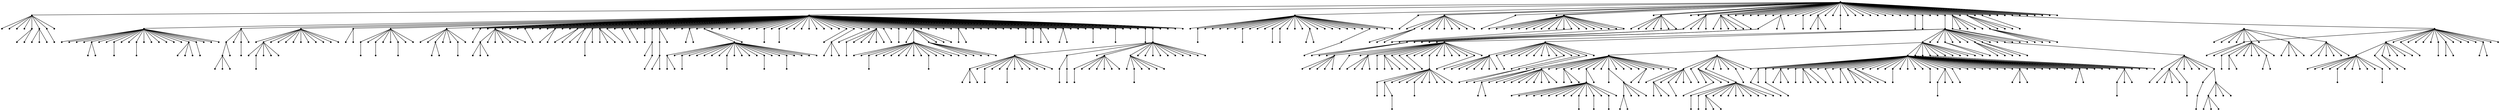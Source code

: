 strict graph "" {
	graph [bb="0,0,582.7,573.41",
		"edge"="{'pos': ''}",
		file="/Users/felicedeluca/Developer/UofA/mlgd/datasets/eucore/set2/output/sfdp/dot/EUcore_Layer_8_sfdp_drawing.dot",
		"graph"="{'bb': '0,0,582.7,573.41', 'file': '/Users/felicedeluca/Developer/UofA/mlgd/datasets/eucore/set2/output/sfdp/dot/EUcore_Layer_8_\
sfdp_drawing.dot', 'overlap': 'prism'}",
		"node"="{'height': '', 'label': '\\N', 'level': '', 'penwidth': '1', 'pos': '', 'shape': 'point', 'width': ''}",
		overlap=prism
	];
	node [label="\N",
		penwidth=1,
		shape=point
	];
	1	 [height=0.05,
		label=318,
		level=1,
		pos="221.503,-197.07999999999998",
		width=0.05];
	2	 [height=0.05,
		label=547,
		level=1,
		pos="248.18300000000005,-256.75",
		width=0.05];
	1 -- 2	 [pos="305.78,215.58 309.61,207.02 326.58,169.07 330.76,159.72"];
	3	 [height=0.05,
		label=64,
		level=1,
		pos="98.56299999999999,-132.29000000000002",
		width=0.05];
	1 -- 3	 [pos="303.27,218.22 289.5,225.48 198.12,273.64 183.92,281.12"];
	4	 [height=0.05,
		label=282,
		level=1,
		pos="243.13100000000003,-197.27599999999995",
		width=0.05];
	1 -- 4	 [pos="306.89,217.28 320.01,217.16 397.93,216.46 411.22,216.33"];
	5	 [height=0.05,
		label=361,
		level=2,
		pos="231.53500000000003,-197.764",
		width=0.05];
	1 -- 5	 [pos="307.17,217.15 315.42,216.59 344.94,214.58 353.08,214.02"];
	6	 [height=0.05,
		label=409,
		level=1,
		pos="168.113,-236.60000000000002",
		width=0.05];
	1 -- 6	 [pos="303.23,215.99 295.13,209.99 261.69,185.24 253.46,179.14"];
	7	 [height=0.05,
		label=485,
		level=3,
		pos="217.003,-134.95",
		width=0.05];
	1 -- 7	 [pos="304.86,219.37 304.18,228.8 301.36,267.71 300.66,277.29"];
	8	 [height=0.05,
		label=444,
		level=4,
		pos="223.98300000000006,-237.19",
		width=0.05];
	1 -- 8	 [pos="305.14,215.14 305.58,208.11 306.95,185.92 307.37,179.16"];
	9	 [height=0.05,
		label=82,
		level=1,
		pos="220.123,-69.98000000000002",
		width=0.05];
	1 -- 9	 [pos="304.99,219.51 304.82,235.07 303.81,328.08 303.65,342.52"];
	10	 [height=0.05,
		label=981,
		level=5,
		pos="193.353,-222.01999999999998",
		width=0.05];
	1 -- 10	 [pos="303.5,215.96 298.56,211.59 282.99,197.8 278.25,193.59"];
	11	 [height=0.05,
		label=84,
		level=1,
		pos="242.59300000000002,-121.95999999999998",
		width=0.05];
	1 -- 11	 [pos="305.53,219.16 308.45,229.55 322.73,280.41 325.6,290.63"];
	12	 [height=0.05,
		label=127,
		level=5,
		pos="184.233,-234.01",
		width=0.05];
	1 -- 12	 [pos="303.41,215.71 297.28,209.64 275.34,187.91 269.29,181.91"];
	13	 [height=0.05,
		label=442,
		level=5,
		pos="195.83299999999997,-245.41999999999996",
		width=0.05];
	1 -- 13	 [pos="304.16,215.69 300.26,208.35 284.18,178.07 280.22,170.62"];
	14	 [height=0.05,
		label=5,
		level=1,
		pos="190.493,-261.94",
		width=0.05];
	1 -- 14	 [pos="304.12,215.43 299.59,205.96 279.23,163.4 274.84,154.2"];
	15	 [height=0.05,
		label=115,
		level=1,
		pos="193.933,-146.51",
		width=0.05];
	1 -- 15	 [pos="304.09,218.98 299.91,226.66 282.64,258.33 278.39,266.13"];
	16	 [height=0.05,
		label=338,
		level=2,
		pos="270.1530000000001,-188.56",
		width=0.05];
	1 -- 16	 [pos="307.1,217.67 315.1,219.07 343.73,224.08 351.63,225.46"];
	17	 [height=0.05,
		label=494,
		level=1,
		pos="230.65300000000008,-249.21000000000004",
		width=0.05];
	1 -- 17	 [pos="305.4,215.06 306.91,206.49 312.29,175.8 313.78,167.34"];
	18	 [height=0.05,
		label=925,
		level=5,
		pos="256.31300000000005,-216.31",
		width=0.05];
	1 -- 18	 [pos="306.88,216.27 312.98,212.9 332.24,202.26 338.11,199.01"];
	19	 [height=0.05,
		label=48,
		level=2,
		pos="247.20300000000003,-227.91999999999996",
		width=0.05];
	1 -- 19	 [pos="306.39,215.64 310.9,210.24 325.11,193.18 329.44,187.98"];
	20	 [height=0.05,
		label=86,
		level=1,
		pos="246.17300000000006,-188.85000000000002",
		width=0.05];
	1 -- 20	 [pos="306.95,217.95 311.58,219.49 323.27,223.39 327.82,224.91"];
	21	 [height=0.05,
		label=40,
		level=2,
		pos="208.90300000000002,-206.79999999999995",
		width=0.05];
	1 -- 21	 [pos="303.47,216.11 301.05,214.24 296.39,210.65 293.97,208.78"];
	22	 [height=0.05,
		label=176,
		level=4,
		pos="244.71300000000002,-216.12",
		width=0.05];
	1 -- 22	 [pos="306.53,216.05 310.73,212.61 322.43,203.02 326.67,199.54"];
	23	 [height=0.05,
		label=333,
		level=1,
		pos="202.13299999999998,-261.5",
		width=0.05];
	1 -- 23	 [pos="304.45,215.44 301.62,206.04 288.91,163.76 286.16,154.62"];
	24	 [height=0.05,
		label=486,
		level=2,
		pos="207.433,-248.69",
		width=0.05];
	1 -- 24	 [pos="304.41,215.08 302.09,206.59 293.81,176.22 291.53,167.84"];
	25	 [height=0.05,
		label=482,
		level=2,
		pos="224.09300000000007,-174.26",
		width=0.05];
	1 -- 25	 [pos="305.21,219.09 305.69,223.29 306.88,233.77 307.37,238.15"];
	26	 [height=0.05,
		label=263,
		level=2,
		pos="258.883,-232.90999999999997",
		width=0.05];
	1 -- 26	 [pos="306.62,215.76 312.76,209.87 334.76,188.78 340.83,182.96"];
	27	 [height=0.05,
		label=245,
		level=2,
		pos="257.52299999999997,-177.25",
		width=0.05];
	1 -- 27	 [pos="306.95,218.37 313.26,221.84 333.18,232.81 339.26,236.16"];
	28	 [height=0.05,
		label=121,
		level=1,
		pos="219.043,-249.76",
		width=0.05];
	1 -- 28	 [pos="304.9,215.04 304.5,206.37 303.05,175.36 302.65,166.82"];
	29	 [height=0.05,
		label=615,
		level=2,
		pos="235.59300000000002,-228.01999999999998",
		width=0.05];
	1 -- 29	 [pos="305.77,215.64 308.19,210.32 315.74,193.73 318.27,188.18"];
	30	 [height=0.05,
		label=420,
		level=1,
		pos="242.253,-241.65999999999997",
		width=0.05];
	1 -- 30	 [pos="305.9,215.39 309.32,208.05 321.53,181.81 324.9,174.57"];
	31	 [height=0.05,
		label=417,
		level=2,
		pos="267.92300000000006,-212.11",
		width=0.05];
	1 -- 31	 [pos="307,216.66 314.64,214.18 341.96,205.34 349.5,202.9"];
	32	 [height=0.05,
		label=113,
		level=1,
		pos="249.78300000000007,-202.90999999999997",
		width=0.05];
	1 -- 32	 [pos="306.87,216.92 311.98,215.86 326.23,212.93 331.39,211.86"];
	33	 [height=0.05,
		label=976,
		level=5,
		pos="201.043,-158.32",
		width=0.05];
	1 -- 33	 [pos="304.13,218.97 300.77,225.34 288.72,248.15 285.4,254.44"];
	34	 [height=0.05,
		label=725,
		level=5,
		pos="212.64299999999997,-162.37",
		width=0.05];
	1 -- 34	 [pos="304.53,219.17 303.01,225.14 298.26,243.74 296.68,249.96"];
	35	 [height=0.05,
		label=367,
		level=1,
		pos="234.56300000000005,-186.32999999999998",
		width=0.05];
	1 -- 35	 [pos="306.61,218.62 309.12,220.68 313.94,224.65 316.46,226.72"];
	36	 [height=0.05,
		label=183,
		level=1,
		pos="178.253,-180.19",
		width=0.05];
	1 -- 36	 [pos="303.15,218.03 296.04,220.8 270.58,230.74 263.56,233.49"];
	37	 [height=0.05,
		label=114,
		level=1,
		pos="197.28300000000002,-204.40999999999997",
		width=0.05];
	1 -- 37	 [pos="303.11,216.73 298.56,215.35 287.09,211.88 282.62,210.53"];
	38	 [height=0.05,
		label=527,
		level=5,
		pos="211.913,-176.41999999999996",
		width=0.05];
	1 -- 38	 [pos="304.13,219.21 302.27,223.2 298,232.4 296.22,236.23"];
	39	 [height=0.05,
		label=76,
		level=5,
		pos="188.69299999999998,-167.26",
		width=0.05];
	1 -- 39	 [pos="303.6,218.58 298.2,223.49 278.9,241.04 273.57,245.88"];
	40	 [height=0.05,
		label=36,
		level=3,
		pos="224.25300000000004,-162.2",
		width=0.05];
	1 -- 40	 [pos="305.16,219.18 305.63,225.18 307.1,243.87 307.6,250.12"];
	41	 [height=0.05,
		label=96,
		level=1,
		pos="228.863,-138.01999999999998",
		width=0.05];
	1 -- 41	 [pos="305.26,219.27 306.37,228.23 310.98,265.22 312.12,274.33"];
	42	 [height=0.05,
		label=170,
		level=1,
		pos="253.103,-157.13",
		width=0.05];
	1 -- 42	 [pos="306.37,219.02 311.57,225.59 330.16,249.1 335.29,255.59"];
	43	 [height=0.05,
		label=13,
		level=1,
		pos="191.19299999999998,-190.66999999999996",
		width=0.05];
	1 -- 43	 [pos="303.02,217.72 297.54,218.88 282.27,222.11 276.74,223.28"];
	44	 [height=0.05,
		label=83,
		level=1,
		pos="173.38299999999998,-192.49",
		width=0.05];
	1 -- 44	 [pos="302.94,217.5 295.03,218.25 266.7,220.96 258.89,221.7"];
	45	 [height=0.05,
		label=375,
		level=1,
		pos="277.64300000000003,-147.89999999999998",
		width=0.05];
	1 -- 45	 [pos="306.4,218.52 314.1,225.26 351.51,258.04 359.6,265.13"];
	46	 [height=0.05,
		label=411,
		level=1,
		pos="265.29300000000006,-160.4",
		width=0.05];
	1 -- 46	 [pos="306.47,218.52 313.12,224.09 340.54,247.06 347.29,252.72"];
	47	 [height=0.05,
		label=426,
		level=2,
		pos="200.303,-176.90999999999997",
		width=0.05];
	1 -- 47	 [pos="303.62,218.62 299.79,222.27 289.1,232.43 285.23,236.11"];
	48	 [height=0.05,
		label=107,
		level=1,
		pos="178.753,-255.7",
		width=0.05];
	1 -- 48	 [pos="303.78,215.61 297.53,207.05 269.48,168.58 263.42,160.27"];
	49	 [height=0.05,
		label=423,
		level=3,
		pos="220.51299999999998,-216.22000000000003",
		width=0.05];
	1 -- 49	 [pos="304.9,215.25 304.71,211.55 304.31,203.79 304.12,200.14"];
	50	 [height=0.05,
		label=160,
		level=1,
		pos="170.14299999999997,-221.07999999999998",
		width=0.05];
	1 -- 50	 [pos="303.3,216.5 295.5,212.86 263.34,197.83 255.42,194.13"];
	51	 [height=0.05,
		label=283,
		level=1,
		pos="209.90300000000002,-188.51999999999998",
		width=0.05];
	1 -- 51	 [pos="303.2,218.64 300.95,220.29 297.17,223.08 295.02,224.67"];
	52	 [height=0.05,
		label=256,
		level=1,
		pos="241.13299999999998,-148.01",
		width=0.05];
	1 -- 52	 [pos="305.85,219.41 309.08,227.48 320.64,256.36 323.82,264.33"];
	53	 [height=0.05,
		label=370,
		level=4,
		pos="213.553,-149.54000000000002",
		width=0.05];
	1 -- 53	 [pos="304.67,219.34 303.36,227.16 298.69,255.15 297.4,262.86"];
	54	 [height=0.05,
		label=47,
		level=1,
		pos="299.7130000000001,-248.21000000000004",
		width=0.05];
	1 -- 54	 [pos="306.64,216.23 316.82,209.58 371.44,173.87 381.59,167.23"];
	55	 [height=0.05,
		label=169,
		level=1,
		pos="235.863,-159.60999999999999",
		width=0.05];
	1 -- 55	 [pos="305.78,219.32 308.3,225.88 316.24,246.61 318.66,252.92"];
	56	 [height=0.05,
		label=455,
		level=2,
		pos="245.733,-171.22000000000003",
		width=0.05];
	1 -- 56	 [pos="306.31,218.69 310.48,223.14 323.47,237 327.81,241.63"];
	57	 [height=0.05,
		label=443,
		level=2,
		pos="212.38299999999998,-231.35000000000002",
		width=0.05];
	1 -- 57	 [pos="304.52,215.46 302.95,209.56 298.06,191.2 296.42,185.06"];
	58	 [height=0.05,
		label=326,
		level=3,
		pos="200.77299999999997,-233.81",
		width=0.05];
	1 -- 58	 [pos="304.12,215.72 300.77,209.79 288.95,188.85 285.34,182.44"];
	59	 [height=0.05,
		label=424,
		level=1,
		pos="233.113,-205.79999999999995",
		width=0.05];
	1 -- 59	 [pos="306.82,215.94 309.07,214.25 312.85,211.41 315,209.79"];
	60	 [height=0.05,
		label=171,
		level=3,
		pos="181.753,-210.52999999999997",
		width=0.05];
	1 -- 60	 [pos="303.3,216.72 296.88,214.55 274.21,206.88 267.28,204.53"];
	61	 [height=0.05,
		label=339,
		level=2,
		pos="246.473,-280.81",
		width=0.05];
	2 -- 61	 [pos="331.56,155.74 331.24,151.22 330.43,139.83 330.11,135.39"];
	62	 [height=0.05,
		label=847,
		level=5,
		pos="259.82300000000004,-256.16999999999996",
		width=0.05];
	2 -- 62	 [pos="333.51,157.72 335.66,157.83 339.22,158 341.41,158.11"];
	63	 [height=0.05,
		label=165,
		level=1,
		pos="258.503,-268.36",
		width=0.05];
	2 -- 63	 [pos="332.96,156.21 334.94,153.98 338.75,149.69 340.73,147.46"];
	64	 [height=0.05,
		label=437,
		level=3,
		pos="271.43300000000005,-251.23000000000002",
		width=0.05];
	2 -- 64	 [pos="333.52,158.06 337.88,159.1 348.9,161.71 353.19,162.73"];
	65	 [height=0.05,
		label=38,
		level=2,
		pos="271.52299999999997,-262.84000000000003",
		width=0.05];
	2 -- 65	 [pos="333.52,157.15 337.91,156.01 348.96,153.12 353.27,152"];
	66	 [height=0.05,
		label=133,
		level=1,
		pos="244.26299999999998,-292.46000000000004",
		width=0.05];
	2 -- 66	 [pos="331.48,155.71 330.81,149.57 328.7,130.43 328,124.03"];
	67	 [height=0.05,
		label=87,
		level=1,
		pos="225.84300000000002,-303.06",
		width=0.05];
	2 -- 67	 [pos="330.73,155.64 327.06,148.02 313.91,120.77 310.28,113.25"];
	68	 [height=0.05,
		label=340,
		level=1,
		pos="232.65300000000008,-290.43",
		width=0.05];
	2 -- 68	 [pos="330.86,155.82 328.14,149.91 319.55,131.28 316.93,125.6"];
	122	 [height=0.05,
		label=21,
		level=1,
		pos="-16.847000000000037,-168.87",
		width=0.05];
	3 -- 122	 [pos="180.07,281.46 166.06,277.02 82.907,250.66 68.718,246.16"];
	152	 [height=0.05,
		label=489,
		level=1,
		pos="27.182999999999993,-74.30000000000001",
		width=0.05];
	3 -- 152	 [pos="180.58,283.3 171.29,290.85 121.44,331.35 112.17,338.87"];
	153	 [height=0.05,
		label=244,
		level=1,
		pos="40.72300000000001,-230.45",
		width=0.05];
	3 -- 153	 [pos="181.07,280.39 174.05,268.47 132.38,197.75 125.27,185.68"];
	154	 [height=0.05,
		label=980,
		level=5,
		pos="27.502999999999986,-134.81",
		width=0.05];
	3 -- 154	 [pos="180.02,282.02 169.64,281.65 123.01,280 112.94,279.64"];
	155	 [height=0.05,
		label=89,
		level=2,
		pos="154.053,-45.93000000000001",
		width=0.05];
	3 -- 155	 [pos="183.23,283.9 190.51,295.23 229.87,356.49 236.58,366.93"];
	156	 [height=0.05,
		label=389,
		level=2,
		pos="86.35300000000001,-37.20999999999998",
		width=0.05];
	3 -- 156	 [pos="181.82,284.08 180.23,296.45 171.7,362.85 170.11,375.2"];
	157	 [height=0.05,
		label=224,
		level=5,
		pos="129.243,-106.89999999999998",
		width=0.05];
	3 -- 157	 [pos="183.72,283.46 189.1,287.91 206.06,301.95 211.24,306.23"];
	158	 [height=0.05,
		label=918,
		level=5,
		pos="98.673,-72.01999999999998",
		width=0.05];
	3 -- 158	 [pos="182.07,284.1 182.09,293.25 182.16,330.99 182.17,340.28"];
	159	 [height=0.05,
		label=302,
		level=5,
		pos="71.493,-108.39999999999998",
		width=0.05];
	3 -- 159	 [pos="180.62,283.38 175.96,287.48 161.45,300.29 156.6,304.57"];
	160	 [height=0.05,
		label=209,
		level=1,
		pos="12.05699999999996,-187.11",
		width=0.05];
	3 -- 160	 [pos="180.26,280.95 169.01,273.81 108.59,235.52 97.361,228.41"];
	161	 [height=0.05,
		label=456,
		level=7,
		pos="96.63299999999998,-83.62",
		width=0.05];
	3 -- 161	 [pos="181.99,284.18 181.67,292.19 180.54,320.83 180.22,328.73"];
	162	 [height=0.05,
		label=90,
		level=5,
		pos="75.90299999999996,-143.21999999999997",
		width=0.05];
	3 -- 162	 [pos="180.29,281.23 176.12,279.22 165.72,274.2 161.37,272.1"];
	163	 [height=0.05,
		label=0,
		level=3,
		pos="82.12299999999999,-154.85000000000002",
		width=0.05];
	3 -- 163	 [pos="180.99,280.61 178.02,276.53 169.74,265.17 166.74,261.05"];
	164	 [height=0.05,
		label=164,
		level=2,
		pos="41.742999999999995,-120.87",
		width=0.05];
	3 -- 164	 [pos="180.18,282.47 171.55,284.2 135.97,291.35 127.21,293.11"];
	165	 [height=0.05,
		label=66,
		level=4,
		pos="134.51299999999998,-150.60000000000002",
		width=0.05];
	3 -- 165	 [pos="184,281.11 190.3,277.9 210.19,267.77 216.25,264.69"];
	166	 [height=0.05,
		label=771,
		level=6,
		pos="107.82299999999998,-156.56",
		width=0.05];
	3 -- 166	 [pos="182.8,280.19 184.54,275.63 188.92,264.13 190.63,259.65"];
	167	 [height=0.05,
		label=397,
		level=4,
		pos="143.863,-103.50999999999999",
		width=0.05];
	3 -- 167	 [pos="184.02,283.33 191.47,288.06 218.13,305 225.48,309.67"];
	168	 [height=0.05,
		label=232,
		level=1,
		pos="121.02299999999997,-205.27999999999997",
		width=0.05];
	3 -- 168	 [pos="182.63,280.29 185.73,270.19 200.94,220.78 203.99,210.85"];
	169	 [height=0.05,
		label=103,
		level=2,
		pos="106.02299999999997,-97.75999999999999",
		width=0.05];
	3 -- 169	 [pos="182.47,283.95 183.75,289.89 187.75,308.4 189.09,314.58"];
	170	 [height=0.05,
		label=786,
		level=5,
		pos="90.673,-178.11",
		width=0.05];
	3 -- 170	 [pos="181.73,280.12 180.43,272.59 175.79,245.62 174.51,238.18"];
	171	 [height=0.05,
		label=306,
		level=2,
		pos="30.13299999999998,-119.19999999999999",
		width=0.05];
	3 -- 171	 [pos="180.1,282.47 170.1,284.38 125.2,292.97 115.5,294.83"];
	172	 [height=0.05,
		label=199,
		level=2,
		pos="156.64299999999997,-97.38",
		width=0.05];
	3 -- 172	 [pos="184,283.25 192.98,288.65 230.51,311.2 238.61,316.07"];
	173	 [height=0.05,
		label=131,
		level=2,
		pos="91.613,-222.60000000000002",
		width=0.05];
	3 -- 173	 [pos="181.93,280.21 181.02,268.45 176.17,205.38 175.26,193.66"];
	174	 [height=0.05,
		label=405,
		level=1,
		pos="144.853,-68.69",
		width=0.05];
	3 -- 174	 [pos="183.22,283.66 189.56,292.39 220.41,334.77 227.09,343.94"];
	175	 [height=0.05,
		label=57,
		level=2,
		pos="53.32299999999998,-88.13",
		width=0.05];
	3 -- 175	 [pos="180.57,283.56 173.7,290.27 145.36,317.92 138.38,324.73"];
	176	 [height=0.05,
		label=149,
		level=4,
		pos="94.41299999999995,-95.23000000000002",
		width=0.05];
	3 -- 176	 [pos="181.85,284.08 181.12,290.58 178.82,311.08 178.12,317.32"];
	177	 [height=0.05,
		label=733,
		level=5,
		pos="41.08299999999997,-132.49",
		width=0.05];
	3 -- 177	 [pos="180.16,282.08 171.43,282.05 135.43,281.93 126.57,281.9"];
	178	 [height=0.05,
		label=91,
		level=4,
		pos="170.44299999999998,-144.57999999999998",
		width=0.05];
	3 -- 178	 [pos="183.85,281.79 193.71,280.1 241.61,271.91 251.97,270.14"];
	179	 [height=0.05,
		label=223,
		level=2,
		pos="96.673,-114.92000000000002",
		width=0.05];
	3 -- 179	 [pos="181.87,283.95 181.5,287.31 180.73,294.35 180.37,297.67"];
	180	 [height=0.05,
		label=611,
		level=5,
		pos="59.89299999999997,-99.73000000000002",
		width=0.05];
	3 -- 180	 [pos="180.41,283.49 174.05,288.85 151.29,308.01 145.02,313.29"];
	181	 [height=0.05,
		label=16,
		level=1,
		pos="108.053,-222.21000000000004",
		width=0.05];
	3 -- 181	 [pos="182.27,280.21 183.5,268.51 190.13,205.71 191.37,194.04"];
	182	 [height=0.05,
		label=106,
		level=1,
		pos="74.60300000000001,-220.60000000000002",
		width=0.05];
	3 -- 182	 [pos="181.57,280.25 178.45,268.76 161.72,207.08 158.61,195.62"];
	183	 [height=0.05,
		label=395,
		level=3,
		pos="110.07299999999998,-83.77999999999997",
		width=0.05];
	3 -- 183	 [pos="182.57,284.18 184.46,292.15 191.23,320.7 193.1,328.58"];
	184	 [height=0.05,
		label=281,
		level=2,
		pos="145.813,-138.99",
		width=0.05];
	3 -- 184	 [pos="184.1,281.8 191.87,280.7 219.68,276.76 227.35,275.67"];
	185	 [height=0.05,
		label=177,
		level=2,
		pos="135.623,-118.64999999999998",
		width=0.05];
	3 -- 185	 [pos="184.06,282.83 190.56,285.22 211.06,292.76 217.3,295.06"];
	186	 [height=0.05,
		label=379,
		level=2,
		pos="86.21299999999997,-209.75",
		width=0.05];
	3 -- 186	 [pos="181.77,280.18 180.06,269.46 171.69,217.02 170.01,206.48"];
	187	 [height=0.05,
		label=173,
		level=1,
		pos="82.743,-92.64999999999998",
		width=0.05];
	3 -- 187	 [pos="181.39,283.8 178.84,290.2 169.81,312.8 167.05,319.71"];
	188	 [height=0.05,
		label=269,
		level=1,
		pos="88.69299999999998,-25.610000000000014",
		width=0.05];
	3 -- 188	 [pos="181.9,283.94 180.7,296.89 173.59,373.76 172.38,386.87"];
	189	 [height=0.05,
		label=859,
		level=2,
		pos="142.69299999999998,-179.11",
		width=0.05];
	3 -- 189	 [pos="183.54,280.53 190.24,273.42 217.87,244.1 224.68,236.88"];
	190	 [height=0.05,
		label=325,
		level=5,
		pos="154.63299999999998,-167.86",
		width=0.05];
	3 -- 190	 [pos="183.94,280.91 192.45,275.51 227.56,253.23 236.21,247.74"];
	191	 [height=0.05,
		label=10,
		level=2,
		pos="99.423,-191.82",
		width=0.05];
	3 -- 191	 [pos="182.1,280.11 182.23,271.07 182.77,233.79 182.9,224.61"];
	192	 [height=0.05,
		label=685,
		level=2,
		pos="136.51299999999998,-190.72000000000003",
		width=0.05];
	3 -- 192	 [pos="183.33,280.15 189.2,271.12 213.72,233.37 219.01,225.22"];
	193	 [height=0.05,
		label=243,
		level=2,
		pos="109.423,-205.39",
		width=0.05];
	3 -- 193	 [pos="182.34,280.28 183.83,270.26 191.06,221.54 192.63,211"];
	194	 [height=0.05,
		label=11,
		level=2,
		pos="84.44299999999998,-166.47000000000003",
		width=0.05];
	3 -- 194	 [pos="181.31,280.25 178.84,274.26 171.03,255.36 168.65,249.59"];
	195	 [height=0.05,
		label=640,
		level=5,
		pos="72.69299999999998,-166.97000000000003",
		width=0.05];
	3 -- 195	 [pos="180.96,280.6 176.7,274.9 161.48,254.49 157.28,248.86"];
	196	 [height=0.05,
		label=506,
		level=2,
		pos="110.28299999999996,-69.30000000000001",
		width=0.05];
	3 -- 196	 [pos="182.41,283.91 184.09,292.95 191.55,333 193.38,342.88"];
	197	 [height=0.05,
		label=730,
		level=5,
		pos="137.59300000000002,-167.5",
		width=0.05];
	3 -- 197	 [pos="183.75,280.58 190.17,274.79 213.14,254.06 219.48,248.35"];
	198	 [height=0.05,
		label=300,
		level=2,
		pos="46.88299999999998,-187.64999999999998",
		width=0.05];
	3 -- 198	 [pos="180.79,280.72 173.71,273.13 139.26,236.23 131.81,228.25"];
	199	 [height=0.05,
		label=430,
		level=2,
		pos="124.91299999999995,-179.76999999999998",
		width=0.05];
	3 -- 199	 [pos="182.95,280.51 186.95,273.3 203.45,243.57 207.51,236.24"];
	200	 [height=0.05,
		label=511,
		level=5,
		pos="64.293,-144.36",
		width=0.05];
	3 -- 200	 [pos="180.23,281.44 174.33,279.37 155.97,272.89 149.83,270.73"];
	201	 [height=0.05,
		label=601,
		level=4,
		pos="97.81299999999999,-206.38",
		width=0.05];
	3 -- 201	 [pos="182.05,280.26 181.95,270.1 181.45,220.72 181.34,210.04"];
	202	 [height=0.05,
		label=354,
		level=5,
		pos="102.27299999999997,-168.61",
		width=0.05];
	3 -- 202	 [pos="182.27,280.14 182.91,273.89 184.9,254.42 185.56,247.91"];
	203	 [height=0.05,
		label=42,
		level=2,
		pos="110.493,-126.29000000000002",
		width=0.05];
	3 -- 203	 [pos="183.93,283.03 186.24,284.19 190.13,286.14 192.34,287.25"];
	204	 [height=0.05,
		label=140,
		level=3,
		pos="125.613,-162.89",
		width=0.05];
	3 -- 204	 [pos="183.53,280.45 188.27,275.08 203.23,258.16 207.79,253"];
	205	 [height=0.05,
		label=498,
		level=1,
		pos="122.91299999999995,-150.01999999999998",
		width=0.05];
	3 -- 205	 [pos="183.67,280.93 188.07,277.72 200.34,268.79 204.78,265.55"];
	206	 [height=0.05,
		label=201,
		level=2,
		pos="81.70299999999997,-194.2",
		width=0.05];
	3 -- 206	 [pos="181.58,280.31 179.17,271.42 168.44,232.06 165.8,222.35"];
	207	 [height=0.05,
		label=229,
		level=4,
		pos="123.00299999999999,-60.77999999999997",
		width=0.05];
	3 -- 207	 [pos="182.68,283.86 186.06,293.75 202.6,342.16 205.92,351.89"];
	208	 [height=0.05,
		label=926,
		level=5,
		pos="59.483000000000004,-71.99000000000001",
		width=0.05];
	3 -- 208	 [pos="180.94,283.83 175.24,292.64 149.59,332.21 144.04,340.76"];
	209	 [height=0.05,
		label=950,
		level=3,
		pos="65.09299999999996,-131.60000000000002",
		width=0.05];
	3 -- 209	 [pos="180.27,282.13 174.51,282.25 156.57,282.62 150.57,282.74"];
	210	 [height=0.05,
		label=2,
		level=1,
		pos="139.103,-80.29000000000002",
		width=0.05];
	3 -- 210	 [pos="183.42,283.82 189.57,291.72 214.96,324.28 221.21,332.3"];
	211	 [height=0.05,
		label=102,
		level=5,
		pos="169.483,-106.86000000000001",
		width=0.05];
	3 -- 211	 [pos="183.82,282.72 193.55,286.21 240.81,303.16 251.03,306.82"];
	212	 [height=0.05,
		label=719,
		level=5,
		pos="36.63299999999998,-169.71000000000004",
		width=0.05];
	3 -- 212	 [pos="180.28,281.01 171.24,275.55 130.6,250.99 121.81,245.68"];
	213	 [height=0.05,
		label=222,
		level=2,
		pos="134.03299999999996,-132.81",
		width=0.05];
	3 -- 213	 [pos="183.98,282.06 190.08,281.97 209.09,281.7 215.45,281.6"];
	214	 [height=0.05,
		label=98,
		level=5,
		pos="94.91299999999995,-60.420000000000016",
		width=0.05];
	3 -- 214	 [pos="181.97,284.17 181.43,294.66 179.04,341.83 178.52,352.02"];
	215	 [height=0.05,
		label=216,
		level=5,
		pos="77.483,-120.00999999999999",
		width=0.05];
	3 -- 215	 [pos="180.42,283.05 176.54,285.32 166.86,290.95 162.82,293.3"];
	216	 [height=0.05,
		label=412,
		level=1,
		pos="133.473,-11.860000000000014",
		width=0.05];
	3 -- 216	 [pos="182.68,284.18 186.95,298.92 212.49,387.05 216.46,400.73"];
	217	 [height=0.05,
		label=644,
		level=5,
		pos="73.83299999999997,-179.90999999999997",
		width=0.05];
	3 -- 217	 [pos="181.01,280.05 176.94,272.21 162.38,244.18 158.37,236.45"];
	218	 [height=0.05,
		label=105,
		level=1,
		pos="117.63299999999998,-97.80000000000001",
		width=0.05];
	3 -- 218	 [pos="183.1,283.95 186.44,289.99 196.98,309.07 200.2,314.88"];
	219	 [height=0.05,
		label=466,
		level=2,
		pos="147.233,-125.75999999999999",
		width=0.05];
	3 -- 219	 [pos="184.16,282.37 192.17,283.45 220.81,287.29 228.71,288.35"];
	220	 [height=0.05,
		label=665,
		level=5,
		pos="123.673,-121.08999999999997",
		width=0.05];
	3 -- 220	 [pos="183.72,282.83 188.26,284.85 200.91,290.49 205.49,292.54"];
	221	 [height=0.05,
		label=937,
		level=6,
		pos="147.08300000000003,-155.89999999999998",
		width=0.05];
	3 -- 221	 [pos="184.16,281.08 192.14,277.19 220.69,263.3 228.57,259.47"];
	222	 [height=0.05,
		label=445,
		level=5,
		pos="67.793,-204.12",
		width=0.05];
	3 -- 222	 [pos="181.31,280.32 177.05,270.38 156.22,221.75 152.04,211.98"];
	223	 [height=0.05,
		label=496,
		level=5,
		pos="112.28299999999996,-180.27999999999997",
		width=0.05];
	3 -- 223	 [pos="182.66,280.03 184.92,272.14 192.99,243.89 195.22,236.1"];
	224	 [height=0.05,
		label=329,
		level=1,
		pos="158.84300000000002,-135.31",
		width=0.05];
	3 -- 224	 [pos="184.08,281.99 193.23,281.53 230.98,279.64 240.27,279.17"];
	225	 [height=0.05,
		label=815,
		level=5,
		pos="111.52299999999997,-110.99000000000001",
		width=0.05];
	3 -- 225	 [pos="183.09,283.76 185.47,287.69 191.42,297.46 193.91,301.55"];
	226	 [height=0.05,
		label=840,
		level=5,
		pos="122.26299999999998,-192.24",
		width=0.05];
	3 -- 226	 [pos="182.75,280.36 186.15,271.76 201.22,233.64 204.94,224.24"];
	227	 [height=0.05,
		label=372,
		level=4,
		pos="133.793,-91.89999999999998",
		width=0.05];
	3 -- 227	 [pos="183.58,283.83 189.38,290.47 210.11,314.24 215.83,320.8"];
	228	 [height=0.05,
		label=184,
		level=2,
		pos="111.233,-144.95",
		width=0.05];
	3 -- 228	 [pos="183.62,280.54 186.05,278.11 190.73,273.43 193.17,270.99"];
	229	 [height=0.05,
		label=828,
		level=5,
		pos="158.813,-156.15999999999997",
		width=0.05];
	3 -- 229	 [pos="183.81,281.4 192.45,277.98 230.77,262.8 240.21,259.05"];
	230	 [height=0.05,
		label=357,
		level=2,
		pos="122.02299999999997,-84.76999999999998",
		width=0.05];
	3 -- 230	 [pos="183.08,284.13 186.94,291.95 200.74,319.92 204.55,327.63"];
	231	 [height=0.05,
		label=376,
		level=2,
		pos="71.08299999999997,-82.29000000000002",
		width=0.05];
	3 -- 231	 [pos="181.16,283.76 176.99,291.35 159.78,322.66 155.54,330.37"];
	232	 [height=0.05,
		label=215,
		level=1,
		pos="57.742999999999995,-168.36",
		width=0.05];
	3 -- 232	 [pos="180.71,280.89 174.52,275.42 148.95,252.82 142.66,247.26"];
	233	 [height=0.05,
		label=134,
		level=5,
		pos="35.27299999999997,-186.93",
		width=0.05];
	3 -- 233	 [pos="180.51,280.74 171.83,273.25 129.65,236.83 120.52,228.95"];
	234	 [height=0.05,
		label=99,
		level=5,
		pos="99.35300000000001,-143.89",
		width=0.05];
	3 -- 234	 [pos="182.19,280.28 182.34,278.14 182.58,274.59 182.73,272.4"];
	235	 [height=0.05,
		label=196,
		level=4,
		pos="70.09299999999996,-191.88",
		width=0.05];
	3 -- 235	 [pos="181.25,280.37 177.16,271.82 159.06,233.93 154.59,224.59"];
	236	 [height=0.05,
		label=6,
		level=1,
		pos="81.06299999999999,-67.19999999999999",
		width=0.05];
	3 -- 236	 [pos="181.57,283.97 179.01,293.47 167.53,336.19 165.05,345.42"];
	237	 [height=0.05,
		label=309,
		level=3,
		pos="122.14299999999997,-132.95999999999998",
		width=0.05];
	3 -- 237	 [pos="183.92,282.04 188.26,281.92 199.09,281.61 203.61,281.48"];
	238	 [height=0.05,
		label=330,
		level=5,
		pos="86.95299999999997,-131.62",
		width=0.05];
	3 -- 238	 [pos="180.26,282.2 178.12,282.32 174.57,282.52 172.38,282.65"];
	239	 [height=0.05,
		label=234,
		level=2,
		pos="58.483000000000004,-180.79999999999995",
		width=0.05];
	3 -- 239	 [pos="180.74,280.48 174.65,273.11 149.55,242.73 143.37,235.25"];
	240	 [height=0.05,
		label=198,
		level=4,
		pos="48.02299999999997,-109.24000000000001",
		width=0.05];
	3 -- 240	 [pos="180.39,282.86 172.72,286.36 141.07,300.79 133.27,304.35"];
	241	 [height=0.05,
		label=323,
		level=4,
		pos="96.21299999999997,-155.5",
		width=0.05];
	3 -- 241	 [pos="181.89,280.27 181.45,275.99 180.38,265.34 179.93,260.89"];
	242	 [height=0.05,
		label=492,
		level=5,
		pos="48.85300000000001,-145.02999999999997",
		width=0.05];
	3 -- 242	 [pos="179.94,281.54 171.76,279.45 142.5,271.95 134.43,269.88"];
	243	 [height=0.05,
		label=271,
		level=2,
		pos="35.68299999999999,-148.90999999999997",
		width=0.05];
	3 -- 243	 [pos="180.26,281.61 171.24,279.23 131.25,268.66 121.39,266.05"];
	244	 [height=0.05,
		label=124,
		level=3,
		pos="47.293000000000006,-156.71999999999997",
		width=0.05];
	3 -- 244	 [pos="180.37,281.28 172.58,277.57 140.47,262.27 132.57,258.5"];
	245	 [height=0.05,
		label=24,
		level=4,
		pos="83.10300000000001,-106.83999999999997",
		width=0.05];
	3 -- 245	 [pos="181.06,283.76 178.26,288.36 170.47,301.18 167.65,305.83"];
	246	 [height=0.05,
		label=349,
		level=5,
		pos="52.68299999999999,-133.32",
		width=0.05];
	3 -- 246	 [pos="180.1,282.05 172.55,281.88 145.55,281.27 138.11,281.11"];
	247	 [height=0.05,
		label=238,
		level=3,
		pos="126.76299999999998,-72.69",
		width=0.05];
	3 -- 247	 [pos="182.88,283.81 186.93,292.36 204.87,330.26 209.29,339.6"];
	248	 [height=0.05,
		label=141,
		level=1,
		pos="-6.158999999999992,-86.46999999999997",
		width=0.05];
	3 -- 248	 [pos="180.25,282.89 167.54,288.45 92.09,321.46 79.215,327.1"];
	249	 [height=0.05,
		label=305,
		level=2,
		pos="61.08299999999997,-156.73000000000002",
		width=0.05];
	3 -- 249	 [pos="180.46,281.04 174.3,277.02 152.24,262.63 146.16,258.67"];
	250	 [height=0.05,
		label=528,
		level=5,
		pos="59.733000000000004,-117.80000000000001",
		width=0.05];
	3 -- 250	 [pos="179.98,282.87 173.18,285.41 151.69,293.42 145.15,295.86"];
	251	 [height=0.05,
		label=108,
		level=3,
		pos="113.87299999999999,-168.15999999999997",
		width=0.05];
	3 -- 251	 [pos="182.89,280.16 185.58,273.88 194.05,254.03 196.63,247.99"];
	252	 [height=0.05,
		label=95,
		level=2,
		pos="155.483,-114.14999999999998",
		width=0.05];
	3 -- 252	 [pos="183.96,282.7 192.61,285.45 228.25,296.81 237.03,299.61"];
	383	 [height=0.05,
		label=597,
		level=5,
		pos="251.73100000000005,-197.15800000000002",
		width=0.05];
	4 -- 383	 [pos="415,216.34 421.95,216.44 446.47,216.78 453.96,216.88"];
	384	 [height=0.05,
		label=577,
		level=5,
		pos="243.30116000000004,-197.62447999999995",
		width=0.05];
	4 -- 384	 [pos="414.07,214.45 417.57,207.28 430.08,181.64 433.53,174.57"];
	385	 [height=0.05,
		label=596,
		level=6,
		pos="244.07940000000002,-198.16519999999997",
		width=0.05];
	4 -- 385	 [pos="414.71,214.86 418.99,210.84 430.94,199.64 435.26,195.58"];
	386	 [height=0.05,
		label=586,
		level=5,
		pos="249.40900000000005,-195.57",
		width=0.05];
	4 -- 386	 [pos="415.21,216.88 421,218.45 437.32,222.88 442.76,224.36"];
	387	 [height=0.05,
		label=4,
		level=1,
		pos="242.72499999999997,-198.21119999999996",
		width=0.05];
	4 -- 387	 [pos="412.36,214.48 410.45,210.09 405.64,199.02 403.76,194.7"];
	388	 [height=0.05,
		label=856,
		level=2,
		pos="244.71859999999998,-195.88879999999995",
		width=0.05];
	4 -- 388	 [pos="414.86,217.81 421.39,223.51 444.74,243.92 451.18,249.55"];
	389	 [height=0.05,
		label=371,
		level=1,
		pos="246.43700000000007,-196.18399999999997",
		width=0.05];
	4 -- 389	 [pos="414.92,216.9 417.99,217.92 424.27,219.99 427.56,221.08"];
	390	 [height=0.05,
		label=153,
		level=2,
		pos="255.445,-194.836",
		width=0.05];
	4 -- 390	 [pos="414.93,216.67 423.76,218.42 462.92,226.18 472.57,228.09"];
	391	 [height=0.05,
		label=589,
		level=5,
		pos="243.589,-194.90800000000002",
		width=0.05];
	4 -- 391	 [pos="413.51,218.17 413.93,220.35 414.63,223.97 415.06,226.2"];
	392	 [height=0.05,
		label=77,
		level=5,
		pos="245.911,-193.452",
		width=0.05];
	4 -- 392	 [pos="414.24,217.82 416.8,221.34 423.18,230.11 425.85,233.79"];
	393	 [height=0.05,
		label=588,
		level=5,
		pos="243.09636000000006,-197.56615999999997",
		width=0.05];
	4 -- 393	 [pos="412.92,214.37 412.17,208.13 409.85,188.69 409.07,182.19"];
	394	 [height=0.05,
		label=393,
		level=1,
		pos="254.74899999999997,-192.488",
		width=0.05];
	4 -- 394	 [pos="415.09,217.11 423.91,220.75 460.28,235.74 469.24,239.44"];
	395	 [height=0.05,
		label=641,
		level=5,
		pos="254.05300000000005,-198.02799999999996",
		width=0.05];
	4 -- 395	 [pos="414.97,216.19 423.26,215.62 457.46,213.27 465.88,212.69"];
	396	 [height=0.05,
		label=288,
		level=4,
		pos="243.04396000000003,-197.66231999999997",
		width=0.05];
	4 -- 396	 [pos="412.69,214.24 410.9,206.3 404.49,177.88 402.72,170.04"];
	397	 [height=0.05,
		label=478,
		level=3,
		pos="247.027,-198.81599999999997",
		width=0.05];
	4 -- 397	 [pos="414.95,215.61 418.57,214.18 426.7,210.96 430.54,209.44"];
	398	 [height=0.05,
		label=441,
		level=2,
		pos="243.41900000000004,-197.57024",
		width=0.05];
	4 -- 398	 [pos="414.7,214.74 420.62,208.69 441.81,187.05 447.65,181.08"];
	399	 [height=0.05,
		label=163,
		level=2,
		pos="254.209,-201.82399999999996",
		width=0.05];
	4 -- 399	 [pos="415,215.56 423.41,212.11 458.1,197.87 466.64,194.36"];
	400	 [height=0.05,
		label=404,
		level=1,
		pos="253.003,-194.81399999999996",
		width=0.05];
	4 -- 400	 [pos="415.27,216.85 423.39,218.87 452.45,226.12 460.46,228.11"];
	401	 [height=0.05,
		label=154,
		level=2,
		pos="251.68300000000005,-199.642",
		width=0.05];
	4 -- 401	 [pos="414.99,215.81 422.02,213.86 447.18,206.91 454.12,204.99"];
	402	 [height=0.05,
		label=190,
		level=4,
		pos="250.373,-201.962",
		width=0.05];
	4 -- 402	 [pos="414.71,215.31 420.56,211.53 441.21,198.17 447.52,194.09"];
	403	 [height=0.05,
		label=217,
		level=5,
		pos="249.353,-197.952",
		width=0.05];
	4 -- 403	 [pos="415.19,216.1 420.82,215.48 436.49,213.78 442.17,213.17"];
	404	 [height=0.05,
		label=745,
		level=6,
		pos="250.68099999999998,-192.70399999999995",
		width=0.05];
	4 -- 404	 [pos="414.78,217.3 420.98,221.06 443.2,234.52 449.32,238.23"];
	405	 [height=0.05,
		label=531,
		level=2,
		pos="243.3594,-198.23719999999997",
		width=0.05];
	4 -- 405	 [pos="413.6,214.43 414.67,209.92 417.38,198.53 418.43,194.1"];
	406	 [height=0.05,
		label=559,
		level=6,
		pos="244.17660000000006,-195.99599999999998",
		width=0.05];
	4 -- 406	 [pos="414.56,218.04 419.14,223.65 433.6,241.35 438,246.74"];
	407	 [height=0.05,
		label=355,
		level=2,
		pos="256.373,-197.402",
		width=0.05];
	4 -- 407	 [pos="415.06,216.3 424.56,216.21 466.66,215.81 477.04,215.71"];
	408	 [height=0.05,
		label=662,
		level=5,
		pos="248.23500000000007,-193.25",
		width=0.05];
	4 -- 408	 [pos="414.83,217.64 419.53,221.35 432.79,231.82 437.21,235.31"];
	409	 [height=0.05,
		label=687,
		level=6,
		pos="243.4314,-199.06719999999996",
		width=0.05];
	4 -- 409	 [pos="413.48,214.39 414.71,207.03 419.13,180.68 420.34,173.41"];
	410	 [height=0.05,
		label=311,
		level=4,
		pos="242.2806,-198.72199999999998",
		width=0.05];
	4 -- 410	 [pos="412.24,214.76 408.81,208.93 396.68,188.31 392.98,182.01"];
	577	 [height=0.05,
		label=25,
		level=4,
		pos="231.8322,-198.69240000000002",
		width=0.05];
	5 -- 577	 [pos="355.75,212.06 357.15,207.7 360.67,196.7 362.04,192.42"];
	432	 [height=0.05,
		label=945,
		level=6,
		pos="143.09300000000002,-248.75",
		width=0.05];
	6 -- 432	 [pos="249.98,176.98 245.46,174.79 232.85,168.67 228.28,166.45"];
	592	 [height=0.05,
		label=497,
		level=4,
		pos="128.32300000000004,-258.51",
		width=0.05];
	6 -- 592	 [pos="249.91,176.84 243.37,173.24 219.95,160.34 213.49,156.79"];
	593	 [height=0.05,
		label=800,
		level=6,
		pos="151.39299999999997,-237.14",
		width=0.05];
	6 -- 593	 [pos="249.57,177.71 246.36,177.61 240.19,177.41 236.97,177.31"];
	594	 [height=0.05,
		label=785,
		level=7,
		pos="138.52299999999997,-202.32999999999998",
		width=0.05];
	6 -- 594	 [pos="250.35,179.25 245.48,184.89 228.06,205.06 223.26,210.63"];
	595	 [height=0.05,
		label=590,
		level=5,
		pos="140.853,-225.53999999999996",
		width=0.05];
	6 -- 595	 [pos="249.83,178.51 244.91,180.51 231.17,186.08 226.19,188.1"];
	596	 [height=0.05,
		label=117,
		level=5,
		pos="153.803,-260.35",
		width=0.05];
	6 -- 596	 [pos="250.68,176.22 248.1,171.93 240.89,159.96 238.27,155.62"];
	597	 [height=0.05,
		label=390,
		level=2,
		pos="140.003,-263.96000000000004",
		width=0.05];
	6 -- 597	 [pos="250.11,176.31 245.18,171.51 229.63,156.38 224.89,151.77"];
	598	 [height=0.05,
		label=138,
		level=4,
		pos="165.40299999999996,-270.28999999999996",
		width=0.05];
	6 -- 598	 [pos="251.48,175.97 251.01,170.17 249.56,152.11 249.07,146.07"];
	599	 [height=0.05,
		label=421,
		level=2,
		pos="158.64299999999997,-248.75",
		width=0.05];
	6 -- 599	 [pos="250.46,176.29 248.64,173.96 245.14,169.47 243.32,167.13"];
	600	 [height=0.05,
		label=555,
		level=5,
		pos="169.89299999999997,-244.15999999999997",
		width=0.05];
	6 -- 600	 [pos="252.1,175.75 253.66,169.12 258.58,148.21 260.08,141.84"];
	601	 [height=0.05,
		label=387,
		level=3,
		pos="216.043,-114.21999999999997",
		width=0.05];
	7 -- 601	 [pos="300.42,281.34 300.24,285.19 299.84,293.85 299.65,297.94"];
	634	 [height=0.05,
		label=594,
		level=6,
		pos="206.63299999999998,-55.69",
		width=0.05];
	9 -- 634	 [pos="302.38,345.72 299.88,348.37 294.24,354.35 291.58,357.16"];
	635	 [height=0.05,
		label=277,
		level=5,
		pos="243.20300000000003,-51.44999999999999",
		width=0.05];
	9 -- 635	 [pos="305.14,345.62 309.31,348.97 320.95,358.3 325.16,361.68"];
	636	 [height=0.05,
		label=783,
		level=6,
		pos="208.873,-82.69999999999999",
		width=0.05];
	9 -- 636	 [pos="302.25,342.84 300.09,340.4 295.94,335.7 293.77,333.25"];
	637	 [height=0.05,
		label=740,
		level=7,
		pos="194.303,-32.370000000000005",
		width=0.05];
	9 -- 637	 [pos="302.52,346.02 298.27,352.2 283.08,374.34 278.89,380.44"];
	638	 [height=0.05,
		label=854,
		level=6,
		pos="231.14299999999997,-39.94999999999999",
		width=0.05];
	9 -- 638	 [pos="304.35,346.37 306.38,351.91 312.11,367.52 314.02,372.72"];
	639	 [height=0.05,
		label=782,
		level=7,
		pos="206.33299999999997,-29.930000000000007",
		width=0.05];
	9 -- 639	 [pos="303.04,346.12 300.81,352.59 292.95,375.43 290.55,382.41"];
	640	 [height=0.05,
		label=279,
		level=5,
		pos="229.603,-81.75",
		width=0.05];
	9 -- 640	 [pos="304.79,342.96 306.61,340.7 310.11,336.35 311.94,334.08"];
	641	 [height=0.05,
		label=567,
		level=6,
		pos="231.603,-52.75999999999999",
		width=0.05];
	9 -- 641	 [pos="304.69,345.99 306.82,349.19 311.62,356.38 313.88,359.78"];
	642	 [height=0.05,
		label=708,
		level=5,
		pos="220.003,-56.21999999999997",
		width=0.05];
	9 -- 642	 [pos="303.61,346.55 303.59,349.21 303.55,353.7 303.53,356.25"];
	643	 [height=0.05,
		label=739,
		level=6,
		pos="231.83300000000003,-64.80000000000001",
		width=0.05];
	9 -- 643	 [pos="305.46,345.21 307.62,346.17 311.2,347.75 313.41,348.72"];
	644	 [height=0.05,
		label=78,
		level=5,
		pos="217.94299999999998,-32.40999999999997",
		width=0.05];
	9 -- 644	 [pos="303.51,346.42 303.13,353.01 301.92,373.79 301.56,380.12"];
	645	 [height=0.05,
		label=563,
		level=5,
		pos="244.743,-37.77999999999997",
		width=0.05];
	9 -- 645	 [pos="304.95,346.13 309.27,351.78 322.89,369.58 327.04,375.01"];
	646	 [height=0.05,
		label=853,
		level=8,
		pos="202.83299999999997,-44.01999999999998",
		width=0.05];
	9 -- 646	 [pos="302.49,346.11 299.37,350.8 290.66,363.88 287.5,368.62"];
	647	 [height=0.05,
		label=50,
		level=5,
		pos="196.683,-71.26999999999998",
		width=0.05];
	9 -- 647	 [pos="301.79,344.3 297.47,344.06 286.72,343.47 282.22,343.22"];
	648	 [height=0.05,
		label=752,
		level=7,
		pos="217.163,-44.06",
		width=0.05];
	9 -- 648	 [pos="303.4,346.44 302.84,351.31 301.44,363.58 300.89,368.37"];
	649	 [height=0.05,
		label=453,
		level=4,
		pos="195.03300000000002,-58.81999999999999",
		width=0.05];
	9 -- 649	 [pos="301.98,345.13 297.45,347.15 284.8,352.78 280.22,354.81"];
	650	 [height=0.05,
		label=540,
		level=6,
		pos="191.233,-47.20999999999998",
		width=0.05];
	9 -- 650	 [pos="302.07,345.63 297.01,349.62 281.03,362.21 276.16,366.05"];
	651	 [height=0.05,
		label=576,
		level=5,
		pos="243.43300000000005,-63.18000000000001",
		width=0.05];
	9 -- 651	 [pos="305.46,344.94 309.84,346.21 320.88,349.43 325.19,350.69"];
	652	 [height=0.05,
		label=748,
		level=4,
		pos="229.55300000000005,-25.180000000000007",
		width=0.05];
	9 -- 652	 [pos="304.03,346.33 305.58,353.7 311.13,380.06 312.66,387.33"];
	672	 [height=0.05,
		label=780,
		level=7,
		pos="254.19300000000004,-122.38",
		width=0.05];
	11 -- 672	 [pos="327.91,292.35 330.06,292.28 333.6,292.15 335.79,292.07"];
	767	 [height=0.05,
		label=598,
		level=6,
		pos="245.223,-109.19999999999999",
		width=0.05];
	11 -- 767	 [pos="326.51,294.41 327.02,296.88 327.88,301.04 328.36,303.41"];
	768	 [height=0.05,
		label=649,
		level=5,
		pos="254.06300000000005,-79.35000000000002",
		width=0.05];
	11 -- 768	 [pos="326.59,294.25 328.48,301.26 335.23,326.34 337.1,333.25"];
	769	 [height=0.05,
		label=654,
		level=4,
		pos="233.233,-100.73000000000002",
		width=0.05];
	11 -- 769	 [pos="325.37,294.09 323.64,298 319.34,307.74 317.55,311.81"];
	770	 [height=0.05,
		label=270,
		level=5,
		pos="265.80300000000005,-113.81",
		width=0.05];
	11 -- 770	 [pos="327.92,293.06 332.28,294.59 343.28,298.45 347.56,299.96"];
	771	 [height=0.05,
		label=553,
		level=6,
		pos="264.733,-91.36000000000001",
		width=0.05];
	11 -- 771	 [pos="327.29,294.07 331.17,299.43 343.41,316.36 347.15,321.52"];
	772	 [height=0.05,
		label=727,
		level=7,
		pos="252.32300000000004,-96.90999999999997",
		width=0.05];
	11 -- 772	 [pos="326.86,294.39 328.69,299.09 333.3,310.96 335.1,315.58"];
	610	 [height=0.05,
		label=697,
		level=5,
		pos="172.313,-309.84",
		width=0.05];
	14 -- 610	 [pos="273.22,150.38 270.23,142.5 259.53,114.31 256.58,106.53"];
	804	 [height=0.05,
		label=763,
		level=7,
		pos="188.623,-281.84000000000003",
		width=0.05];
	14 -- 804	 [pos="273.82,150.61 273.48,146.91 272.7,138.59 272.33,134.67"];
	805	 [height=0.05,
		label=716,
		level=7,
		pos="200.223,-277.07",
		width=0.05];
	14 -- 805	 [pos="275.19,150.59 277.06,147.68 280.65,142.09 282.53,139.18"];
	806	 [height=0.05,
		label=902,
		level=8,
		pos="186.233,-296.05",
		width=0.05];
	14 -- 806	 [pos="273.77,150.61 273.03,144.74 270.75,126.46 269.99,120.35"];
	807	 [height=0.05,
		label=978,
		level=6,
		pos="204.44299999999998,-124.57",
		width=0.05];
	15 -- 807	 [pos="278.27,269.59 280.2,273.63 285.02,283.7 287.04,287.91"];
	808	 [height=0.05,
		label=439,
		level=7,
		pos="185.20299999999997,-132.27999999999997",
		width=0.05];
	15 -- 808	 [pos="276.37,269.61 274.69,272.35 271.47,277.6 269.79,280.34"];
	809	 [height=0.05,
		label=900,
		level=5,
		pos="182.233,-143.88",
		width=0.05];
	15 -- 809	 [pos="275.61,268.28 273.45,268.77 269.87,269.57 267.67,270.06"];
	810	 [height=0.05,
		label=987,
		level=5,
		pos="170.41299999999995,-165.34",
		width=0.05];
	15 -- 810	 [pos="275.9,266.63 271.65,263.23 259.8,253.74 255.5,250.3"];
	811	 [height=0.05,
		label=753,
		level=5,
		pos="191.39299999999997,-120.0",
		width=0.05];
	15 -- 811	 [pos="277.24,269.95 276.76,274.93 275.56,287.49 275.09,292.38"];
	746	 [height=0.05,
		label=724,
		level=7,
		pos="283.273,-192.72000000000003",
		width=0.05];
	16 -- 746	 [pos="355.71,225.17 358.24,224.36 362.53,223.01 364.95,222.24"];
	377	 [height=0.05,
		label=627,
		level=2,
		pos="200.673,-307.74",
		width=0.05];
	23 -- 377	 [pos="285.58,150.89 285.34,143.29 284.48,116.07 284.24,108.57"];
	858	 [height=0.05,
		label=895,
		level=7,
		pos="209.45299999999997,-295.90000000000003",
		width=0.05];
	23 -- 858	 [pos="286.03,151.03 287.29,145.11 291.21,126.67 292.52,120.51"];
	859	 [height=0.05,
		label=983,
		level=7,
		pos="201.27499999999998,-268.426",
		width=0.05];
	23 -- 859	 [pos="285.41,151.02 284.67,145.06 282.37,126.5 281.6,120.29"];
	884	 [height=0.05,
		label=897,
		level=8,
		pos="270.483,-239.63",
		width=0.05];
	26 -- 884	 [pos="344.2,180.42 346.44,179.12 350.23,176.93 352.38,175.68"];
	747	 [height=0.05,
		label=792,
		level=7,
		pos="229.65300000000008,-268.16999999999996",
		width=0.05];
	28 -- 747	 [pos="303.53,162.92 305.5,159.5 309.93,151.81 312.02,148.18"];
	895	 [height=0.05,
		label=890,
		level=7,
		pos="211.83299999999997,-273.47",
		width=0.05];
	28 -- 895	 [pos="301.99,162.76 300.63,158.31 297.21,147.08 295.88,142.7"];
	896	 [height=0.05,
		label=759,
		level=7,
		pos="221.053,-285.07",
		width=0.05];
	28 -- 896	 [pos="302.66,162.72 303,156.65 304.08,137.72 304.44,131.39"];
	909	 [height=0.05,
		label=795,
		level=8,
		pos="290.72300000000007,-219.60000000000002",
		width=0.05];
	31 -- 909	 [pos="353.22,201.68 357.42,200.3 367.88,196.87 372.25,195.43"];
	835	 [height=0.05,
		label=881,
		level=7,
		pos="227.93300000000005,-116.40999999999997",
		width=0.05];
	41 -- 835	 [pos="312.28,278.35 312.1,282.53 311.69,292.15 311.52,296.16"];
	935	 [height=0.05,
		label=875,
		level=8,
		pos="241.09300000000002,-133.87",
		width=0.05];
	42 -- 935	 [pos="335.67,259.08 333.41,263.45 327.72,274.46 325.51,278.76"];
	69	 [height=0.05,
		label=679,
		level=1,
		pos="307.72300000000007,-117.26999999999998",
		width=0.05];
	45 -- 69	 [pos="362.44,267.8 367.3,272.75 384.45,290.21 389.7,295.55"];
	694	 [height=0.05,
		label=986,
		level=2,
		pos="265.5206,-159.01",
		width=0.05];
	46 -- 694	 [pos="349.11,255.85 350.09,261.83 353.13,280.45 354.15,286.68"];
	825	 [height=0.05,
		label=604,
		level=6,
		pos="274.173,-172.01",
		width=0.05];
	46 -- 825	 [pos="350.19,252.17 351.91,249.92 354.8,246.14 356.45,243.99"];
	850	 [height=0.05,
		label=988,
		level=7,
		pos="265.2558000000001,-159.4744",
		width=0.05];
	46 -- 850	 [pos="348.73,255.8 348.56,260.06 348.13,270.68 347.95,275.12"];
	906	 [height=0.05,
		label=864,
		level=7,
		pos="290.7130000000001,-153.82",
		width=0.05];
	46 -- 906	 [pos="350.8,254.5 355.57,255.73 367.61,258.85 372.31,260.07"];
	972	 [height=0.05,
		label=784,
		level=7,
		pos="264.7918,-159.6464",
		width=0.05];
	46 -- 972	 [pos="347.64,255.72 345.22,259.36 339.64,267.75 337.32,271.25"];
	558	 [height=0.05,
		label=544,
		level=4,
		pos="149.483,-298.99",
		width=0.05];
	48 -- 558	 [pos="261.01,156.82 256.19,149.7 238.96,124.22 234.22,117.19"];
	855	 [height=0.05,
		label=704,
		level=7,
		pos="173.565,-260.898",
		width=0.05];
	48 -- 855	 [pos="260.87,157.28 256.32,152.73 241.97,138.35 237.6,133.97"];
	933	 [height=0.05,
		label=837,
		level=7,
		pos="165.27299999999997,-286.62",
		width=0.05];
	48 -- 933	 [pos="261.54,157.02 259.22,151.7 251.99,135.12 249.58,129.58"];
	976	 [height=0.05,
		label=834,
		level=8,
		pos="174.623,-298.22999999999996",
		width=0.05];
	48 -- 976	 [pos="262.09,156.85 261.42,149.98 259.06,125.73 258.35,118.31"];
	739	 [height=0.05,
		label=736,
		level=6,
		pos="157.26299999999998,-219.11",
		width=0.05];
	50 -- 739	 [pos="251.64,193.61 249.15,193.99 244.95,194.63 242.56,195"];
	95	 [height=0.05,
		label=135,
		level=1,
		pos="354.88300000000004,-297.21",
		width=0.05];
	54 -- 95	 [pos="384.58,164.96 392.15,158.24 428.92,125.59 436.87,118.52"];
	614	 [height=0.05,
		label=722,
		level=7,
		pos="286.9630000000001,-255.10000000000002",
		width=0.05];
	65 -- 614	 [pos="356.92,152.49 359.88,153.97 365.59,156.83 368.56,158.32"];
	854	 [height=0.05,
		label=915,
		level=7,
		pos="283.13300000000004,-271.78",
		width=0.05];
	65 -- 854	 [pos="356.84,150.14 359.09,148.41 362.87,145.5 365.02,143.85"];
	627	 [height=0.05,
		label=844,
		level=7,
		pos="232.613,-315.15000000000003",
		width=0.05];
	66 -- 627	 [pos="326.86,120.14 324.71,115.96 319.37,105.55 317.13,101.19"];
	941	 [height=0.05,
		label=402,
		level=5,
		pos="248.27299999999997,-304.06",
		width=0.05];
	66 -- 941	 [pos="328.4,120.11 329.14,117.97 330.37,114.42 331.12,112.24"];
	981	 [height=0.05,
		label=291,
		level=5,
		pos="267.17300000000006,-280.36",
		width=0.05];
	66 -- 981	 [pos="329.57,122.87 333.79,125.1 344.3,130.65 348.7,132.97"];
	983	 [height=0.05,
		label=626,
		level=8,
		pos="203.723,-319.34899999999993",
		width=0.05];
	67 -- 983	 [pos="307.9,110.25 303.9,107.31 292.75,99.101 288.71,96.126"];
	121	 [height=0.05,
		label=118,
		level=4,
		pos="-41.105999999999995,-151.29000000000002",
		width=0.05];
	122 -- 121	 [pos="43.993,261.94 48.378,258.76 60.601,249.9 65.03,246.69"];
	411	 [height=0.05,
		label=278,
		level=2,
		pos="-59.48399999999998,-159.48",
		width=0.05];
	122 -- 411	 [pos="64.828,245.91 57.814,247.46 32.72,252.98 25.801,254.51"];
	412	 [height=0.05,
		label=896,
		level=4,
		pos="-29.02800000000002,-147.12",
		width=0.05];
	122 -- 412	 [pos="65.704,247.22 63.46,251.22 57.871,261.2 55.533,265.38"];
	413	 [height=0.05,
		label=308,
		level=3,
		pos="-9.157000000000039,-203.69",
		width=0.05];
	122 -- 413	 [pos="67.073,243.64 68.396,237.65 72.518,218.98 73.896,212.74"];
	414	 [height=0.05,
		label=327,
		level=4,
		pos="-30.172000000000025,-123.54000000000002",
		width=0.05];
	122 -- 414	 [pos="66.087,247.46 63.895,254.91 56.053,281.59 53.89,288.95"];
	415	 [height=0.05,
		label=364,
		level=6,
		pos="-17.39699999999999,-156.95",
		width=0.05];
	122 -- 415	 [pos="66.574,247.37 66.472,249.57 66.304,253.22 66.2,255.46"];
	416	 [height=0.05,
		label=274,
		level=5,
		pos="-30.965000000000032,-162.9",
		width=0.05];
	122 -- 416	 [pos="64.929,246.24 62.219,247.39 57.006,249.59 54.287,250.74"];
	417	 [height=0.05,
		label=44,
		level=1,
		pos="-40.66899999999998,-136.92000000000002",
		width=0.05];
	122 -- 417	 [pos="65.379,247.23 61.204,252.82 48.027,270.5 44.011,275.88"];
	418	 [height=0.05,
		label=686,
		level=5,
		pos="-41.025000000000034,-211.07",
		width=0.05];
	122 -- 418	 [pos="65.621,243.69 61.644,236.75 47.413,211.92 43.49,205.07"];
	419	 [height=0.05,
		label=467,
		level=5,
		pos="-63.54300000000006,-171.09000000000003",
		width=0.05];
	122 -- 419	 [pos="64.653,245.41 56.972,245.05 29.489,243.74 21.911,243.38"];
	420	 [height=0.05,
		label=777,
		level=5,
		pos="-29.415999999999997,-219.52999999999997",
		width=0.05];
	122 -- 420	 [pos="66.12,243.33 64.052,235 56.654,205.19 54.615,196.97"];
	421	 [height=0.05,
		label=519,
		level=5,
		pos="-51.495000000000005,-192.99",
		width=0.05];
	122 -- 421	 [pos="65.171,244.47 59.575,240.58 39.816,226.82 33.778,222.62"];
	422	 [height=0.05,
		label=885,
		level=7,
		pos="-33.78399999999999,-174.51999999999998",
		width=0.05];
	122 -- 422	 [pos="64.847,244.9 61.57,243.81 54.702,241.52 51.472,240.45"];
	423	 [height=0.05,
		label=966,
		level=7,
		pos="-50.16399999999999,-180.29999999999995",
		width=0.05];
	122 -- 423	 [pos="64.868,244.89 59.138,242.93 41.279,236.8 35.309,234.75"];
	424	 [height=0.05,
		label=624,
		level=5,
		pos="-43.30400000000003,-162.9",
		width=0.05];
	122 -- 424	 [pos="64.584,245.98 59.614,247.1 47.083,249.92 42.197,251.03"];
	425	 [height=0.05,
		label=647,
		level=5,
		pos="-7.30600000000004,-145.33999999999997",
		width=0.05];
	122 -- 425	 [pos="67.408,247.35 69.201,251.77 73.72,262.92 75.482,267.26"];
	426	 [height=0.05,
		label=715,
		level=7,
		pos="-23.13900000000001,-203.22000000000003",
		width=0.05];
	122 -- 426	 [pos="66.321,243.66 65.239,237.75 61.867,219.34 60.74,213.18"];
	427	 [height=0.05,
		label=462,
		level=4,
		pos="-63.12000000000006,-194.29999999999995",
		width=0.05];
	122 -- 427	 [pos="64.671,244.42 57.06,240.23 29.825,225.26 22.316,221.14"];
	428	 [height=0.05,
		label=296,
		level=2,
		pos="-52.709,-147.87",
		width=0.05];
	122 -- 428	 [pos="64.732,246.64 58.447,250.32 38.61,261.93 32.564,265.47"];
	429	 [height=0.05,
		label=581,
		level=4,
		pos="-37.38299999999998,-190.91999999999996",
		width=0.05];
	122 -- 429	 [pos="65.312,244.06 61.6,240.08 51.253,228.96 47.503,224.94"];
	430	 [height=0.05,
		label=787,
		level=8,
		pos="-22.17700000000002,-180.48000000000002",
		width=0.05];
	122 -- 430	 [pos="65.827,243.69 64.843,241.55 63.214,238 62.21,235.82"];
	431	 [height=0.05,
		label=548,
		level=4,
		pos="-18.913999999999987,-135.14",
		width=0.05];
	122 -- 431	 [pos="66.549,247.32 66.193,253.12 65.085,271.2 64.715,277.25"];
	299	 [height=0.05,
		label=210,
		level=1,
		pos="24.91300000000001,-38.45999999999998",
		width=0.05];
	152 -- 299	 [pos="110.57,342 110.18,348.17 108.96,367.38 108.56,373.81"];
	300	 [height=0.05,
		label=929,
		level=5,
		pos="30.113,-85.90999999999997",
		width=0.05];
	152 -- 300	 [pos="111.15,338.26 111.69,336.12 112.58,332.57 113.14,330.39"];
	301	 [height=0.05,
		label=408,
		level=2,
		pos="15.625999999999976,-62.69",
		width=0.05];
	152 -- 301	 [pos="109.27,341.5 107.05,343.73 102.79,348.02 100.56,350.25"];
	302	 [height=0.05,
		label=132,
		level=2,
		pos="29.402999999999963,-56.360000000000014",
		width=0.05];
	152 -- 302	 [pos="110.93,342 111.36,345.47 112.26,352.74 112.68,356.17"];
	324	 [height=0.05,
		label=235,
		level=5,
		pos="3.1030000000000086,-248.71000000000004",
		width=0.05];
	153 -- 324	 [pos="122.21,182.95 115.62,179.75 94.806,169.65 88.463,166.57"];
	325	 [height=0.05,
		label=301,
		level=1,
		pos="13.137,-260.32",
		width=0.05];
	153 -- 325	 [pos="122.75,182.33 117.92,177.09 102.65,160.56 98.003,155.53"];
	326	 [height=0.05,
		label=810,
		level=5,
		pos="50.90299999999996,-242.84000000000003",
		width=0.05];
	153 -- 326	 [pos="125.48,182.41 127.44,180.03 131.19,175.46 133.15,173.07"];
	327	 [height=0.05,
		label=241,
		level=5,
		pos="8.313999999999965,-235.90999999999997",
		width=0.05];
	153 -- 327	 [pos="122.11,183.58 116.14,182.57 99.284,179.73 93.668,178.78"];
	328	 [height=0.05,
		label=422,
		level=3,
		pos="36.053,-252.01999999999998",
		width=0.05];
	153 -- 328	 [pos="123.8,181.94 122.9,177.77 120.82,168.17 119.95,164.17"];
	329	 [height=0.05,
		label=236,
		level=2,
		pos="24.752999999999986,-270.69",
		width=0.05];
	153 -- 329	 [pos="123.55,182.2 120.92,175.59 111.51,151.9 108.92,145.37"];
	330	 [height=0.05,
		label=158,
		level=2,
		pos="39.93299999999999,-272.13",
		width=0.05];
	153 -- 330	 [pos="124.19,181.69 124.05,174.39 123.61,151.33 123.48,144.3"];
	331	 [height=0.05,
		label=233,
		level=2,
		pos="20.552999999999997,-247.47000000000003",
		width=0.05];
	153 -- 331	 [pos="122.65,182.6 118.94,179.46 109.68,171.65 105.8,168.39"];
	332	 [height=0.05,
		label=159,
		level=4,
		pos="63.13299999999998,-253.95",
		width=0.05];
	153 -- 332	 [pos="125.7,182.39 129.75,178.14 141.04,166.3 145.14,162.01"];
	333	 [height=0.05,
		label=963,
		level=3,
		pos="51.53299999999996,-265.01",
		width=0.05];
	153 -- 333	 [pos="124.82,182.08 126.67,176.13 132.46,157.6 134.4,151.41"];
	334	 [height=0.05,
		label=237,
		level=4,
		pos="64.243,-268.35",
		width=0.05];
	153 -- 334	 [pos="125.25,182.3 129.11,176.07 142.95,153.76 146.77,147.61"];
	335	 [height=0.05,
		label=58,
		level=1,
		pos="29.113,-231.96000000000004",
		width=0.05];
	153 -- 335	 [pos="122.42,183.7 120.28,183.42 116.73,182.96 114.54,182.67"];
	534	 [height=0.05,
		label=757,
		level=7,
		pos="2.350999999999999,-128.10000000000002",
		width=0.05];
	154 -- 534	 [pos="109.04,280.1 104.31,281.36 92.399,284.54 87.754,285.78"];
	535	 [height=0.05,
		label=119,
		level=5,
		pos="4.296999999999969,-139.89",
		width=0.05];
	154 -- 535	 [pos="109.19,279.17 104.92,278.24 94.268,275.91 89.813,274.93"];
	564	 [height=0.05,
		label=845,
		level=4,
		pos="175.07299999999998,-16.670000000000016",
		width=0.05];
	155 -- 564	 [pos="238.69,370.02 242.3,375.06 253.57,390.74 257.34,395.98"];
	565	 [height=0.05,
		label=924,
		level=5,
		pos="162.003,-22.71999999999997",
		width=0.05];
	155 -- 565	 [pos="238.18,370.27 239.67,374.63 243.44,385.62 244.91,389.91"];
	566	 [height=0.05,
		label=369,
		level=6,
		pos="162.76299999999998,-11.110000000000014",
		width=0.05];
	155 -- 566	 [pos="238.02,370.32 239.52,376.31 244.19,394.97 245.75,401.21"];
	567	 [height=0.05,
		label=304,
		level=4,
		pos="153.39299999999997,-34.31999999999999",
		width=0.05];
	155 -- 567	 [pos="237.45,370.26 237.33,372.41 237.13,375.96 237.01,378.14"];
	568	 [height=0.05,
		label=806,
		level=6,
		pos="179.623,-42.56999999999999",
		width=0.05];
	155 -- 568	 [pos="239.56,368.71 244.37,369.34 256.48,370.93 261.2,371.55"];
	569	 [height=0.05,
		label=88,
		level=4,
		pos="182.683,-28.99000000000001",
		width=0.05];
	155 -- 569	 [pos="239.44,369.56 244.71,372.68 259.6,381.49 264.56,384.43"];
	570	 [height=0.05,
		label=919,
		level=5,
		pos="141.793,-26.21999999999997",
		width=0.05];
	155 -- 570	 [pos="236.59,369.99 234.34,373.62 228.71,382.67 226.36,386.45"];
	571	 [height=0.05,
		label=619,
		level=6,
		pos="168.02299999999997,-35.75",
		width=0.05];
	155 -- 571	 [pos="239.27,369.7 241.95,371.65 247.11,375.41 249.8,377.37"];
	602	 [height=0.05,
		label=391,
		level=5,
		pos="65.87299999999999,-39.19999999999999",
		width=0.05];
	156 -- 602	 [pos="167.97,376.99 164.17,376.62 155.61,375.79 151.57,375.39"];
	603	 [height=0.05,
		label=628,
		level=6,
		pos="87.11740000000003,-36.11959999999999",
		width=0.05];
	156 -- 603	 [pos="171.11,378.96 174.64,383.98 184.57,398.15 187.88,402.87"];
	604	 [height=0.05,
		label=162,
		level=2,
		pos="67.07299999999998,-10.670000000000016",
		width=0.05];
	156 -- 604	 [pos="168.6,378.91 165.04,383.8 155.02,397.6 151.68,402.2"];
	605	 [height=0.05,
		label=385,
		level=5,
		pos="87.58179999999999,-36.182799999999986",
		width=0.05];
	156 -- 605	 [pos="171.51,378.55 176.9,383.05 193.89,397.26 199.07,401.59"];
	606	 [height=0.05,
		label=341,
		level=5,
		pos="74.743,-26.360000000000014",
		width=0.05];
	156 -- 606	 [pos="168.44,378.5 166.21,380.58 161.92,384.59 159.69,386.68"];
	607	 [height=0.05,
		label=521,
		level=5,
		pos="87.68020000000001,-35.71879999999999",
		width=0.05];
	156 -- 607	 [pos="171.29,378.77 176.74,384.91 196.27,406.85 201.66,412.9"];
	608	 [height=0.05,
		label=182,
		level=2,
		pos="89.14299999999997,-34.081999999999994",
		width=0.05];
	156 -- 608	 [pos="171.15,378.61 173.74,381.52 179.57,388.05 182.32,391.14"];
	664	 [height=0.05,
		label=1000,
		level=6,
		pos="99.12299999999999,-48.81",
		width=0.05];
	158 -- 664	 [pos="182.21,344.18 182.29,348.46 182.5,359.11 182.59,363.56"];
	718	 [height=0.05,
		label=71,
		level=5,
		pos="-17.812000000000012,-226.90999999999997",
		width=0.05];
	160 -- 718	 [pos="94.28,225.56 89.367,219.01 71.788,195.59 66.941,189.13"];
	719	 [height=0.05,
		label=639,
		level=6,
		pos="-11.259000000000015,-192.07999999999998",
		width=0.05];
	160 -- 719	 [pos="93.734,226.88 89.44,225.96 78.741,223.68 74.266,222.73"];
	720	 [height=0.05,
		label=587,
		level=5,
		pos="3.5809999999999604,-204.89",
		width=0.05];
	160 -- 720	 [pos="94.782,225.63 93.208,222.33 89.667,214.9 87.995,211.39"];
	721	 [height=0.05,
		label=637,
		level=6,
		pos="0.45400000000000773,-187.10000000000002",
		width=0.05];
	160 -- 721	 [pos="93.751,227.27 91.609,227.27 88.062,227.28 85.877,227.28"];
	722	 [height=0.05,
		label=631,
		level=7,
		pos="-8.019000000000005,-215.29999999999995",
		width=0.05];
	160 -- 722	 [pos="94.484,225.75 91.031,220.9 80.27,205.79 76.672,200.74"];
	723	 [height=0.05,
		label=909,
		level=6,
		pos="-4.15300000000002,-168.82",
		width=0.05];
	160 -- 723	 [pos="94.068,228.96 90.933,232.5 83.716,240.64 80.708,244.03"];
	724	 [height=0.05,
		label=319,
		level=5,
		pos="7.01400000000001,-218.32",
		width=0.05];
	160 -- 724	 [pos="95.233,225.22 94.304,219.47 91.682,203.25 90.808,197.84"];
	775	 [height=0.05,
		label=535,
		level=6,
		pos="38.043000000000006,-116.54599999999999",
		width=0.05];
	164 -- 775	 [pos="124.04,294.93 120.7,298.83 111.37,309.73 107.99,313.68"];
	802	 [height=0.05,
		label=501,
		level=5,
		pos="132.623,-213.94",
		width=0.05];
	168 -- 802	 [pos="206.34,207.75 208.59,206.08 212.37,203.25 214.52,201.65"];
	803	 [height=0.05,
		label=705,
		level=6,
		pos="129.233,-230.32999999999998",
		width=0.05];
	168 -- 803	 [pos="205.17,207.14 206.72,202.43 210.61,190.57 212.12,185.94"];
	845	 [height=0.05,
		label=858,
		level=7,
		pos="4.366999999999962,-98.67000000000002",
		width=0.05];
	171 -- 845	 [pos="111.95,296.53 107.21,300.31 93.808,310.99 89.343,314.54"];
	846	 [height=0.05,
		label=825,
		level=7,
		pos="2.3109999999999786,-114.75",
		width=0.05];
	171 -- 846	 [pos="111.82,295.47 106.79,296.28 92.768,298.52 87.687,299.34"];
	851	 [height=0.05,
		label=850,
		level=7,
		pos="174.063,-95.25",
		width=0.05];
	172 -- 851	 [pos="242.02,317.23 245.39,317.64 252.45,318.5 255.77,318.91"];
	852	 [height=0.05,
		label=677,
		level=7,
		pos="171.233,-83.63",
		width=0.05];
	172 -- 852	 [pos="241.5,318.27 244.21,320.82 250.3,326.57 253.18,329.28"];
	860	 [height=0.05,
		label=717,
		level=5,
		pos="97.37299999999999,-247.68",
		width=0.05];
	173 -- 860	 [pos="175.57,189.82 176.65,185.11 179.38,173.23 180.44,168.59"];
	861	 [height=0.05,
		label=646,
		level=7,
		pos="109.553,-244.87",
		width=0.05];
	173 -- 861	 [pos="176.3,190.32 179.54,186.3 188.58,175.07 191.86,171"];
	847	 [height=0.05,
		label=773,
		level=7,
		pos="173.45299999999997,-66.38",
		width=0.05];
	174 -- 847	 [pos="230.24,345.84 235.41,346.26 249.82,347.42 255.04,347.85"];
	865	 [height=0.05,
		label=889,
		level=7,
		pos="170.41299999999995,-54.19",
		width=0.05];
	174 -- 865	 [pos="230.04,346.64 234.66,349.26 247.53,356.57 252.2,359.21"];
	866	 [height=0.05,
		label=796,
		level=7,
		pos="158.803,-58.10000000000002",
		width=0.05];
	174 -- 866	 [pos="230.07,346.99 232.75,349.02 237.9,352.93 240.59,354.97"];
	867	 [height=0.05,
		label=863,
		level=8,
		pos="45.952999999999975,-61.50999999999999",
		width=0.05];
	175 -- 867	 [pos="136.34,328 135.01,332.81 131.3,346.22 129.96,351.08"];
	856	 [height=0.05,
		label=923,
		level=6,
		pos="15.903999999999996,-128.79000000000002",
		width=0.05];
	177 -- 856	 [pos="122.61,282.18 117.88,282.87 105.96,284.63 101.31,285.31"];
	844	 [height=0.05,
		label=989,
		level=7,
		pos="182.043,-155.57",
		width=0.05];
	178 -- 844	 [pos="255.37,268.45 257.6,266.34 261.88,262.29 264.12,260.17"];
	897	 [height=0.05,
		label=938,
		level=8,
		pos="41.712999999999965,-78.80000000000001",
		width=0.05];
	180 -- 897	 [pos="142.21,316.02 138.92,319.81 129.76,330.35 126.44,334.17"];
	380	 [height=0.05,
		label=642,
		level=1,
		pos="112.85300000000001,-274.68",
		width=0.05];
	181 -- 380	 [pos="191.77,189.92 192.56,181.28 195.38,150.4 196.16,141.88"];
	342	 [height=0.05,
		label=454,
		level=2,
		pos="76.45299999999997,-265.15999999999997",
		width=0.05];
	182 -- 342	 [pos="158.19,191.87 158.5,184.54 159.58,158.31 159.88,151.08"];
	903	 [height=0.05,
		label=614,
		level=6,
		pos="74.743,-244.41999999999996",
		width=0.05];
	182 -- 903	 [pos="158.12,191.92 158.15,187.53 158.21,176.6 158.24,172.02"];
	911	 [height=0.05,
		label=383,
		level=6,
		pos="86.34299999999996,-234.21000000000004",
		width=0.05];
	186 -- 911	 [pos="169.73,202.71 169.75,198.12 169.82,186.53 169.84,182.02"];
	912	 [height=0.05,
		label=382,
		level=7,
		pos="88.56099999999998,-214.80399999999997",
		width=0.05];
	186 -- 912	 [pos="170.49,202.97 172.61,198.4 178.52,185.67 180.67,181.05"];
	355	 [height=0.05,
		label=447,
		level=2,
		pos="86.233,31.91999999999996",
		width=0.05];
	188 -- 355	 [pos="172.12,390.69 171.75,399.42 170.21,435.45 169.83,444.32"];
	919	 [height=0.05,
		label=657,
		level=8,
		pos="94.60300000000001,1.660000000000025",
		width=0.05];
	188 -- 919	 [pos="172.59,390.56 173.66,395.49 176.63,409.23 177.71,414.21"];
	902	 [height=0.05,
		label=827,
		level=7,
		pos="115.46300000000002,-48.85000000000002",
		width=0.05];
	196 -- 902	 [pos="194.27,346.97 195.23,350.76 197.39,359.31 198.41,363.34"];
	928	 [height=0.05,
		label=475,
		level=7,
		pos="34.15299999999996,-215.63",
		width=0.05];
	198 -- 928	 [pos="129.55,224.89 127.25,219.83 120.84,205.74 118.52,200.63"];
	757	 [height=0.05,
		label=536,
		level=5,
		pos="127.06299999999999,-38.639999999999986",
		width=0.05];
	207 -- 757	 [pos="206.88,355.64 207.67,359.92 209.48,369.78 210.23,373.89"];
	677	 [height=0.05,
		label=930,
		level=5,
		pos="48.212999999999965,-47.74000000000001",
		width=0.05];
	208 -- 677	 [pos="142.1,344.3 139.99,348.85 134.65,360.33 132.57,364.81"];
	965	 [height=0.05,
		label=899,
		level=8,
		pos="159.28299999999996,-72.08999999999997",
		width=0.05];
	210 -- 965	 [pos="224.47,334.84 228.37,336.43 237.36,340.08 241.1,341.6"];
	841	 [height=0.05,
		label=516,
		level=5,
		pos="197.27299999999997,-82.87",
		width=0.05];
	211 -- 841	 [pos="254.48,308.81 259.35,313.02 274.72,326.28 279.41,330.33"];
	899	 [height=0.05,
		label=101,
		level=5,
		pos="184.853,-79.08999999999997",
		width=0.05];
	211 -- 899	 [pos="254,309.35 256.83,314.46 264.82,328.89 267.49,333.7"];
	966	 [height=0.05,
		label=517,
		level=5,
		pos="185.663,-91.80000000000001",
		width=0.05];
	211 -- 966	 [pos="254.48,308.91 257.61,311.83 264.82,318.53 267.82,321.32"];
	967	 [height=0.05,
		label=97,
		level=5,
		pos="197.96300000000002,-96.77999999999997",
		width=0.05];
	211 -- 967	 [pos="254.86,308.18 260,310.01 274.35,315.08 279.55,316.92"];
	968	 [height=0.05,
		label=743,
		level=7,
		pos="187.34300000000002,-108.38999999999999",
		width=0.05];
	211 -- 968	 [pos="254.9,307.36 258.36,307.06 265.6,306.44 269.01,306.15"];
	969	 [height=0.05,
		label=832,
		level=5,
		pos="179.51299999999998,-120.65999999999997",
		width=0.05];
	211 -- 969	 [pos="254.22,305.83 256.14,303.18 259.85,298.08 261.78,295.42"];
	931	 [height=0.05,
		label=632,
		level=7,
		pos="34.03899999999999,-172.688",
		width=0.05];
	212 -- 931	 [pos="118.94,243.29 116.53,240.53 111.12,234.31 108.56,231.38"];
	874	 [height=0.05,
		label=618,
		level=5,
		pos="102.07299999999998,-36.46999999999997",
		width=0.05];
	214 -- 874	 [pos="178.98,355.84 180.33,360.34 183.72,371.68 185.04,376.1"];
	253	 [height=0.05,
		label=884,
		level=7,
		pos="131.14299999999997,-0.2599999999999909",
		width=0.05];
	216 -- 253	 [pos="216.61,404.33 216.18,406.47 215.47,410.02 215.04,412.2"];
	536	 [height=0.05,
		label=55,
		level=1,
		pos="150.803,41.370000000000005",
		width=0.05];
	216 -- 536	 [pos="217.55,404.29 220.18,412.37 231.04,445.71 233.71,453.91"];
	552	 [height=0.05,
		label=803,
		level=4,
		pos="142.113,29.75999999999999",
		width=0.05];
	216 -- 552	 [pos="217.35,404.31 218.74,411.03 223.67,434.77 225.18,442.02"];
	907	 [height=0.05,
		label=991,
		level=7,
		pos="142.743,6.5400000000000205",
		width=0.05];
	216 -- 907	 [pos="217.83,404.22 219.55,407.63 223.43,415.32 225.26,418.95"];
	943	 [height=0.05,
		label=683,
		level=5,
		pos="119.96300000000002,17.980000000000018",
		width=0.05];
	216 -- 943	 [pos="216.09,404.47 213.6,409.97 206.58,425.49 204.24,430.66"];
	977	 [height=0.05,
		label=888,
		level=8,
		pos="147.88299999999998,-8.269999999999982",
		width=0.05];
	216 -- 977	 [pos="218.74,402.96 221.51,403.65 226.83,404.98 229.61,405.67"];
	836	 [height=0.05,
		label=557,
		level=5,
		pos="52.34299999999996,-220.28999999999996",
		width=0.05];
	222 -- 836	 [pos="149.88,208.77 146.89,205.64 140.01,198.44 137.14,195.44"];
	973	 [height=0.05,
		label=848,
		level=7,
		pos="70.423,-232.44",
		width=0.05];
	222 -- 973	 [pos="151.48,208.41 151.95,203.28 153.27,189.01 153.75,183.84"];
	920	 [height=0.05,
		label=985,
		level=8,
		pos="61.84299999999996,-60.370000000000005",
		width=0.05];
	231 -- 920	 [pos="153.87,333.81 152.17,337.85 147.92,347.9 146.15,352.11"];
	572	 [height=0.05,
		label=650,
		level=7,
		pos="38.76299999999998,-201.78999999999996",
		width=0.05];
	232 -- 572	 [pos="140.23,244.22 136.91,238.37 126.41,219.88 123.21,214.24"];
	756	 [height=0.05,
		label=766,
		level=6,
		pos="17.923000000000002,-203.72000000000003",
		width=0.05];
	233 -- 756	 [pos="117.18,225.9 113.82,222.65 106.1,215.18 102.88,212.06"];
	774	 [height=0.05,
		label=867,
		level=7,
		pos="21.12299999999999,-217.16999999999996",
		width=0.05];
	233 -- 774	 [pos="117.85,225.46 115.25,219.89 107.89,204.17 105.44,198.94"];
	785	 [height=0.05,
		label=751,
		level=6,
		pos="73.58299999999997,-50.80000000000001",
		width=0.05];
	236 -- 785	 [pos="163.66,349.19 162.22,352.34 159.45,358.39 158.01,361.55"];
	982	 [height=0.05,
		label=994,
		level=8,
		pos="86.62299999999999,-48.81999999999999",
		width=0.05];
	236 -- 982	 [pos="165.17,349.15 166.24,352.71 168.5,360.16 169.56,363.67"];
	898	 [height=0.05,
		label=689,
		level=7,
		pos="46.81219999999996,-109.32480000000001",
		width=0.05];
	240 -- 898	 [pos="129.55,305 124.07,304.62 108.82,303.55 103.29,303.16"];
	958	 [height=0.05,
		label=737,
		level=7,
		pos="15.902999999999963,-150.76",
		width=0.05];
	243 -- 958	 [pos="117.37,265.3 113.69,264.95 105.43,264.18 101.53,263.82"];
	877	 [height=0.05,
		label=622,
		level=7,
		pos="142.44299999999998,-57.0",
		width=0.05];
	247 -- 877	 [pos="211.72,343.14 214.75,346.17 221.73,353.16 224.64,356.07"];
	462	 [height=0.05,
		label=407,
		level=2,
		pos="-19.32499999999999,-35.64999999999998",
		width=0.05];
	248 -- 462	 [pos="76.782,330.1 74.616,338.46 66.867,368.37 64.731,376.62"];
	778	 [height=0.05,
		label=578,
		level=7,
		pos="243.42163999999997,-197.69351999999998",
		width=0.05];
	384 -- 778	 [pos="436.27,171.7 439.16,170.04 444.72,166.86 447.62,165.2"];
	900	 [height=0.05,
		label=984,
		level=7,
		pos="258.55699999999996,-193.918",
		width=0.05];
	390 -- 900	 [pos="476.63,229.08 479.62,229.96 485.36,231.65 488.36,232.54"];
	923	 [height=0.05,
		label=761,
		level=8,
		pos="257.47700000000003,-191.582",
		width=0.05];
	394 -- 923	 [pos="473.37,240.97 476.01,241.84 480.46,243.32 482.99,244.16"];
	927	 [height=0.05,
		label=946,
		level=8,
		pos="258.69300000000004,-198.296",
		width=0.05];
	395 -- 927	 [pos="469.58,212.46 473.85,212.21 484.5,211.6 488.95,211.34"];
	904	 [height=0.05,
		label=934,
		level=7,
		pos="256.56300000000005,-203.03599999999994",
		width=0.05];
	399 -- 904	 [pos="470.38,192.63 472.66,191.46 476.5,189.49 478.67,188.37"];
	914	 [height=0.05,
		label=821,
		level=7,
		pos="258.309,-200.652",
		width=0.05];
	399 -- 914	 [pos="470.44,194.12 474.24,195.21 482.8,197.66 486.85,198.82"];
	673	 [height=0.05,
		label=472,
		level=5,
		pos="261.013,-196.214",
		width=0.05];
	407 -- 673	 [pos="481.18,216.15 485.54,217.27 496.53,220.09 500.82,221.19"];
	657	 [height=0.05,
		label=491,
		level=5,
		pos="121.173,-242.31",
		width=0.05];
	592 -- 657	 [pos="210.95,157.86 209.58,160.97 206.94,166.95 205.56,170.07"];
	658	 [height=0.05,
		label=811,
		level=6,
		pos="124.25900000000001,-258.668",
		width=0.05];
	592 -- 658	 [pos="209.96,155.8 206.18,155.65 197.69,155.32 193.68,155.17"];
	659	 [height=0.05,
		label=562,
		level=4,
		pos="140.94299999999998,-287.03999999999996",
		width=0.05];
	592 -- 659	 [pos="212.66,154 214.94,148.84 221.3,134.47 223.6,129.26"];
	946	 [height=0.05,
		label=522,
		level=7,
		pos="252.83300000000003,-23.629999999999995",
		width=0.05];
	645 -- 946	 [pos="329.24,378.33 330.8,381.05 333.78,386.28 335.34,389"];
	688	 [height=0.05,
		label=944,
		level=7,
		pos="223.69299999999998,-13.25",
		width=0.05];
	652 -- 688	 [pos="312.14,391.07 311.01,393.37 309.1,397.27 308.01,399.48"];
	611	 [height=0.05,
		label=414,
		level=5,
		pos="163.07300000000004,-324.97399999999993",
		width=0.05];
	610 -- 611	 [pos="254.69,102.68 252.91,99.778 249.5,94.19 247.72,91.277"];
	612	 [height=0.05,
		label=415,
		level=7,
		pos="160.71300000000002,-310.59",
		width=0.05];
	610 -- 612	 [pos="254.01,104.42 251.87,104.28 248.32,104.05 246.13,103.91"];
	613	 [height=0.05,
		label=645,
		level=6,
		pos="149.103,-318.62299999999993",
		width=0.05];
	610 -- 613	 [pos="254,103.85 249.64,102.2 238.65,98.04 234.36,96.419"];
	378	 [height=0.05,
		label=707,
		level=4,
		pos="198.95299999999997,-335.057",
		width=0.05];
	377 -- 378	 [pos="284.05,104.5 283.72,99.366 282.9,86.427 282.59,81.382"];
	379	 [height=0.05,
		label=809,
		level=2,
		pos="189.433,-321.852",
		width=0.05];
	377 -- 379	 [pos="282.8,104.91 280.64,102.2 276.49,96.99 274.33,94.273"];
	70	 [height=0.05,
		label=187,
		level=1,
		pos="305.74700000000007,-147.34799999999998",
		width=0.05];
	69 -- 70	 [pos="391.09,294.99 389.97,277.99 382.51,164.45 381.47,148.56"];
	71	 [height=0.05,
		label=80,
		level=1,
		pos="333.403,-144.55",
		width=0.05];
	69 -- 71	 [pos="392.61,295.65 397.11,290.87 411.31,275.78 415.64,271.18"];
	72	 [height=0.05,
		label=533,
		level=1,
		pos="327.35300000000007,-70.69",
		width=0.05];
	69 -- 72	 [pos="392.07,299.11 395.3,306.78 406.85,334.19 410.04,341.75"];
	73	 [height=0.05,
		label=68,
		level=2,
		pos="324.063,-98.07999999999998",
		width=0.05];
	69 -- 73	 [pos="392.51,298.62 395.52,302.15 403.02,310.95 406.16,314.64"];
	74	 [height=0.05,
		label=188,
		level=3,
		pos="308.85300000000007,-105.65999999999997",
		width=0.05];
	69 -- 74	 [pos="391.41,298.93 391.62,301.07 391.96,304.61 392.18,306.8"];
	75	 [height=0.05,
		label=137,
		level=1,
		pos="306.899,-123.97199999999998",
		width=0.05];
	69 -- 75	 [pos="391.01,295.31 390.3,289.55 388.09,271.58 387.36,265.57"];
	76	 [height=0.05,
		label=460,
		level=2,
		pos="290.283,-102.44",
		width=0.05];
	69 -- 76	 [pos="389.62,298.48 386.25,301.35 378.48,307.95 375.24,310.7"];
	77	 [height=0.05,
		label=81,
		level=1,
		pos="312.823,-82.44999999999999",
		width=0.05];
	69 -- 77	 [pos="391.5,298.98 392.38,304.97 395.11,323.64 396.03,329.88"];
	78	 [height=0.05,
		label=551,
		level=5,
		pos="299.00300000000004,-78.33999999999997",
		width=0.05];
	69 -- 78	 [pos="390.76,299.21 389.23,306.03 384.41,327.56 382.94,334.13"];
	79	 [height=0.05,
		label=971,
		level=1,
		pos="276.37300000000005,-89.00999999999999",
		width=0.05];
	69 -- 79	 [pos="389.88,298.33 384.82,302.89 366.94,319.01 361.48,323.93"];
	80	 [height=0.05,
		label=189,
		level=2,
		pos="296.0930000000001,-126.18",
		width=0.05];
	69 -- 80	 [pos="389.41,295.72 387.16,294 383.37,291.09 381.22,289.44"];
	81	 [height=0.05,
		label=508,
		level=4,
		pos="301.88300000000004,-94.05000000000001",
		width=0.05];
	69 -- 81	 [pos="390.77,298.93 389.67,303.3 386.91,314.29 385.83,318.58"];
	82	 [height=0.05,
		label=69,
		level=2,
		pos="320.913,-114.32",
		width=0.05];
	69 -- 82	 [pos="393.29,297.57 395.84,298.14 400.14,299.11 402.58,299.65"];
	83	 [height=0.05,
		label=549,
		level=1,
		pos="274.5930000000001,-52.26999999999998",
		width=0.05];
	69 -- 83	 [pos="390.41,298.72 385.87,307.63 363.79,350.95 359.02,360.32"];
	84	 [height=0.05,
		label=663,
		level=5,
		pos="288.433,-90.48000000000002",
		width=0.05];
	69 -- 84	 [pos="389.96,298.87 386.41,303.81 376.38,317.73 373.04,322.37"];
	695	 [height=0.05,
		label=261,
		level=2,
		pos="265.56347999999997,-158.82208",
		width=0.05];
	694 -- 695	 [pos="354.91,290.57 355.92,294.99 358.45,306.11 359.44,310.45"];
	696	 [height=0.05,
		label=470,
		level=5,
		pos="265.8774,-158.546",
		width=0.05];
	694 -- 696	 [pos="355.88,290.54 357.61,292.79 360.52,296.57 362.17,298.72"];
	559	 [height=0.05,
		label=790,
		level=8,
		pos="125.88299999999998,-315.579",
		width=0.05];
	558 -- 559	 [pos="231.45,114.3 227.18,111.3 215.29,102.94 210.98,99.915"];
	560	 [height=0.05,
		label=534,
		level=7,
		pos="129.27299999999997,-275.57",
		width=0.05];
	558 -- 560	 [pos="231.67,116.93 228.02,121.16 217.83,132.96 214.14,137.24"];
	561	 [height=0.05,
		label=817,
		level=6,
		pos="131.95300000000003,-298.78000000000003",
		width=0.05];
	558 -- 561	 [pos="231.12,115.41 227.73,115.45 220.62,115.54 217.27,115.58"];
	562	 [height=0.05,
		label=257,
		level=5,
		pos="137.503,-310.38",
		width=0.05];
	558 -- 562	 [pos="231.53,113.99 229.22,111.81 224.8,107.6 222.49,105.41"];
	93	 [height=0.05,
		label=30,
		level=1,
		pos="413.3130000000001,-251.18",
		width=0.05];
	95 -- 93	 [pos="495.38,162.07 487.36,155.75 448.42,125.08 440,118.44"];
	96	 [height=0.05,
		label=336,
		level=1,
		pos="381.90300000000013,-327.41599999999994",
		width=0.05];
	95 -- 96	 [pos="439.84,115.55 444.58,110.26 459.52,93.545 464.08,88.452"];
	97	 [height=0.05,
		label=136,
		level=5,
		pos="343.283,-304.79",
		width=0.05];
	95 -- 97	 [pos="436.58,115.99 434.34,114.52 430.55,112.05 428.4,110.64"];
	98	 [height=0.05,
		label=93,
		level=1,
		pos="357.7130000000001,-330.33899999999994",
		width=0.05];
	95 -- 98	 [pos="438.58,115 439.1,108.9 440.57,91.671 441.05,85.93"];
	99	 [height=0.05,
		label=23,
		level=1,
		pos="346.3430000000001,-281.19",
		width=0.05];
	95 -- 99	 [pos="437.35,119.14 435.64,122.35 432.28,128.65 430.7,131.6"];
	100	 [height=0.05,
		label=914,
		level=5,
		pos="368.273,-268.63",
		width=0.05];
	95 -- 100	 [pos="439.27,119.05 441.69,124.21 448.43,138.61 450.88,143.83"];
	101	 [height=0.05,
		label=31,
		level=2,
		pos="357.9630000000001,-280.90999999999997",
		width=0.05];
	95 -- 101	 [pos="438.77,119.17 439.36,122.3 440.5,128.32 441.09,131.46"];
	102	 [height=0.05,
		label=251,
		level=4,
		pos="366.49300000000005,-295.49",
		width=0.05];
	95 -- 102	 [pos="440.21,117.44 442.35,117.76 445.9,118.28 448.08,118.6"];
	103	 [height=0.05,
		label=438,
		level=1,
		pos="378.5730000000001,-303.17",
		width=0.05];
	95 -- 103	 [pos="440.25,116.71 444.7,115.59 455.92,112.76 460.3,111.66"];
	104	 [height=0.05,
		label=62,
		level=1,
		pos="338.683,-334.90099999999995",
		width=0.05];
	95 -- 104	 [pos="437.52,115.15 434.68,108.54 425.72,87.69 422.99,81.336"];
	105	 [height=0.05,
		label=75,
		level=5,
		pos="346.0930000000001,-320.423",
		width=0.05];
	95 -- 105	 [pos="437.7,115.35 436.05,110.99 431.89,99.994 430.26,95.707"];
	106	 [height=0.05,
		label=337,
		level=4,
		pos="377.5830000000001,-283.88",
		width=0.05];
	95 -- 106	 [pos="440.17,118.22 444.35,120.67 454.77,126.79 459.13,129.34"];
	107	 [height=0.05,
		label=860,
		level=5,
		pos="367.58299999999997,-317.073",
		width=0.05];
	95 -- 107	 [pos="439.39,115.61 441.73,111.96 447.55,102.84 449.99,99.027"];
	108	 [height=0.05,
		label=27,
		level=2,
		pos="355.673,-308.82",
		width=0.05];
	95 -- 108	 [pos="438.51,115.36 438.66,113.22 438.9,109.67 439.05,107.48"];
	109	 [height=0.05,
		label=65,
		level=1,
		pos="379.89300000000003,-269.65999999999997",
		width=0.05];
	95 -- 109	 [pos="439.74,118.65 444.12,123.48 457.95,138.72 462.17,143.36"];
	110	 [height=0.05,
		label=26,
		level=4,
		pos="333.663,-320.33899999999994",
		width=0.05];
	95 -- 110	 [pos="437,115.66 433.16,111.47 422.47,99.818 418.59,95.594"];
	111	 [height=0.05,
		label=116,
		level=1,
		pos="323.703,-306.8",
		width=0.05];
	95 -- 111	 [pos="436.35,116.54 430.6,114.78 414.39,109.79 408.99,108.13"];
	254	 [height=0.05,
		label=1,
		level=2,
		pos="308.22300000000007,-157.08259999999999",
		width=0.05];
	70 -- 254	 [pos="381.88,144.63 383.92,136.62 391.21,107.97 393.22,100.08"];
	255	 [height=0.05,
		label=550,
		level=2,
		pos="308.139,-154.44",
		width=0.05];
	70 -- 255	 [pos="381.99,144.81 384.08,138.6 390.7,118.98 392.72,113.01"];
	256	 [height=0.05,
		label=363,
		level=2,
		pos="304.985,-150.49399999999997",
		width=0.05];
	70 -- 256	 [pos="380.88,144.79 380.15,141.77 378.75,135.97 378.01,132.94"];
	257	 [height=0.05,
		label=366,
		level=1,
		pos="303.231,-160.261",
		width=0.05];
	70 -- 257	 [pos="380.98,144.86 379.18,135.59 371.18,94.535 369.21,84.415"];
	258	 [height=0.05,
		label=473,
		level=1,
		pos="311.951,-150.13199999999998",
		width=0.05];
	70 -- 258	 [pos="383.01,145.97 388.35,143.57 404.98,136.11 410.54,133.62"];
	259	 [height=0.05,
		label=316,
		level=2,
		pos="295.80500000000006,-157.79379999999998",
		width=0.05];
	70 -- 259	 [pos="379.69,144.98 372.01,136.91 339.89,103.17 332.96,95.881"];
	260	 [height=0.05,
		label=518,
		level=2,
		pos="302.885,-156.118",
		width=0.05];
	70 -- 260	 [pos="380.73,144.83 378.38,137.62 369.96,111.81 367.64,104.7"];
	261	 [height=0.05,
		label=155,
		level=2,
		pos="305.207,-157.8614",
		width=0.05];
	70 -- 261	 [pos="381.23,144.46 380.79,135.81 379.2,104.87 378.76,96.344"];
	262	 [height=0.05,
		label=932,
		level=1,
		pos="299.74700000000007,-157.94",
		width=0.05];
	70 -- 262	 [pos="380.35,144.96 375.79,136.92 357.01,103.75 352.39,95.583"];
	263	 [height=0.05,
		label=710,
		level=5,
		pos="302.321,-151.41199999999998",
		width=0.05];
	70 -- 263	 [pos="380,145.12 376.85,141.38 368.99,132.06 365.7,128.16"];
	264	 [height=0.05,
		label=152,
		level=2,
		pos="298.711,-152.332",
		width=0.05];
	70 -- 264	 [pos="379.83,145.65 374.15,141.62 354.09,127.42 347.96,123.07"];
	265	 [height=0.05,
		label=20,
		level=2,
		pos="295.163,-162.4528",
		width=0.05];
	70 -- 265	 [pos="380.24,145.14 373.35,135.31 336.4,82.568 329.53,72.765"];
	266	 [height=0.05,
		label=418,
		level=4,
		pos="300.56500000000005,-154.652",
		width=0.05];
	70 -- 266	 [pos="380.23,145.15 375.97,139.14 360.72,117.65 356.52,111.72"];
	267	 [height=0.05,
		label=546,
		level=1,
		pos="309.841,-147.39",
		width=0.05];
	70 -- 267	 [pos="383.23,146.7 387.04,146.66 395.59,146.58 399.63,146.54"];
	268	 [height=0.05,
		label=671,
		level=5,
		pos="307.307,-150.536",
		width=0.05];
	70 -- 268	 [pos="382.3,144.76 383.8,141.7 386.68,135.82 388.19,132.75"];
	269	 [height=0.05,
		label=667,
		level=5,
		pos="309.629,-149.796",
		width=0.05];
	70 -- 269	 [pos="382.87,145.76 386.44,143.5 395.35,137.89 399.08,135.54"];
	270	 [height=0.05,
		label=146,
		level=5,
		pos="303.245,-153.754",
		width=0.05];
	70 -- 270	 [pos="380.67,145 378.52,139.49 371.82,122.32 369.58,116.58"];
	271	 [height=0.05,
		label=145,
		level=2,
		pos="298.1550000000001,-155.62",
		width=0.05];
	70 -- 271	 [pos="380.08,145.34 374.32,139.06 350.55,113.16 344.7,106.79"];
	272	 [height=0.05,
		label=459,
		level=2,
		pos="305.817,-153.57399999999998",
		width=0.05];
	70 -- 272	 [pos="381.37,144.68 381.43,139.05 381.61,123.37 381.67,117.68"];
	284	 [height=0.05,
		label=474,
		level=1,
		pos="352.5930000000001,-114.79000000000002",
		width=0.05];
	71 -- 284	 [pos="417.94,271.43 421.24,276.55 431.53,292.5 434.97,297.84"];
	285	 [height=0.05,
		label=880,
		level=4,
		pos="375.9430000000001,-140.69",
		width=0.05];
	71 -- 285	 [pos="418.73,270 425.6,270.62 449.87,272.82 457.28,273.49"];
	286	 [height=0.05,
		label=747,
		level=4,
		pos="332.50300000000004,-162.4",
		width=0.05];
	71 -- 286	 [pos="416.81,267.92 416.63,264.47 416.27,257.23 416.1,253.82"];
	287	 [height=0.05,
		label=866,
		level=7,
		pos="321.783,-150.79000000000002",
		width=0.05];
	71 -- 287	 [pos="415.09,268.86 412.85,267.65 409.06,265.61 406.91,264.46"];
	288	 [height=0.05,
		label=286,
		level=3,
		pos="345.00300000000004,-154.3",
		width=0.05];
	71 -- 288	 [pos="418.33,268.64 420.55,266.77 424.84,263.16 427.07,261.28"];
	289	 [height=0.05,
		label=384,
		level=5,
		pos="310.37300000000005,-162.4",
		width=0.05];
	71 -- 289	 [pos="415.39,268.66 411.23,265.44 399.63,256.44 395.42,253.18"];
	290	 [height=0.05,
		label=230,
		level=5,
		pos="344.10300000000007,-166.32",
		width=0.05];
	71 -- 290	 [pos="417.75,268.13 419.72,264.12 424.63,254.12 426.68,249.95"];
	291	 [height=0.05,
		label=287,
		level=5,
		pos="327.63300000000004,-128.60000000000002",
		width=0.05];
	71 -- 291	 [pos="416.2,271.79 415.09,274.85 412.96,280.74 411.85,283.81"];
	292	 [height=0.05,
		label=490,
		level=3,
		pos="362.683,-131.27999999999997",
		width=0.05];
	71 -- 292	 [pos="418.83,270.7 424.22,273.15 439.45,280.05 444.52,282.35"];
	293	 [height=0.05,
		label=253,
		level=3,
		pos="351.073,-142.7",
		width=0.05];
	71 -- 293	 [pos="418.8,270.03 422.22,270.39 429.39,271.14 432.76,271.49"];
	294	 [height=0.05,
		label=174,
		level=2,
		pos="308.703,-181.12",
		width=0.05];
	71 -- 294	 [pos="415.84,268.26 411.78,262.25 397.25,240.72 393.24,234.78"];
	295	 [height=0.05,
		label=112,
		level=5,
		pos="315.923,-139.19",
		width=0.05];
	71 -- 295	 [pos="415.04,270.41 411.65,271.44 404.57,273.62 401.24,274.64"];
	296	 [height=0.05,
		label=303,
		level=1,
		pos="337.49300000000005,-210.01999999999998",
		width=0.05];
	71 -- 296	 [pos="417.02,267.94 417.61,258.55 420.21,216.91 420.85,206.65"];
	297	 [height=0.05,
		label=299,
		level=5,
		pos="320.323,-177.28999999999996",
		width=0.05];
	71 -- 297	 [pos="416.2,268.07 413.95,262.44 406.94,244.89 404.6,239.02"];
	298	 [height=0.05,
		label=431,
		level=5,
		pos="341.49300000000005,-128.60000000000002",
		width=0.05];
	71 -- 298	 [pos="417.9,271.79 419.45,274.85 422.44,280.74 424,283.81"];
	123	 [height=0.05,
		label=350,
		level=1,
		pos="419.13300000000004,-84.90999999999997",
		width=0.05];
	72 -- 123	 [pos="412.77,343.39 424.72,341.54 488.82,331.61 500.73,329.77"];
	337	 [height=0.05,
		label=172,
		level=1,
		pos="308.413,21.860000000000014",
		width=0.05];
	72 -- 337	 [pos="410.46,345.62 408,357.67 394.77,422.3 392.32,434.32"];
	660	 [height=0.05,
		label=602,
		level=4,
		pos="365.76300000000003,-68.55000000000001",
		width=0.05];
	72 -- 660	 [pos="412.92,343.81 419.65,344.18 440.9,345.36 447.38,345.72"];
	707	 [height=0.05,
		label=360,
		level=4,
		pos="346.24300000000005,-79.10000000000002",
		width=0.05];
	72 -- 707	 [pos="412.6,342.91 416.11,341.35 424,337.84 427.72,336.18"];
	708	 [height=0.05,
		label=435,
		level=5,
		pos="359.36300000000006,-91.36000000000001",
		width=0.05];
	72 -- 708	 [pos="412.58,342.58 418.19,338.96 435.89,327.52 441.29,324.04"];
	709	 [height=0.05,
		label=756,
		level=5,
		pos="324.543,-86.46999999999997",
		width=0.05];
	72 -- 709	 [pos="410.51,341.76 409.97,338.73 408.94,332.9 408.4,329.86"];
	710	 [height=0.05,
		label=877,
		level=6,
		pos="336.14300000000003,-90.70999999999998",
		width=0.05];
	72 -- 710	 [pos="411.67,341.84 413.37,337.97 417.28,329.06 418.92,325.34"];
	711	 [height=0.05,
		label=906,
		level=7,
		pos="311.25300000000004,-70.83999999999997",
		width=0.05];
	72 -- 711	 [pos="408.88,343.67 405.79,343.64 399.85,343.59 396.75,343.56"];
	712	 [height=0.05,
		label=67,
		level=6,
		pos="313.193,-59.24000000000001",
		width=0.05];
	72 -- 712	 [pos="409.12,345.09 406.29,347.39 400.72,351.89 398.11,354"];
	713	 [height=0.05,
		label=582,
		level=5,
		pos="298.793,-59.01999999999998",
		width=0.05];
	72 -- 713	 [pos="408.98,344.46 403.82,346.56 389.43,352.44 384.22,354.57"];
	714	 [height=0.05,
		label=185,
		level=5,
		pos="341.443,-67.5",
		width=0.05];
	72 -- 714	 [pos="413.06,344.19 415.78,344.81 420.38,345.85 422.99,346.44"];
	793	 [height=0.05,
		label=982,
		level=8,
		pos="305.93100000000004,-127.71799999999999",
		width=0.05];
	75 -- 793	 [pos="386.6,261.59 385.66,257.97 383.7,250.37 382.77,246.8"];
	794	 [height=0.05,
		label=901,
		level=8,
		pos="303.8370000000001,-130.04",
		width=0.05];
	75 -- 794	 [pos="386.29,261.96 383.66,256.75 375.45,240.48 372.71,235.05"];
	784	 [height=0.05,
		label=975,
		level=7,
		pos="269.49100000000004,-88.20400000000001",
		width=0.05];
	79 -- 784	 [pos="358.03,325.59 352.11,326.28 333.67,328.44 327.5,329.17"];
	913	 [height=0.05,
		label=973,
		level=8,
		pos="267.29300000000006,-65.82999999999998",
		width=0.05];
	79 -- 913	 [pos="359.17,327.19 357.46,331.55 353.16,342.53 351.48,346.81"];
	926	 [height=0.05,
		label=893,
		level=7,
		pos="255.04300000000006,-67.57999999999998",
		width=0.05];
	79 -- 926	 [pos="358.48,326.78 354.63,330.65 343.88,341.45 339.98,345.36"];
	773	 [height=0.05,
		label=911,
		level=7,
		pos="295.2410000000001,-129.018",
		width=0.05];
	80 -- 773	 [pos="379.08,286.46 378.26,283.74 376.69,278.5 375.87,275.77"];
	918	 [height=0.05,
		label=941,
		level=8,
		pos="284.47300000000007,-128.76",
		width=0.05];
	80 -- 918	 [pos="377.78,287.8 375.64,287.32 372.09,286.53 369.9,286.04"];
	112	 [height=0.05,
		label=694,
		level=1,
		pos="249.473,-4.600000000000023",
		width=0.05];
	83 -- 112	 [pos="357.02,364.15 352.89,372 338.1,400.06 334.03,407.79"];
	478	 [height=0.05,
		label=147,
		level=2,
		pos="308.69900000000007,-158.18179999999998",
		width=0.05];
	254 -- 478	 [pos="394.51,96.244 396.66,91.277 402.66,77.431 404.83,72.413"];
	479	 [height=0.05,
		label=568,
		level=4,
		pos="310.58900000000006,-157.51239999999999",
		width=0.05];
	254 -- 479	 [pos="395.58,97.712 397.76,97.315 401.38,96.658 403.61,96.253"];
	480	 [height=0.05,
		label=979,
		level=6,
		pos="311.0010000000001,-160.2308",
		width=0.05];
	254 -- 480	 [pos="395.01,96.595 397.59,93.672 403.39,87.096 406.13,83.991"];
	481	 [height=0.05,
		label=616,
		level=6,
		pos="308.28100000000006,-162.4928",
		width=0.05];
	254 -- 481	 [pos="393.75,95.925 393.81,90.843 393.95,78.03 394,73.035"];
	482	 [height=0.05,
		label=250,
		level=4,
		pos="305.351,-162.58159999999998",
		width=0.05];
	254 -- 482	 [pos="392.79,96.243 390.19,91.273 382.96,77.419 380.34,72.398"];
	633	 [height=0.05,
		label=19,
		level=2,
		pos="308.023,-155.51368",
		width=0.05];
	255 -- 633	 [pos="393.08,109.16 392.53,104.11 391.16,91.398 390.63,86.441"];
	530	 [height=0.05,
		label=693,
		level=6,
		pos="303.057,-164.9192",
		width=0.05];
	257 -- 530	 [pos="368.7,80.328 368.54,76.038 368.14,65.35 367.97,60.88"];
	736	 [height=0.05,
		label=886,
		level=5,
		pos="304.3330000000001,-167.2414",
		width=0.05];
	257 -- 736	 [pos="369.07,80.279 370.02,74.275 372.97,55.566 373.96,49.313"];
	737	 [height=0.05,
		label=758,
		level=5,
		pos="306.23900000000003,-164.9024",
		width=0.05];
	257 -- 737	 [pos="369.76,80.633 372.48,76.438 380.06,64.744 382.8,60.506"];
	738	 [height=0.05,
		label=512,
		level=6,
		pos="300.60300000000007,-166.09140000000002",
		width=0.05];
	257 -- 738	 [pos="367.91,80.243 365.49,74.872 358.65,59.716 356.38,54.664"];
	766	 [height=0.05,
		label=855,
		level=7,
		pos="313.539,-152.45399999999998",
		width=0.05];
	258 -- 766	 [pos="413.61,130.98 415.15,128.74 417.74,124.95 419.21,122.81"];
	749	 [height=0.05,
		label=629,
		level=7,
		pos="290.779,-162.28859999999997",
		width=0.05];
	259 -- 749	 [pos="330.29,93.283 325.96,89.417 312.49,77.37 307.99,73.343"];
	779	 [height=0.05,
		label=905,
		level=5,
		pos="288.447,-160.0068",
		width=0.05];
	259 -- 779	 [pos="329.66,93.896 323.21,91.957 302.86,85.836 296.66,83.971"];
	780	 [height=0.05,
		label=793,
		level=7,
		pos="288.303,-162.32819999999998",
		width=0.05];
	259 -- 780	 [pos="330.03,93.517 323.85,89.787 301.78,76.444 295.69,72.764"];
	789	 [height=0.05,
		label=954,
		level=6,
		pos="299.601,-160.262",
		width=0.05];
	260 -- 789	 [pos="365.75,101.24 362.73,97.428 355.19,87.921 352.04,83.944"];
	800	 [height=0.05,
		label=849,
		level=6,
		pos="304.37340000000006,-158.80884",
		width=0.05];
	261 -- 800	 [pos="377.28,92.599 373.52,88.317 363.02,76.383 359.21,72.058"];
	818	 [height=0.05,
		label=702,
		level=7,
		pos="298.177,-163.1402",
		width=0.05];
	262 -- 818	 [pos="350.74,91.72 349.26,86.835 345.54,74.52 344.09,69.719"];
	461	 [height=0.05,
		label=537,
		level=2,
		pos="291.8910000000001,-164.6118",
		width=0.05];
	265 -- 461	 [pos="326.92,70.2 323.88,68.196 317.05,63.686 313.82,61.556"];
	916	 [height=0.05,
		label=999,
		level=8,
		pos="294.0450000000001,-160.128",
		width=0.05];
	271 -- 916	 [pos="342.04,103.88 338.33,99.81 327.97,88.45 324.22,84.334"];
	433	 [height=0.05,
		label=328,
		level=5,
		pos="347.74300000000005,-91.20999999999998",
		width=0.05];
	284 -- 433	 [pos="435.72,301.44 434.81,305.87 432.51,317.04 431.62,321.39"];
	434	 [height=0.05,
		label=186,
		level=4,
		pos="338.86300000000006,-117.0",
		width=0.05];
	284 -- 434	 [pos="433.96,299.25 431.3,298.82 426.82,298.1 424.28,297.69"];
	435	 [height=0.05,
		label=469,
		level=5,
		pos="335.683,-105.38999999999999",
		width=0.05];
	284 -- 435	 [pos="434.29,300.6 431.02,302.42 424.16,306.23 420.94,308.02"];
	436	 [height=0.05,
		label=477,
		level=5,
		pos="367.61300000000006,-119.67000000000002",
		width=0.05];
	284 -- 436	 [pos="437.94,298.99 440.82,298.05 446.37,296.25 449.26,295.31"];
	437	 [height=0.05,
		label=111,
		level=6,
		pos="359.11300000000006,-102.96999999999997",
		width=0.05];
	284 -- 437	 [pos="437.12,301.44 438.38,303.72 440.51,307.58 441.71,309.77"];
	438	 [height=0.05,
		label=110,
		level=5,
		pos="380.0730000000001,-124.82999999999998",
		width=0.05];
	284 -- 438	 [pos="437.9,298.93 442.87,297.12 456.72,292.06 461.73,290.22"];
	439	 [height=0.05,
		label=514,
		level=5,
		pos="370.97300000000007,-93.82",
		width=0.05];
	284 -- 439	 [pos="437.31,300.97 440.63,304.76 449.89,315.33 453.24,319.16"];
	440	 [height=0.05,
		label=476,
		level=6,
		pos="390.49300000000005,-113.14999999999998",
		width=0.05];
	284 -- 440	 [pos="438.14,299.68 444.78,299.97 465.75,300.87 472.13,301.14"];
	609	 [height=0.05,
		label=921,
		level=5,
		pos="393.2130000000001,-141.45",
		width=0.05];
	285 -- 609	 [pos="461.3,273.61 464.5,273.47 471.06,273.18 474.5,273.03"];
	893	 [height=0.05,
		label=175,
		level=5,
		pos="296.26300000000003,-204.43",
		width=0.05];
	294 -- 893	 [pos="391.24,231.43 388.9,227.05 383,216.01 380.7,211.7"];
	863	 [height=0.05,
		label=807,
		level=2,
		pos="344.933,-255.22000000000003",
		width=0.05];
	296 -- 863	 [pos="421.32,202.41 422.54,194.98 426.92,168.38 428.13,161.05"];
	910	 [height=0.05,
		label=968,
		level=7,
		pos="307.87300000000005,-211.89999999999998",
		width=0.05];
	297 -- 910	 [pos="403.16,235.23 400.98,229.16 394.09,210.02 391.99,204.18"];
	124	 [height=0.05,
		label=851,
		level=5,
		pos="413.36300000000006,-110.42000000000002",
		width=0.05];
	123 -- 124	 [pos="502.19,327.47 501.1,322.68 498.37,310.6 497.31,305.89"];
	125	 [height=0.05,
		label=94,
		level=2,
		pos="454.523,-97.89999999999998",
		width=0.05];
	123 -- 125	 [pos="504.54,328.77 510.75,326.5 530.32,319.31 536.29,317.12"];
	126	 [height=0.05,
		label=351,
		level=2,
		pos="424.98300000000006,-101.43",
		width=0.05];
	123 -- 126	 [pos="503.27,327.7 504.4,324.51 506.77,317.8 507.89,314.65"];
	127	 [height=0.05,
		label=345,
		level=5,
		pos="428.51300000000003,-73.21999999999997",
		width=0.05];
	123 -- 127	 [pos="503.79,330.91 505.59,333.15 509.05,337.47 510.86,339.72"];
	128	 [height=0.05,
		label=320,
		level=2,
		pos="440.9430000000001,-114.89999999999998",
		width=0.05];
	123 -- 128	 [pos="503.81,327.86 507.63,322.6 519.7,306.01 523.37,300.95"];
	129	 [height=0.05,
		label=180,
		level=1,
		pos="395.88300000000004,-82.33999999999997",
		width=0.05];
	123 -- 129	 [pos="500.82,329.67 496.53,330.15 485.87,331.33 481.4,331.82"];
	130	 [height=0.05,
		label=572,
		level=5,
		pos="401.0530000000001,-70.69999999999999",
		width=0.05];
	123 -- 130	 [pos="500.97,330.78 497.47,333.53 489.42,339.85 486.07,342.49"];
	131	 [height=0.05,
		label=342,
		level=2,
		pos="388.97300000000007,-63.74000000000001",
		width=0.05];
	123 -- 131	 [pos="501.02,330.61 495.73,334.32 479.05,346.03 473.97,349.6"];
	132	 [height=0.05,
		label=681,
		level=5,
		pos="418.77700000000004,-92.33199999999997",
		width=0.05];
	123 -- 132	 [pos="502.54,327.48 502.23,320.97 501.25,300.44 500.95,294.19"];
	133	 [height=0.05,
		label=939,
		level=7,
		pos="401.75300000000004,-101.45999999999998",
		width=0.05];
	123 -- 133	 [pos="501.04,327.94 497.68,324.74 489.94,317.38 486.72,314.3"];
	134	 [height=0.05,
		label=936,
		level=3,
		pos="447.47300000000007,-61.02999999999997",
		width=0.05];
	123 -- 134	 [pos="504.16,330.76 509.13,334.94 524.81,348.15 529.58,352.18"];
	135	 [height=0.05,
		label=861,
		level=8,
		pos="404.8230000000001,-122.13",
		width=0.05];
	123 -- 135	 [pos="501.87,327.47 499.36,320.95 491.45,300.36 489.04,294.09"];
	136	 [height=0.05,
		label=593,
		level=3,
		pos="429.3230000000001,-113.35000000000002",
		width=0.05];
	123 -- 136	 [pos="503.31,327.61 505.15,322.46 510.29,308.13 512.15,302.94"];
	137	 [height=0.05,
		label=178,
		level=4,
		pos="431.043,-87.29000000000002",
		width=0.05];
	123 -- 137	 [pos="504.5,329.1 506.7,328.66 510.34,327.93 512.58,327.49"];
	138	 [height=0.05,
		label=204,
		level=4,
		pos="437.773,-101.60000000000002",
		width=0.05];
	123 -- 138	 [pos="504.36,327.93 507.96,324.7 516.26,317.27 519.72,314.18"];
	139	 [height=0.05,
		label=191,
		level=2,
		pos="435.86300000000006,-58.339999999999975",
		width=0.05];
	123 -- 139	 [pos="503.74,331.22 506.76,336.02 515.19,349.41 518.25,354.26"];
	140	 [height=0.05,
		label=343,
		level=5,
		pos="442.64300000000003,-89.07",
		width=0.05];
	123 -- 140	 [pos="504.48,329.15 508.81,328.38 519.6,326.47 524.11,325.67"];
	141	 [height=0.05,
		label=822,
		level=5,
		pos="440.11300000000006,-74.69999999999999",
		width=0.05];
	123 -- 141	 [pos="504.29,330.27 508.15,332.15 517.78,336.84 521.81,338.8"];
	142	 [height=0.05,
		label=352,
		level=5,
		pos="412.6630000000001,-60.80000000000001",
		width=0.05];
	123 -- 142	 [pos="502.13,331.36 500.92,335.89 497.85,347.31 496.65,351.76"];
	143	 [height=0.05,
		label=157,
		level=2,
		pos="424.26300000000003,-58.10000000000002",
		width=0.05];
	123 -- 143	 [pos="503.04,331.58 504.01,336.61 506.44,349.31 507.39,354.26"];
	281	 [height=0.05,
		label=142,
		level=1,
		pos="340.413,76.35000000000002",
		width=0.05];
	337 -- 281	 [pos="422.86,488.91 418,480.64 397.96,446.52 393.02,438.12"];
	336	 [height=0.05,
		label=655,
		level=2,
		pos="289.943,79.88999999999999",
		width=0.05];
	337 -- 336	 [pos="374.06,492.34 376.87,483.53 388.44,447.18 391.29,438.24"];
	340	 [height=0.05,
		label=219,
		level=3,
		pos="303.063,80.07000000000005",
		width=0.05];
	337 -- 340	 [pos="391.74,438.18 390.93,447.01 387.58,483.47 386.75,492.45"];
	483	 [height=0.05,
		label=450,
		level=2,
		pos="321.523,43.44999999999993",
		width=0.05];
	337 -- 483	 [pos="392.95,437.93 395.37,441.91 401.38,451.82 403.9,455.96"];
	484	 [height=0.05,
		label=275,
		level=4,
		pos="341.12300000000005,64.74000000000001",
		width=0.05];
	337 -- 484	 [pos="393.33,438.08 398.71,445.13 417.95,470.37 423.26,477.33"];
	485	 [height=0.05,
		label=346,
		level=5,
		pos="306.8430000000001,45.069999999999936",
		width=0.05];
	337 -- 485	 [pos="391.8,438.06 391.51,442.34 390.79,452.99 390.49,457.44"];
	486	 [height=0.05,
		label=51,
		level=2,
		pos="359.2130000000001,28.889999999999986",
		width=0.05];
	337 -- 486	 [pos="394.11,436.54 402.46,437.7 432.36,441.84 440.6,442.98"];
	487	 [height=0.05,
		label=280,
		level=1,
		pos="316.533,80.31000000000006",
		width=0.05];
	337 -- 487	 [pos="392.19,438.18 393.43,447.06 398.51,483.66 399.76,492.68"];
	488	 [height=0.05,
		label=440,
		level=2,
		pos="358.3430000000001,15.160000000000025",
		width=0.05];
	337 -- 488	 [pos="394.07,435.95 402.28,434.85 431.67,430.9 439.77,429.82"];
	489	 [height=0.05,
		label=205,
		level=4,
		pos="342.323,41.5",
		width=0.05];
	337 -- 489	 [pos="393.75,437.3 399.69,440.74 418.44,451.6 424.16,454.91"];
	490	 [height=0.05,
		label=130,
		level=4,
		pos="344.86300000000006,-9.139999999999986",
		width=0.05];
	337 -- 490	 [pos="393.49,434.91 399.48,429.81 420.94,411.56 426.85,406.53"];
	491	 [height=0.05,
		label=457,
		level=5,
		pos="269.113,40.23000000000002",
		width=0.05];
	337 -- 491	 [pos="390.23,437.03 383.77,440.05 360.63,450.86 354.25,453.84"];
	492	 [height=0.05,
		label=166,
		level=1,
		pos="274.37300000000005,73.42000000000007",
		width=0.05];
	337 -- 492	 [pos="390.79,437.96 385.62,445.78 364.3,478.08 359.05,486.03"];
	493	 [height=0.05,
		label=231,
		level=2,
		pos="257.52299999999997,27.870000000000005",
		width=0.05];
	337 -- 493	 [pos="389.74,436.5 381.36,437.49 351.41,441.02 343.15,442"];
	494	 [height=0.05,
		label=212,
		level=1,
		pos="285.38300000000004,-18.980000000000018",
		width=0.05];
	337 -- 494	 [pos="390.93,434.48 387.15,427.77 373.59,403.73 369.85,397.1"];
	495	 [height=0.05,
		label=802,
		level=6,
		pos="318.61300000000006,-12.949999999999989",
		width=0.05];
	337 -- 495	 [pos="392.47,434.37 394.22,428.38 399.69,409.72 401.52,403.49"];
	496	 [height=0.05,
		label=714,
		level=5,
		pos="320.023,29.99000000000001",
		width=0.05];
	337 -- 496	 [pos="393.74,437.51 395.98,439.08 399.77,441.74 401.91,443.24"];
	497	 [height=0.05,
		label=60,
		level=2,
		pos="331.663,29.889999999999986",
		width=0.05];
	337 -- 497	 [pos="393.75,436.87 398.11,438.38 409.12,442.18 413.42,443.66"];
	498	 [height=0.05,
		label=585,
		level=5,
		pos="314.72300000000007,56.67999999999995",
		width=0.05];
	337 -- 498	 [pos="392.26,438.11 393.35,444.1 396.73,462.77 397.86,469.01"];
	499	 [height=0.05,
		label=526,
		level=2,
		pos="332.99300000000005,-5.449999999999989",
		width=0.05];
	337 -- 499	 [pos="393.24,434.77 397.55,429.99 411.14,414.88 415.29,410.28"];
	500	 [height=0.05,
		label=515,
		level=3,
		pos="307.89300000000003,10.259999999999991",
		width=0.05];
	337 -- 500	 [pos="391.84,434.43 391.74,432.29 391.58,428.74 391.48,426.55"];
	501	 [height=0.05,
		label=403,
		level=5,
		pos="284.303,-5.850000000000023",
		width=0.05];
	337 -- 501	 [pos="390.63,434.75 386.4,429.89 373.06,414.57 369,409.89"];
	502	 [height=0.05,
		label=434,
		level=1,
		pos="292.73300000000006,45.07999999999993",
		width=0.05];
	337 -- 502	 [pos="390.89,437.76 388.06,441.96 380.16,453.66 377.29,457.9"];
	503	 [height=0.05,
		label=249,
		level=1,
		pos="320.053,18.269999999999982",
		width=0.05];
	337 -- 503	 [pos="393.74,435.68 395.89,435.02 399.45,433.92 401.64,433.25"];
	504	 [height=0.05,
		label=295,
		level=1,
		pos="353.933,43.049999999999955",
		width=0.05];
	337 -- 504	 [pos="393.88,437.15 401.37,440.64 428.15,453.11 435.54,456.55"];
	505	 [height=0.05,
		label=197,
		level=4,
		pos="346.72300000000007,11.189999999999998",
		width=0.05];
	337 -- 505	 [pos="393.98,435.67 400.7,433.8 421.89,427.9 428.35,426.1"];
	506	 [height=0.05,
		label=285,
		level=1,
		pos="278.33299999999997,85.03000000000009",
		width=0.05];
	337 -- 506	 [pos="391.06,438.06 386.66,447.29 366.92,488.74 362.66,497.7"];
	507	 [height=0.05,
		label=365,
		level=1,
		pos="272.693,0.2599999999999909",
		width=0.05];
	337 -- 507	 [pos="390,435.08 383.74,431.29 363.98,419.35 357.96,415.7"];
	508	 [height=0.05,
		label=292,
		level=4,
		pos="333.60300000000007,18.28000000000003",
		width=0.05];
	337 -- 508	 [pos="393.9,435.96 398.63,435.29 410.56,433.59 415.21,432.93"];
	509	 [height=0.05,
		label=28,
		level=1,
		pos="345.553,26.850000000000023",
		width=0.05];
	337 -- 509	 [pos="393.92,436.51 400.43,437.38 420.97,440.14 427.23,440.98"];
	510	 [height=0.05,
		label=468,
		level=5,
		pos="331.773,6.660000000000025",
		width=0.05];
	337 -- 510	 [pos="393.46,435.24 397.68,432.5 409.45,424.84 413.71,422.06"];
	511	 [height=0.05,
		label=523,
		level=5,
		pos="304.23300000000006,33.45999999999992",
		width=0.05];
	337 -- 511	 [pos="391.27,438.05 390.5,440.19 389.22,443.74 388.43,445.93"];
	512	 [height=0.05,
		label=61,
		level=2,
		pos="296.283,17.329999999999984",
		width=0.05];
	337 -- 512	 [pos="390.03,435.53 387.68,434.66 383.72,433.18 381.48,432.34"];
	513	 [height=0.05,
		label=128,
		level=1,
		pos="284.653,6.550000000000011",
		width=0.05];
	337 -- 513	 [pos="390.36,435.24 386.07,432.47 374.09,424.76 369.76,421.96"];
	514	 [height=0.05,
		label=143,
		level=2,
		pos="290.3430000000001,68.29000000000008",
		width=0.05];
	337 -- 514	 [pos="391.15,438.23 388.17,445.87 377.53,473.2 374.6,480.73"];
	515	 [height=0.05,
		label=14,
		level=1,
		pos="326.323,65.68000000000006",
		width=0.05];
	337 -- 515	 [pos="392.69,438.12 395.64,445.33 406.18,471.12 409.09,478.23"];
	516	 [height=0.05,
		label=820,
		level=1,
		pos="257.503,49.45999999999992",
		width=0.05];
	337 -- 516	 [pos="390.23,437.16 382.5,441.35 350.61,458.63 342.76,462.89"];
	517	 [height=0.05,
		label=181,
		level=2,
		pos="333.933,53.120000000000005",
		width=0.05];
	337 -- 517	 [pos="393.29,437.92 397.77,443.4 411.88,460.69 416.18,465.96"];
	518	 [height=0.05,
		label=464,
		level=2,
		pos="306.64300000000003,68.46000000000004",
		width=0.05];
	337 -- 518	 [pos="391.85,438.24 391.55,445.91 390.51,473.34 390.22,480.9"];
	519	 [height=0.05,
		label=458,
		level=2,
		pos="301.063,56.68999999999994",
		width=0.05];
	337 -- 519	 [pos="391.53,438.11 390.26,444.1 386.32,462.77 385,469.01"];
	520	 [height=0.05,
		label=413,
		level=5,
		pos="296.283,-0.44999999999998863",
		width=0.05];
	337 -- 520	 [pos="390.97,434.49 388.74,430.38 383.17,420.14 380.84,415.86"];
	521	 [height=0.05,
		label=123,
		level=4,
		pos="278.73300000000006,58.5",
		width=0.05];
	337 -- 521	 [pos="390.65,437.81 385.76,443.84 368.29,465.41 363.48,471.36"];
	522	 [height=0.05,
		label=419,
		level=1,
		pos="272.83299999999997,12.480000000000018",
		width=0.05];
	337 -- 522	 [pos="390.01,435.74 383.77,434.09 364.09,428.9 358.09,427.32"];
	523	 [height=0.05,
		label=542,
		level=5,
		pos="310.12300000000005,-1.339999999999975",
		width=0.05];
	337 -- 523	 [pos="392.06,434.42 392.37,430.15 393.16,419.5 393.49,415.04"];
	524	 [height=0.05,
		label=813,
		level=5,
		pos="267.113,61.82000000000005",
		width=0.05];
	337 -- 524	 [pos="390.55,437.57 384.28,443.64 358.41,468.66 352.05,474.82"];
	525	 [height=0.05,
		label=167,
		level=2,
		pos="292.36300000000006,32.98000000000002",
		width=0.05];
	337 -- 525	 [pos="390.44,437.27 387.46,439.33 380.75,443.97 377.58,446.17"];
	526	 [height=0.05,
		label=207,
		level=5,
		pos="284.673,21.329999999999927",
		width=0.05];
	337 -- 526	 [pos="390.06,436.2 385.69,436.1 374.79,435.86 370.24,435.76"];
	527	 [height=0.05,
		label=734,
		level=5,
		pos="280.7130000000001,44.47000000000003",
		width=0.05];
	337 -- 527	 [pos="390.43,437.46 385.67,441.35 370.82,453.47 365.86,457.52"];
	528	 [height=0.05,
		label=214,
		level=2,
		pos="273.063,24.92999999999995",
		width=0.05];
	337 -- 528	 [pos="390.02,436.4 383.94,436.93 364.99,438.58 358.66,439.13"];
	529	 [height=0.05,
		label=228,
		level=5,
		pos="300.98300000000006,-14.069999999999993",
		width=0.05];
	337 -- 529	 [pos="391.52,434.31 390.22,428.01 386.11,408.14 384.86,402.08"];
	661	 [height=0.05,
		label=529,
		level=4,
		pos="371.707,-64.83000000000001",
		width=0.05];
	660 -- 661	 [pos="450.87,346.83 455.98,350.03 471.91,360 477.24,363.33"];
	662	 [height=0.05,
		label=700,
		level=5,
		pos="384.273,-75.33999999999997",
		width=0.05];
	660 -- 662	 [pos="450.98,345.2 454.42,343.94 462.15,341.1 465.8,339.76"];
	663	 [height=0.05,
		label=699,
		level=5,
		pos="367.14300000000003,-71.28200000000001",
		width=0.05];
	660 -- 663	 [pos="450.12,344.15 451.44,341.53 453.99,336.49 455.32,333.86"];
	813	 [height=0.05,
		label=942,
		level=7,
		pos="364.009,-93.39800000000002",
		width=0.05];
	708 -- 813	 [pos="444.69,322.22 449.05,320.31 460.06,315.48 464.35,313.6"];
	814	 [height=0.05,
		label=920,
		level=7,
		pos="361.6410000000001,-94.702",
		width=0.05];
	708 -- 814	 [pos="443.92,321.48 446.03,318.37 450.79,311.39 453.04,308.1"];
	113	 [height=0.05,
		label=129,
		level=1,
		pos="228.68300000000005,10.170000000000016",
		width=0.05];
	112 -- 113	 [pos="331.35,410.94 327.52,413.66 317.98,420.44 313.99,423.27"];
	114	 [height=0.05,
		label=290,
		level=1,
		pos="205.683,7.639999999999986",
		width=0.05];
	112 -- 114	 [pos="331.1,410.31 323.9,412.32 298.12,419.52 291.02,421.51"];
	115	 [height=0.05,
		label=255,
		level=2,
		pos="249.46300000000002,7.03000000000003",
		width=0.05];
	112 -- 115	 [pos="332.98,411.6 332.98,413.74 332.98,417.3 332.97,419.49"];
	116	 [height=0.05,
		label=664,
		level=5,
		pos="261.9030000000001,-11.870000000000005",
		width=0.05];
	112 -- 116	 [pos="334.92,408.64 337.32,407.24 341.38,404.86 343.68,403.52"];
	117	 [height=0.05,
		label=610,
		level=5,
		pos="237.863,-13.46999999999997",
		width=0.05];
	112 -- 117	 [pos="331.17,408.39 328.92,406.68 325.13,403.78 322.98,402.14"];
	118	 [height=0.05,
		label=706,
		level=5,
		pos="233.84300000000002,-1.5600000000000023",
		width=0.05];
	112 -- 118	 [pos="331.06,410.15 328.06,410.74 322.29,411.86 319.28,412.45"];
	119	 [height=0.05,
		label=484,
		level=5,
		pos="220.173,-1.4399999999999977",
		width=0.05];
	112 -- 119	 [pos="331.06,409.99 325.76,410.56 311,412.15 305.65,412.73"];
	120	 [height=0.05,
		label=493,
		level=1,
		pos="211.08299999999997,34.629999999999995",
		width=0.05];
	112 -- 120	 [pos="331.7,411.09 325.88,417.04 301.83,441.61 295.92,447.66"];
	85	 [height=0.05,
		label=764,
		level=1,
		pos="426.9230000000001,-204.36",
		width=0.05];
	86	 [height=0.05,
		label=168,
		level=2,
		pos="427.5530000000001,-216.73000000000002",
		width=0.05];
	85 -- 86	 [pos="510.53,208.09 510.65,205.8 510.84,202.02 510.95,199.69"];
	87	 [height=0.05,
		label=331,
		level=5,
		pos="450.8230000000001,-189.45",
		width=0.05];
	85 -- 87	 [pos="512,211 516.32,213.69 528.36,221.21 532.73,223.93"];
	88	 [height=0.05,
		label=74,
		level=1,
		pos="430.663,-186.04999999999995",
		width=0.05];
	85 -- 88	 [pos="510.83,211.98 511.56,215.52 513.07,222.95 513.78,226.44"];
	89	 [height=0.05,
		label=483,
		level=3,
		pos="439.99300000000005,-215.24",
		width=0.05];
	85 -- 89	 [pos="512.04,208.68 514.55,206.6 519.37,202.58 521.89,200.48"];
	90	 [height=0.05,
		label=314,
		level=1,
		pos="450.14300000000003,-201.14999999999998",
		width=0.05];
	85 -- 90	 [pos="512.26,210.27 516.53,210.86 527.18,212.34 531.64,212.95"];
	91	 [height=0.05,
		label=541,
		level=5,
		pos="438.533,-198.32",
		width=0.05];
	85 -- 91	 [pos="512.25,210.96 514.49,212.13 518.28,214.1 520.43,215.22"];
	92	 [height=0.05,
		label=211,
		level=1,
		pos="436.22300000000007,-235.39999999999998",
		width=0.05];
	85 -- 92	 [pos="511.04,207.98 512.76,202.26 517.59,186.13 519.2,180.75"];
	85 -- 93	 [pos="509.85,208.01 507.61,200.31 499.6,172.75 497.39,165.16"];
	94	 [height=0.05,
		label=377,
		level=1,
		pos="441.5930000000001,-174.44",
		width=0.05];
	85 -- 94	 [pos="511.4,211.98 514.1,217.49 521.72,233.05 524.26,238.23"];
	699	 [height=0.05,
		label=892,
		level=5,
		pos="485.693,-186.32999999999998",
		width=0.05];
	90 -- 699	 [pos="535.56,214.03 541.79,216.62 561.46,224.82 567.45,227.32"];
	725	 [height=0.05,
		label=52,
		level=5,
		pos="453.283,-236.52999999999997",
		width=0.05];
	90 -- 725	 [pos="533.82,211.33 534.36,205.24 536.04,186.28 536.61,179.94"];
	755	 [height=0.05,
		label=726,
		level=5,
		pos="484.0129999999999,-201.41999999999996",
		width=0.05];
	90 -- 755	 [pos="535.47,213.22 541.3,213.17 559.45,213.02 565.52,212.97"];
	873	 [height=0.05,
		label=872,
		level=5,
		pos="474.0730000000001,-188.89999999999998",
		width=0.05];
	90 -- 873	 [pos="535.53,214.19 540.02,216.49 551.35,222.3 555.77,224.56"];
	947	 [height=0.05,
		label=161,
		level=3,
		pos="462.4330000000001,-189.51",
		width=0.05];
	90 -- 947	 [pos="535.16,214.66 537.51,216.89 542.05,221.19 544.42,223.43"];
	953	 [height=0.05,
		label=507,
		level=6,
		pos="456.6830000000001,-212.75",
		width=0.05];
	90 -- 953	 [pos="534.67,211.42 535.94,209.17 538.07,205.39 539.28,203.24"];
	954	 [height=0.05,
		label=495,
		level=1,
		pos="460.543,-259.78999999999996",
		width=0.05];
	90 -- 954	 [pos="534,211.28 535.57,202.38 542.09,165.65 543.69,156.61"];
	955	 [height=0.05,
		label=225,
		level=5,
		pos="482.5329999999999,-213.69",
		width=0.05];
	90 -- 955	 [pos="535.39,212.56 540.96,210.4 558.33,203.68 564.13,201.43"];
	883	 [height=0.05,
		label=636,
		level=7,
		pos="451.663,-248.14",
		width=0.05];
	92 -- 883	 [pos="521.16,177.81 524.03,175.44 530.47,170.12 533.52,167.61"];
	905	 [height=0.05,
		label=755,
		level=7,
		pos="443.423,-261.40999999999997",
		width=0.05];
	92 -- 905	 [pos="520.3,176.94 521.65,172.05 525.06,159.73 526.39,154.93"];
	924	 [height=0.05,
		label=842,
		level=7,
		pos="451.653,-224.91999999999996",
		width=0.05];
	92 -- 924	 [pos="521.63,180.27 524.71,182.36 530.78,186.49 533.62,188.42"];
	939	 [height=0.05,
		label=928,
		level=8,
		pos="437.0730000000001,-248.37",
		width=0.05];
	92 -- 939	 [pos="519.87,176.95 520.03,174.45 520.31,170.22 520.47,167.82"];
	764	 [height=0.05,
		label=721,
		level=6,
		pos="408.5930000000001,-237.56",
		width=0.05];
	93 -- 764	 [pos="496.08,165.33 495.17,167.96 493.63,172.41 492.76,174.92"];
	824	 [height=0.05,
		label=609,
		level=6,
		pos="401.22300000000007,-249.29999999999995",
		width=0.05];
	93 -- 824	 [pos="494.93,163.5 492.7,163.84 489.01,164.42 486.73,164.77"];
	573	 [height=0.05,
		label=960,
		level=7,
		pos="445.293,-151.24",
		width=0.05];
	94 -- 573	 [pos="525.39,241.76 526.07,246.03 527.77,256.68 528.48,261.14"];
	748	 [height=0.05,
		label=398,
		level=7,
		pos="472.2030000000001,-172.71000000000004",
		width=0.05];
	94 -- 748	 [pos="527.11,240.05 532.64,240.36 548.07,241.23 553.66,241.55"];
	790	 [height=0.05,
		label=839,
		level=7,
		pos="453.26300000000003,-177.76999999999998",
		width=0.05];
	94 -- 790	 [pos="526.92,239.42 529.08,238.8 532.64,237.79 534.84,237.16"];
	934	 [height=0.05,
		label=959,
		level=8,
		pos="467.153,-160.9",
		width=0.05];
	94 -- 934	 [pos="526.77,240.82 531.4,243.27 544.27,250.1 548.94,252.57"];
	963	 [height=0.05,
		label=659,
		level=7,
		pos="434.5730000000001,-162.84",
		width=0.05];
	94 -- 963	 [pos="524,241.75 522.64,243.99 520.35,247.78 519.05,249.93"];
	985	 [height=0.05,
		label=961,
		level=8,
		pos="455.543,-162.95",
		width=0.05];
	94 -- 985	 [pos="526.81,241.35 529.49,243.55 534.64,247.8 537.33,250.01"];
	700	 [height=0.05,
		label=891,
		level=7,
		pos="497.39300000000003,-188.64",
		width=0.05];
	699 -- 700	 [pos="571.03,227.69 573.19,227.26 576.76,226.55 578.97,226.12"];
	726	 [height=0.05,
		label=595,
		level=8,
		pos="453.9194,-236.1144",
		width=0.05];
	725 -- 726	 [pos="538.74,179.13 541.93,181.21 548.18,185.29 551.11,187.21"];
	727	 [height=0.05,
		label=814,
		level=7,
		pos="455.655,-238.546",
		width=0.05];
	725 -- 727	 [pos="538.25,176.62 540.52,174.68 544.9,170.95 547.18,169.01"];
	961	 [height=0.05,
		label=673,
		level=7,
		pos="475.403,-258.49",
		width=0.05];
	954 -- 961	 [pos="545.87,154.75 548.72,155 554.21,155.48 557.07,155.73"];
	962	 [height=0.05,
		label=606,
		level=8,
		pos="461.2030000000001,-271.47",
		width=0.05];
	954 -- 962	 [pos="544.15,152.77 544.28,150.61 544.48,147.04 544.6,144.84"];
	145	 [height=0.05,
		label=92,
		level=2,
		pos="410.76300000000003,-297.18",
		width=0.05];
	96 -- 145	 [pos="466.96,88.59 472.02,93.889 487.98,110.61 492.85,115.71"];
	146	 [height=0.05,
		label=883,
		level=4,
		pos="361.183,-356.764",
		width=0.05];
	96 -- 146	 [pos="464.29,85.386 460.73,80.338 449.63,64.606 445.92,59.348"];
	147	 [height=0.05,
		label=560,
		level=2,
		pos="389.9530000000001,-356.36799999999994",
		width=0.05];
	96 -- 147	 [pos="465.93,85.065 467.39,79.831 471.45,65.243 472.92,59.956"];
	148	 [height=0.05,
		label=400,
		level=4,
		pos="394.10300000000007,-325.94499999999994",
		width=0.05];
	96 -- 148	 [pos="467.31,87.194 469.57,87.466 473.3,87.915 475.6,88.192"];
	149	 [height=0.05,
		label=260,
		level=5,
		pos="366.74300000000005,-341.94499999999994",
		width=0.05];
	96 -- 149	 [pos="464.01,85.623 461.19,82.926 454.87,76.856 451.88,73.99"];
	150	 [height=0.05,
		label=816,
		level=5,
		pos="378.35300000000007,-351.4",
		width=0.05];
	96 -- 150	 [pos="465.13,85.082 464.46,80.577 462.78,69.217 462.12,64.788"];
	151	 [height=0.05,
		label=41,
		level=1,
		pos="389.89300000000003,-339.19999999999993",
		width=0.05];
	96 -- 151	 [pos="466.66,85.123 468.2,82.844 470.81,79 472.29,76.819"];
	777	 [height=0.05,
		label=940,
		level=7,
		pos="353.74300000000005,-345.13599999999997",
		width=0.05];
	98 -- 777	 [pos="440.73,82.227 439.97,79.387 438.5,73.923 437.74,71.073"];
	582	 [height=0.05,
		label=436,
		level=7,
		pos="392.03300000000013,-313.52000000000004",
		width=0.05];
	103 -- 582	 [pos="463.73,109.94 466.31,107.96 471.28,104.14 473.87,102.14"];
	857	 [height=0.05,
		label=769,
		level=7,
		pos="343.98300000000006,-358.39199999999994",
		width=0.05];
	104 -- 857	 [pos="422.61,77.636 423.6,73.223 426.11,62.096 427.09,57.758"];
	908	 [height=0.05,
		label=591,
		level=6,
		pos="332.37300000000005,-355.736",
		width=0.05];
	104 -- 908	 [pos="421.61,77.557 420.39,73.527 417.58,64.251 416.41,60.385"];
	922	 [height=0.05,
		label=998,
		level=8,
		pos="381.3330000000001,-258.06",
		width=0.05];
	109 -- 922	 [pos="463.62,146.53 463.89,148.67 464.33,152.22 464.6,154.4"];
	974	 [height=0.05,
		label=910,
		level=7,
		pos="386.567,-268.50399999999996",
		width=0.05];
	109 -- 974	 [pos="465.19,145.03 470.93,146.02 488.82,149.12 494.8,150.16"];
	344	 [height=0.05,
		label=520,
		level=2,
		pos="406.1730000000001,-319.22399999999993",
		width=0.05];
	145 -- 344	 [pos="493.85,115.16 492.96,110.9 490.92,101.09 490.07,96.997"];
	345	 [height=0.05,
		label=22,
		level=5,
		pos="412.4130000000001,-281.19",
		width=0.05];
	145 -- 345	 [pos="494.47,119.16 494.79,122.23 495.4,128.14 495.71,131.22"];
	346	 [height=0.05,
		label=259,
		level=4,
		pos="424.3430000000001,-306.04",
		width=0.05];
	145 -- 346	 [pos="495.93,116.11 498.54,114.41 503.55,111.14 506.17,109.44"];
	347	 [height=0.05,
		label=530,
		level=5,
		pos="422.37300000000005,-294.42",
		width=0.05];
	145 -- 347	 [pos="496.08,117.63 498.23,118.14 501.78,118.99 503.96,119.51"];
	348	 [height=0.05,
		label=373,
		level=3,
		pos="400.8030000000001,-285.56",
		width=0.05];
	145 -- 348	 [pos="493.05,118.62 491.14,120.85 487.46,125.14 485.54,127.38"];
	349	 [height=0.05,
		label=887,
		level=6,
		pos="404.495,-300.872",
		width=0.05];
	145 -- 349	 [pos="492.58,116.21 487.19,113.03 470.39,103.14 464.78,99.829"];
	350	 [height=0.05,
		label=728,
		level=5,
		pos="420.2030000000001,-318.616",
		width=0.05];
	145 -- 350	 [pos="495.01,115.52 496.75,111.57 501.08,101.73 502.9,97.62"];
	351	 [height=0.05,
		label=538,
		level=5,
		pos="407.523,-331.03099999999995",
		width=0.05];
	145 -- 351	 [pos="494.09,115.38 493.54,109.56 491.8,91.411 491.22,85.346"];
	352	 [height=0.05,
		label=723,
		level=5,
		pos="397.73300000000006,-301.62",
		width=0.05];
	145 -- 352	 [pos="492.23,116.5 489.71,115.65 485.46,114.2 483.05,113.37"];
	353	 [height=0.05,
		label=818,
		level=5,
		pos="435.9530000000001,-303.05",
		width=0.05];
	145 -- 353	 [pos="496.24,116.74 500.98,115.64 512.91,112.86 517.56,111.77"];
	354	 [height=0.05,
		label=72,
		level=6,
		pos="424.01300000000003,-282.82",
		width=0.05];
	145 -- 354	 [pos="495.49,118.52 497.95,121.19 503.49,127.19 506.11,130.03"];
	532	 [height=0.05,
		label=32,
		level=4,
		pos="363.153,-368.42999999999995",
		width=0.05];
	146 -- 532	 [pos="445,55.793 445.36,53.64 445.97,50.074 446.34,47.876"];
	853	 [height=0.05,
		label=1002,
		level=7,
		pos="380.22300000000007,-368.6479999999999",
		width=0.05];
	147 -- 853	 [pos="472.26,56.506 470.4,54.149 466.8,49.614 464.93,47.25"];
	885	 [height=0.05,
		label=775,
		level=7,
		pos="401.25300000000004,-367.9799999999999",
		width=0.05];
	147 -- 885	 [pos="474.84,56.588 477.01,54.359 481.18,50.071 483.36,47.836"];
	834	 [height=0.05,
		label=992,
		level=7,
		pos="220.26299999999998,21.799999999999955",
		width=0.05];
	113 -- 834	 [pos="310.87,426.37 309.25,428.61 306.5,432.41 304.94,434.56"];
	878	 [height=0.05,
		label=829,
		level=7,
		pos="191.69299999999998,6.5400000000000205",
		width=0.05];
	114 -- 878	 [pos="287.01,421.84 284.3,421.63 279.73,421.28 277.14,421.07"];
	879	 [height=0.05,
		label=620,
		level=7,
		pos="187.873,29.75999999999999",
		width=0.05];
	114 -- 879	 [pos="288.02,423.47 284.8,427.47 275.83,438.61 272.58,442.65"];
	880	 [height=0.05,
		label=843,
		level=7,
		pos="180.57299999999998,18.149999999999977",
		width=0.05];
	114 -- 880	 [pos="287.22,422.84 282.5,424.82 270.61,429.8 265.97,431.74"];
	881	 [height=0.05,
		label=584,
		level=7,
		pos="199.853,19.25",
		width=0.05];
	114 -- 881	 [pos="288.28,423.83 287.16,426.08 285.25,429.87 284.18,432.02"];
	932	 [height=0.05,
		label=712,
		level=7,
		pos="233.71300000000002,21.809999999999945",
		width=0.05];
	115 -- 932	 [pos="331.52,422.77 328.47,425.63 321.46,432.21 318.53,434.96"];
	629	 [height=0.05,
		label=399,
		level=3,
		pos="199.483,40.48000000000002",
		width=0.05];
	120 -- 629	 [pos="292.78,449.93 290.54,451.06 286.75,452.96 284.6,454.05"];
	868	 [height=0.05,
		label=791,
		level=2,
		pos="211.40300000000002,46.40999999999997",
		width=0.05];
	120 -- 868	 [pos="294.64,450.85 294.7,453.03 294.8,456.63 294.86,458.85"];
	942	 [height=0.05,
		label=995,
		level=8,
		pos="222.69299999999998,33.40999999999997",
		width=0.05];
	932 -- 942	 [pos="315.87,437.61 313.75,439.84 309.68,444.13 307.56,446.36"];
	628	 [height=0.05,
		label=543,
		level=3,
		pos="186.58299999999997,52.139999999999986",
		width=0.05];
	629 -- 628	 [pos="271.67,465.09 274.15,462.85 278.91,458.55 281.39,456.3"];
	869	 [height=0.05,
		label=425,
		level=4,
		pos="204.723,75.33000000000004",
		width=0.05];
	868 -- 869	 [pos="294.48,462.69 293.27,467.91 289.9,482.48 288.68,487.76"];
	870	 [height=0.05,
		label=623,
		level=5,
		pos="198.19299999999998,52.110000000000014",
		width=0.05];
	868 -- 870	 [pos="292.85,461.68 290.29,462.78 285.98,464.64 283.54,465.7"];
	871	 [height=0.05,
		label=612,
		level=2,
		pos="200.423,63.72000000000003",
		width=0.05];
	868 -- 871	 [pos="293.9,462.39 291.86,465.6 287.27,472.83 285.11,476.25"];
	872	 [height=0.05,
		label=401,
		level=2,
		pos="212.02299999999997,58.01999999999998",
		width=0.05];
	868 -- 872	 [pos="295.01,462.6 295.13,464.75 295.31,468.3 295.43,470.48"];
	753	 [height=0.05,
		label=416,
		level=7,
		pos="-41.78000000000003,-116.85000000000002",
		width=0.05];
	414 -- 753	 [pos="51.521,291.89 49.276,293.18 45.489,295.36 43.341,296.6"];
	754	 [height=0.05,
		label=894,
		level=8,
		pos="-29.394000000000005,-99.35000000000002",
		width=0.05];
	414 -- 754	 [pos="53.396,292.74 53.542,297.28 53.911,308.74 54.054,313.21"];
	821	 [height=0.05,
		label=805,
		level=7,
		pos="-52.31900000000002,-131.07",
		width=0.05];
	417 -- 821	 [pos="41.018,278.37 38.765,279.5 34.963,281.41 32.808,282.5"];
	882	 [height=0.05,
		label=862,
		level=8,
		pos="-45.533000000000015,-229.82",
		width=0.05];
	420 -- 882	 [pos="52.114,193.59 48.887,191.53 42.547,187.48 39.578,185.58"];
	533	 [height=0.05,
		label=561,
		level=7,
		pos="-81.70700000000005,-195.98000000000002",
		width=0.05];
	427 -- 533	 [pos="18.398,219.9 14.802,219.57 7.2634,218.89 3.7191,218.57"];
	801	 [height=0.05,
		label=701,
		level=7,
		pos="-74.54200000000009,-182.7",
		width=0.05];
	427 -- 801	 [pos="18.986,221.5 16.794,223.73 12.576,228.01 10.377,230.25"];
	971	 [height=0.05,
		label=463,
		level=7,
		pos="-70.34499999999997,-209.29999999999995",
		width=0.05];
	427 -- 971	 [pos="19.501,218.24 18.114,215.36 15.446,209.82 14.055,206.94"];
	980	 [height=0.05,
		label=392,
		level=5,
		pos="-64.34300000000002,-139.39999999999998",
		width=0.05];
	428 -- 980	 [pos="28.98,267.83 26.731,269.47 22.935,272.23 20.782,273.8"];
	575	 [height=0.05,
		label=575,
		level=5,
		pos="413.36300000000006,-107.70600000000002",
		width=0.05];
	124 -- 575	 [pos="496.87,306.08 496.87,308.71 496.87,313.13 496.87,315.64"];
	578	 [height=0.05,
		label=605,
		level=6,
		pos="423.1630000000001,-133.63",
		width=0.05];
	124 -- 578	 [pos="497.64,302.14 499.48,297.78 504.12,286.79 505.93,282.5"];
	579	 [height=0.05,
		label=852,
		level=6,
		pos="412.193,-105.23200000000003",
		width=0.05];
	124 -- 579	 [pos="496.41,306 495.32,310.87 492.55,323.16 491.47,327.94"];
	583	 [height=0.05,
		label=776,
		level=4,
		pos="466.153,-92.36000000000001",
		width=0.05];
	125 -- 583	 [pos="539.85,317.35 541.99,318.37 545.55,320.06 547.74,321.11"];
	584	 [height=0.05,
		label=955,
		level=6,
		pos="478.85300000000007,-90.25999999999999",
		width=0.05];
	125 -- 584	 [pos="539.94,317.08 544.51,318.51 556.03,322.13 560.53,323.54"];
	585	 [height=0.05,
		label=120,
		level=5,
		pos="478.653,-103.35000000000002",
		width=0.05];
	125 -- 585	 [pos="539.93,316.05 544.46,315.03 555.89,312.45 560.34,311.44"];
	586	 [height=0.05,
		label=908,
		level=5,
		pos="454.25300000000004,-79.32",
		width=0.05];
	125 -- 586	 [pos="538,318.47 537.95,322.06 537.84,329.6 537.79,333.14"];
	587	 [height=0.05,
		label=917,
		level=5,
		pos="464.163,-109.51999999999998",
		width=0.05];
	125 -- 587	 [pos="539.21,315.05 541.06,312.83 544.62,308.54 546.48,306.3"];
	588	 [height=0.05,
		label=200,
		level=4,
		pos="466.6830000000001,-121.60000000000002",
		width=0.05];
	125 -- 588	 [pos="538.99,314.62 541.27,310.17 547.03,298.94 549.27,294.57"];
	589	 [height=0.05,
		label=294,
		level=5,
		pos="465.86300000000006,-79.45999999999998",
		width=0.05];
	125 -- 589	 [pos="539.08,318.18 541.27,321.75 546.32,329.96 548.43,333.38"];
	590	 [height=0.05,
		label=974,
		level=6,
		pos="452.553,-112.20999999999998",
		width=0.05];
	125 -- 590	 [pos="537.72,314.24 537.34,311.48 536.7,306.81 536.33,304.16"];
	591	 [height=0.05,
		label=206,
		level=2,
		pos="478.48300000000006,-117.58999999999997",
		width=0.05];
	125 -- 591	 [pos="539.6,315.19 543.93,311.63 556.01,301.71 560.38,298.11"];
	745	 [height=0.05,
		label=868,
		level=7,
		pos="438.9430000000001,-129.89",
		width=0.05];
	128 -- 745	 [pos="524.2,297.64 523.82,294.76 523.08,289.23 522.7,286.34"];
	822	 [height=0.05,
		label=396,
		level=5,
		pos="450.6830000000001,-139.26",
		width=0.05];
	128 -- 822	 [pos="525.21,297.56 527.04,292.99 531.65,281.45 533.45,276.96"];
	823	 [height=0.05,
		label=947,
		level=6,
		pos="454.773,-127.64999999999998",
		width=0.05];
	128 -- 823	 [pos="526.14,297.91 528.91,295.36 534.35,290.35 536.9,288"];
	443	 [height=0.05,
		label=179,
		level=2,
		pos="353.83299999999997,-33.30000000000001",
		width=0.05];
	131 -- 443	 [pos="470.97,351.95 465.19,356.96 444.51,374.87 438.81,379.81"];
	816	 [height=0.05,
		label=348,
		level=7,
		pos="377.37300000000005,-59.40999999999997",
		width=0.05];
	131 -- 816	 [pos="470.67,351.32 468.53,352.12 464.98,353.44 462.8,354.26"];
	312	 [height=0.05,
		label=965,
		level=7,
		pos="464.75300000000004,-56.24000000000001",
		width=0.05];
	134 -- 312	 [pos="532.83,353.87 536.17,354.79 543.18,356.73 546.48,357.65"];
	889	 [height=0.05,
		label=935,
		level=3,
		pos="463.86300000000006,-44.629999999999995",
		width=0.05];
	134 -- 889	 [pos="532.49,354.87 535.66,358.04 542.96,365.34 546,368.38"];
	144	 [height=0.05,
		label=682,
		level=7,
		pos="450.47300000000007,-48.5",
		width=0.05];
	139 -- 144	 [pos="521.16,357.25 523.97,359.14 529.36,362.77 532.17,364.66"];
	921	 [height=0.05,
		label=824,
		level=8,
		pos="436.49300000000005,-41.96999999999997",
		width=0.05];
	139 -- 921	 [pos="519.45,358.05 519.57,361.19 519.8,367.23 519.93,370.39"];
	531	 [height=0.05,
		label=668,
		level=7,
		pos="424.7930000000001,-45.46999999999997",
		width=0.05];
	143 -- 531	 [pos="507.86,358.25 507.95,360.58 508.12,364.45 508.22,366.83"];
	675	 [height=0.05,
		label=797,
		level=6,
		pos="433.5930000000001,-145.24",
		width=0.05];
	578 -- 675	 [pos="507.95,279.33 509.95,277.1 513.8,272.81 515.81,270.58"];
	676	 [height=0.05,
		label=846,
		level=7,
		pos="421.8430000000001,-155.60000000000002",
		width=0.05];
	578 -- 676	 [pos="506.55,278.72 506.29,274.48 505.71,264.69 505.46,260.62"];
	444	 [height=0.05,
		label=741,
		level=6,
		pos="341.87300000000005,-22.730000000000018",
		width=0.05];
	443 -- 444	 [pos="435.87,382.37 433.58,384.4 429.16,388.31 426.86,390.34"];
	445	 [height=0.05,
		label=150,
		level=4,
		pos="383.9630000000001,-35.379999999999995",
		width=0.05];
	443 -- 445	 [pos="439.32,380.94 444.76,380.56 459.94,379.52 465.44,379.14"];
	446	 [height=0.05,
		label=388,
		level=5,
		pos="375.74300000000005,-47.06",
		width=0.05];
	443 -- 446	 [pos="439.06,380 443.1,377.46 453.15,371.15 457.36,368.51"];
	447	 [height=0.05,
		label=869,
		level=6,
		pos="367.653,-31.670000000000016",
		width=0.05];
	443 -- 447	 [pos="439.5,381.33 442.17,381.65 446.68,382.18 449.24,382.49"];
	448	 [height=0.05,
		label=347,
		level=5,
		pos="335.0930000000001,-36.02999999999997",
		width=0.05];
	443 -- 448	 [pos="435.33,380.79 431.71,380.26 424.11,379.15 420.53,378.63"];
	449	 [height=0.05,
		label=156,
		level=5,
		pos="346.813,-33.846000000000004",
		width=0.05];
	443 -- 449	 [pos="435.45,380.93 429.42,380.46 410.6,379 404.31,378.51"];
	450	 [height=0.05,
		label=203,
		level=4,
		pos="330.2130000000001,-24.420000000000016",
		width=0.05];
	443 -- 450	 [pos="435.49,381.77 431.05,383.44 419.87,387.65 415.5,389.29"];
	451	 [height=0.05,
		label=104,
		level=4,
		pos="346.703,-44.95999999999998",
		width=0.05];
	443 -- 451	 [pos="436.23,379.26 434.85,377 432.52,373.2 431.2,371.04"];
	452	 [height=0.05,
		label=122,
		level=5,
		pos="381.99300000000005,-19.980000000000018",
		width=0.05];
	443 -- 452	 [pos="439.19,381.95 444.28,384.36 458.47,391.07 463.61,393.51"];
	453	 [height=0.05,
		label=321,
		level=2,
		pos="345.145,-36.168000000000006",
		width=0.05];
	443 -- 453	 [pos="435.47,380.46 428.33,378.1 402.76,369.67 395.71,367.34"];
	454	 [height=0.05,
		label=148,
		level=5,
		pos="323.47300000000007,-47.629999999999995",
		width=0.05];
	443 -- 454	 [pos="435.71,380.31 430.49,377.84 414.21,370.16 408.77,367.59"];
	455	 [height=0.05,
		label=262,
		level=5,
		pos="353.51300000000003,-21.689999999999998",
		width=0.05];
	443 -- 455	 [pos="437.29,382.89 437.23,385.03 437.14,388.58 437.08,390.77"];
	456	 [height=0.05,
		label=907,
		level=5,
		pos="368.563,-18.360000000000014",
		width=0.05];
	443 -- 456	 [pos="438.7,382.46 441.43,385.23 447.59,391.47 450.49,394.42"];
	457	 [height=0.05,
		label=381,
		level=4,
		pos="358.303,-49.71999999999997",
		width=0.05];
	443 -- 457	 [pos="437.89,379.06 438.75,375.91 440.4,369.85 441.26,366.69"];
	458	 [height=0.05,
		label=378,
		level=5,
		pos="335.073,-55.889999999999986",
		width=0.05];
	443 -- 458	 [pos="436.11,379.59 432.72,375.51 423.27,364.13 419.84,360.01"];
	886	 [height=0.05,
		label=353,
		level=3,
		pos="476.47300000000007,-52.68000000000001",
		width=0.05];
	889 -- 886	 [pos="558.43,362.69 556.01,364.24 551.35,367.21 548.93,368.76"];
	915	 [height=0.05,
		label=100,
		level=3,
		pos="454.35300000000007,-32.26999999999998",
		width=0.05];
	889 -- 915	 [pos="546.2,371.27 544.38,373.64 540.86,378.21 539.03,380.59"];
	979	 [height=0.05,
		label=768,
		level=5,
		pos="479.663,-40.95999999999998",
		width=0.05];
	889 -- 979	 [pos="549.3,370.2 552.34,370.91 558.17,372.26 561.22,372.97"];
	986	 [height=0.05,
		label=125,
		level=5,
		pos="467.0830000000001,-33.00999999999999",
		width=0.05];
	889 -- 986	 [pos="547.87,371.57 548.47,373.71 549.45,377.26 550.06,379.45"];
	798	 [height=0.05,
		label=239,
		level=5,
		pos="389.1930000000001,-282.41999999999996",
		width=0.05];
	348 -- 798	 [pos="482.5,129.31 480.36,129.89 476.81,130.85 474.62,131.44"];
	864	 [height=0.05,
		label=524,
		level=7,
		pos="429.8130000000001,-267.58",
		width=0.05];
	354 -- 864	 [pos="508.23,133.43 509.35,136.36 511.49,141.99 512.61,144.92"];
	689	 [height=0.05,
		label=242,
		level=4,
		pos="43.803,-16.389999999999986",
		width=0.05];
	299 -- 689	 [pos="109.66,377.37 113.08,381.36 122.59,392.48 126.04,396.51"];
	690	 [height=0.05,
		label=240,
		level=5,
		pos="27.452999999999975,-26.850000000000023",
		width=0.05];
	299 -- 690	 [pos="108.82,377.73 109.29,379.88 110.06,383.42 110.54,385.61"];
	929	 [height=0.05,
		label=993,
		level=8,
		pos="16.82299999999998,-51.089999999999975",
		width=0.05];
	301 -- 929	 [pos="99.321,353.5 99.542,355.64 99.909,359.19 100.13,361.38"];
	740	 [height=0.05,
		label=276,
		level=5,
		pos="10.254999999999995,-276.21000000000004",
		width=0.05];
	325 -- 740	 [pos="96.291,152.11 95.737,149.06 94.673,143.19 94.118,140.14"];
	741	 [height=0.05,
		label=953,
		level=5,
		pos="28.33299999999997,-282.32",
		width=0.05];
	325 -- 741	 [pos="97.836,152.33 100.63,148.28 107.6,138.18 110.52,133.96"];
	742	 [height=0.05,
		label=651,
		level=5,
		pos="-2.384999999999991,-277.94",
		width=0.05];
	325 -- 742	 [pos="95.212,152.43 92.21,149.02 85.298,141.18 82.419,137.92"];
	743	 [height=0.05,
		label=857,
		level=7,
		pos="-5.735000000000014,-260.33",
		width=0.05];
	325 -- 743	 [pos="94.624,154.05 90.973,154.05 83.319,154.05 79.721,154.05"];
	744	 [height=0.05,
		label=298,
		level=5,
		pos="16.723000000000013,-288.19",
		width=0.05];
	325 -- 744	 [pos="96.879,152.23 97.526,147.19 99.331,133.15 99.985,128.06"];
	788	 [height=0.05,
		label=865,
		level=5,
		pos="182.76299999999998,-5.060000000000002",
		width=0.05];
	564 -- 788	 [pos="259.78,399.52 261.27,401.77 263.78,405.56 265.2,407.7"];
	894	 [height=0.05,
		label=630,
		level=7,
		pos="171.13299999999998,0.5600000000000023",
		width=0.05];
	566 -- 894	 [pos="247.57,405.09 249.19,407.35 251.92,411.15 253.47,413.31"];
	956	 [height=0.05,
		label=750,
		level=8,
		pos="197.003,-16.50999999999999",
		width=0.05];
	569 -- 956	 [pos="267.95,386.92 270.82,389.42 276.45,394.33 279.09,396.63"];
	781	 [height=0.05,
		label=643,
		level=5,
		pos="79.69299999999998,13.810000000000002",
		width=0.05];
	604 -- 781	 [pos="151.41,405.31 153.69,409.74 160.05,422.08 162.35,426.55"];
	782	 [height=0.05,
		label=532,
		level=5,
		pos="56.38299999999998,1.9700000000000273",
		width=0.05];
	604 -- 782	 [pos="149.27,405.26 147.22,407.68 143.27,412.35 141.21,414.79"];
	842	 [height=0.05,
		label=583,
		level=8,
		pos="87.20100000000002,-35.252399999999966",
		width=0.05];
	607 -- 842	 [pos="201.57,415.88 199.27,418.12 194.85,422.43 192.54,424.67"];
	758	 [height=0.05,
		label=49,
		level=5,
		pos="-8.508000000000038,-238.51",
		width=0.05];
	718 -- 758	 [pos="66.836,186.05 68.622,183.82 72.058,179.54 73.849,177.3"];
	759	 [height=0.05,
		label=432,
		level=6,
		pos="-21.286,-239.56",
		width=0.05];
	718 -- 759	 [pos="65.153,185.5 64.481,183.05 63.347,178.92 62.704,176.58"];
	760	 [height=0.05,
		label=433,
		level=5,
		pos="-32.899,-245.62",
		width=0.05];
	718 -- 760	 [pos="64.303,185.75 61.385,182.13 54.668,173.8 51.869,170.33"];
	970	 [height=0.05,
		label=788,
		level=7,
		pos="101.15299999999996,-277.43",
		width=0.05];
	860 -- 970	 [pos="181.13,164.75 181.81,159.37 183.71,144.38 184.4,138.95"];
	381	 [height=0.05,
		label=254,
		level=1,
		pos="124.16299999999995,-287.17",
		width=0.05];
	380 -- 381	 [pos="197.74,138.16 199.91,135.77 204.09,131.16 206.27,128.75"];
	382	 [height=0.05,
		label=284,
		level=3,
		pos="112.12299999999999,-297.88",
		width=0.05];
	380 -- 382	 [pos="196.3,137.88 196.17,133.6 195.83,122.96 195.69,118.51"];
	343	 [height=0.05,
		label=258,
		level=2,
		pos="87.363,-294.16",
		width=0.05];
	342 -- 343	 [pos="160.67,147.32 162.65,142.07 168.14,127.46 170.14,122.17"];
	356	 [height=0.05,
		label=322,
		level=5,
		pos="109.08299999999997,76.96000000000004",
		width=0.05];
	355 -- 356	 [pos="170.73,448.24 174.48,455.64 187.93,482.15 191.64,489.46"];
	357	 [height=0.05,
		label=429,
		level=4,
		pos="66.47299999999996,30.230000000000018",
		width=0.05];
	355 -- 357	 [pos="167.92,446.14 164.25,445.83 156,445.13 152.1,444.79"];
	358	 [height=0.05,
		label=273,
		level=4,
		pos="44.02299999999997,19.360000000000014",
		width=0.05];
	355 -- 358	 [pos="167.93,445.76 160.99,443.69 136.14,436.3 129.29,434.26"];
	359	 [height=0.05,
		label=933,
		level=5,
		pos="73.363,51.57999999999993",
		width=0.05];
	355 -- 359	 [pos="168.73,447.84 166.36,451.46 160.46,460.48 157.99,464.26"];
	360	 [height=0.05,
		label=46,
		level=2,
		pos="73.15299999999996,65.59000000000003",
		width=0.05];
	355 -- 360	 [pos="169.04,448.11 166.79,453.9 159.78,471.95 157.43,477.99"];
	361	 [height=0.05,
		label=676,
		level=7,
		pos="55.39299999999997,44.27999999999997",
		width=0.05];
	355 -- 361	 [pos="167.72,447.11 162.04,449.39 146,455.82 140.66,457.96"];
	362	 [height=0.05,
		label=139,
		level=4,
		pos="84.77299999999997,63.66000000000008",
		width=0.05];
	355 -- 362	 [pos="169.65,448.38 169.38,454.23 168.61,470.73 168.36,476.23"];
	363	 [height=0.05,
		label=579,
		level=5,
		pos="85.00299999999999,51.84000000000003",
		width=0.05];
	355 -- 363	 [pos="169.63,448.14 169.4,451.84 168.89,460.16 168.64,464.09"];
	364	 [height=0.05,
		label=592,
		level=4,
		pos="97.243,78.68000000000006",
		width=0.05];
	355 -- 364	 [pos="170.22,448.31 172.03,456 178.5,483.53 180.29,491.11"];
	365	 [height=0.05,
		label=334,
		level=5,
		pos="61.51299999999998,56.75999999999999",
		width=0.05];
	355 -- 365	 [pos="168.41,447.64 164.16,451.91 150.91,465.22 146.48,469.67"];
	366	 [height=0.05,
		label=446,
		level=5,
		pos="56.202999999999975,18.629999999999995",
		width=0.05];
	355 -- 366	 [pos="167.77,445.43 162.24,442.98 146.63,436.07 141.42,433.76"];
	367	 [height=0.05,
		label=15,
		level=2,
		pos="112.32299999999998,36.67999999999995",
		width=0.05];
	355 -- 367	 [pos="171.79,446.67 176.69,447.57 189.05,449.82 193.87,450.7"];
	368	 [height=0.05,
		label=461,
		level=5,
		pos="97.53299999999996,48.02999999999997",
		width=0.05];
	355 -- 368	 [pos="170.79,447.79 172.88,450.78 177.6,457.51 179.83,460.69"];
	369	 [height=0.05,
		label=45,
		level=2,
		pos="96.40299999999996,65.92000000000007",
		width=0.05];
	355 -- 369	 [pos="170.29,448.13 172.04,453.98 177.49,472.2 179.31,478.29"];
	370	 [height=0.05,
		label=448,
		level=3,
		pos="108.493,59.889999999999986",
		width=0.05];
	355 -- 370	 [pos="170.94,447.8 174.77,452.62 186.7,467.61 190.68,472.62"];
	371	 [height=0.05,
		label=799,
		level=6,
		pos="112.27299999999997,48.289999999999964",
		width=0.05];
	355 -- 371	 [pos="171.45,447.37 176.16,450.33 189.28,458.58 194.03,461.57"];
	372	 [height=0.05,
		label=335,
		level=5,
		pos="61.162999999999954,74.21000000000004",
		width=0.05];
	355 -- 372	 [pos="168.67,448.12 164.54,455.07 149.79,479.96 145.72,486.82"];
	373	 [height=0.05,
		label=690,
		level=5,
		pos="102.923,23.370000000000005",
		width=0.05];
	355 -- 373	 [pos="171.53,445.39 174.76,443.73 181.52,440.26 184.71,438.63"];
	374	 [height=0.05,
		label=272,
		level=2,
		pos="68.06299999999999,8.29000000000002",
		width=0.05];
	355 -- 374	 [pos="168.55,444.75 165.27,440.48 156.11,428.57 152.79,424.25"];
	375	 [height=0.05,
		label=428,
		level=5,
		pos="91.303,14.139999999999986",
		width=0.05];
	355 -- 375	 [pos="170.29,444.4 171.27,440.96 173.32,433.74 174.29,430.35"];
	376	 [height=0.05,
		label=812,
		level=2,
		pos="47.442999999999984,31.42999999999995",
		width=0.05];
	355 -- 376	 [pos="167.66,446.27 160.86,446.19 139.4,445.91 132.86,445.83"];
	678	 [height=0.05,
		label=927,
		level=5,
		pos="36.52299999999997,-44.75",
		width=0.05];
	677 -- 678	 [pos="129.89,367.1 127.74,367.66 124.16,368.57 121.96,369.13"];
	679	 [height=0.05,
		label=931,
		level=5,
		pos="55.40299999999996,-21.680000000000007",
		width=0.05];
	677 -- 679	 [pos="132.28,368.68 133.64,373.58 137.04,385.92 138.37,390.73"];
	680	 [height=0.05,
		label=669,
		level=6,
		pos="39.12299999999999,-30.24000000000001",
		width=0.05];
	677 -- 680	 [pos="130.88,368.25 129.19,371.5 125.39,378.81 123.6,382.27"];
	840	 [height=0.05,
		label=762,
		level=8,
		pos="199.49699999999996,-79.78200000000001",
		width=0.05];
	841 -- 840	 [pos="290.53,345.06 288.31,341.96 283.93,335.89 281.89,333.05"];
	537	 [height=0.05,
		label=738,
		level=4,
		pos="160.16299999999995,74.78000000000009",
		width=0.05];
	536 -- 537	 [pos="234.81,457.54 236.42,463.29 241.44,481.2 243.12,487.19"];
	538	 [height=0.05,
		label=949,
		level=5,
		pos="148.41299999999995,79.10000000000002",
		width=0.05];
	536 -- 538	 [pos="234.18,457.77 233.76,464.39 232.44,485.26 232.04,491.62"];
	539	 [height=0.05,
		label=3,
		level=2,
		pos="145.26299999999998,90.73000000000002",
		width=0.05];
	536 -- 539	 [pos="234.07,457.87 233.16,465.99 229.9,495.04 229,503.05"];
	540	 [height=0.05,
		label=718,
		level=6,
		pos="148.543,64.59000000000003",
		width=0.05];
	536 -- 540	 [pos="234.13,457.57 233.71,461.85 232.68,472.5 232.25,476.96"];
	541	 [height=0.05,
		label=194,
		level=3,
		pos="135.71300000000002,75.44000000000005",
		width=0.05];
	536 -- 541	 [pos="233.5,457.58 230.85,463.55 222.51,482.4 219.97,488.14"];
	542	 [height=0.05,
		label=59,
		level=2,
		pos="162.40299999999996,35.120000000000005",
		width=0.05];
	536 -- 542	 [pos="236.12,454.77 238.36,453.56 242.15,451.53 244.3,450.37"];
	543	 [height=0.05,
		label=126,
		level=4,
		pos="129.59300000000002,46.19999999999993",
		width=0.05];
	536 -- 543	 [pos="232.35,456.19 228.25,457.13 218.81,459.28 214.87,460.18"];
	544	 [height=0.05,
		label=63,
		level=1,
		pos="174.973,47.45999999999992",
		width=0.05];
	536 -- 544	 [pos="236.2,456.22 240.75,457.37 252.2,460.25 256.66,461.38"];
	545	 [height=0.05,
		label=208,
		level=2,
		pos="174.01299999999998,35.85000000000002",
		width=0.05];
	536 -- 545	 [pos="236.13,455.31 240.4,454.3 251.05,451.77 255.51,450.71"];
	546	 [height=0.05,
		label=552,
		level=3,
		pos="136.933,63.82000000000005",
		width=0.05];
	536 -- 546	 [pos="233.22,457.51 230.66,461.64 224.3,471.94 221.64,476.25"];
	547	 [height=0.05,
		label=481,
		level=3,
		pos="126.64299999999997,87.06000000000006",
		width=0.05];
	536 -- 547	 [pos="233.27,457.71 229.3,465.23 215.08,492.12 211.16,499.54"];
	548	 [height=0.05,
		label=56,
		level=2,
		pos="151.59300000000002,52.99000000000001",
		width=0.05];
	536 -- 548	 [pos="234.43,457.56 234.58,459.71 234.82,463.26 234.97,465.45"];
	549	 [height=0.05,
		label=698,
		level=5,
		pos="163.21300000000002,48.76999999999998",
		width=0.05];
	536 -- 549	 [pos="236.25,456.9 238.65,458.34 242.7,460.75 244.99,462.12"];
	550	 [height=0.05,
		label=1004,
		level=8,
		pos="171.78299999999996,60.680000000000064",
		width=0.05];
	536 -- 550	 [pos="235.68,457.01 239.48,460.5 250.05,470.23 253.88,473.76"];
	551	 [height=0.05,
		label=193,
		level=5,
		pos="123.40299999999996,66.92000000000007",
		width=0.05];
	536 -- 551	 [pos="232.83,457.12 228.03,461.6 212.88,475.73 208.26,480.04"];
	553	 [height=0.05,
		label=1001,
		level=5,
		pos="143.0842,29.310000000000002",
		width=0.05];
	552 -- 553	 [pos="227.53,443.26 232.09,441.14 243.59,435.81 248.07,433.74"];
	554	 [height=0.05,
		label=767,
		level=6,
		pos="144.64299999999997,28.036",
		width=0.05];
	552 -- 554	 [pos="227.17,443.08 229.6,441.43 234.27,438.24 236.71,436.58"];
	555	 [height=0.05,
		label=826,
		level=5,
		pos="137.95300000000003,18.149999999999977",
		width=0.05];
	552 -- 555	 [pos="224.97,442.33 224.2,440.18 222.93,436.64 222.15,434.45"];
	556	 [height=0.05,
		label=195,
		level=4,
		pos="142.80900000000003,28.589200000000005",
		width=0.05];
	552 -- 556	 [pos="226.56,442.57 229.55,437.53 238.88,421.84 241.99,416.6"];
	557	 [height=0.05,
		label=990,
		level=5,
		pos="126.31299999999999,29.590000000000032",
		width=0.05];
	552 -- 557	 [pos="223.68,444.12 220.65,444.09 214.81,444.02 211.77,443.99"];
	463	 [height=0.05,
		label=266,
		level=2,
		pos="-31.170000000000016,-60.110000000000014",
		width=0.05];
	462 -- 463	 [pos="63.252,376.81 61.027,372.22 55.417,360.63 53.229,356.11"];
	464	 [height=0.05,
		label=43,
		level=3,
		pos="-46.990999999999985,-84.64999999999998",
		width=0.05];
	462 -- 464	 [pos="63.261,377.1 59.061,369.66 41.734,338.98 37.468,331.42"];
	465	 [height=0.05,
		label=265,
		level=4,
		pos="-38.867999999999995,-33.920000000000016",
		width=0.05];
	462 -- 465	 [pos="62.378,378.89 58.75,379.22 50.586,379.94 46.73,380.28"];
	466	 [height=0.05,
		label=566,
		level=4,
		pos="15.826999999999998,-24.769999999999982",
		width=0.05];
	462 -- 466	 [pos="66.072,379.32 72.232,381.23 91.677,387.24 97.603,389.07"];
	467	 [height=0.05,
		label=525,
		level=3,
		pos="-23.314999999999998,2.3600000000000136",
		width=0.05];
	462 -- 467	 [pos="63.967,380.78 63.268,387.44 61.061,408.46 60.389,414.87"];
	468	 [height=0.05,
		label=503,
		level=5,
		pos="5.223000000000013,-44.10000000000002",
		width=0.05];
	462 -- 468	 [pos="66.108,378.07 70.72,376.48 82.347,372.48 86.88,370.92"];
	469	 [height=0.05,
		label=505,
		level=5,
		pos="-7.721000000000004,-33.30000000000001",
		width=0.05];
	462 -- 469	 [pos="65.995,379.1 68.137,379.53 71.684,380.25 73.87,380.69"];
	470	 [height=0.05,
		label=332,
		level=5,
		pos="-2.208000000000027,-18.810000000000002",
		width=0.05];
	462 -- 470	 [pos="65.761,380.29 69.072,383.55 76.693,391.04 79.869,394.17"];
	471	 [height=0.05,
		label=358,
		level=2,
		pos="-16.353999999999985,-9.25",
		width=0.05];
	462 -- 471	 [pos="64.415,380.81 64.973,385.77 66.38,398.27 66.929,403.14"];
	472	 [height=0.05,
		label=374,
		level=5,
		pos="-42.533000000000015,-47.90999999999997",
		width=0.05];
	462 -- 472	 [pos="62.361,377.77 58.001,375.47 47.009,369.66 42.723,367.4"];
	473	 [height=0.05,
		label=213,
		level=2,
		pos="-13.367999999999995,-56.579999999999984",
		width=0.05];
	462 -- 473	 [pos="64.732,376.8 65.884,372.76 68.536,363.44 69.642,359.55"];
	474	 [height=0.05,
		label=499,
		level=2,
		pos="-28.238,-16.519999999999982",
		width=0.05];
	462 -- 474	 [pos="63.359,380.5 61.704,384.05 57.981,392.04 56.223,395.82"];
	475	 [height=0.05,
		label=406,
		level=5,
		pos="-1.7549999999999955,-55.75999999999999",
		width=0.05];
	462 -- 475	 [pos="65.56,377.16 68.796,373.45 76.859,364.22 80.231,360.36"];
	476	 [height=0.05,
		label=502,
		level=5,
		pos="-31.329000000000008,-76.08999999999997",
		width=0.05];
	462 -- 476	 [pos="63.666,377 61.727,370.46 54.882,347.4 52.79,340.35"];
	477	 [height=0.05,
		label=504,
		level=3,
		pos="-42.78000000000003,-61.05000000000001",
		width=0.05];
	462 -- 477	 [pos="62.921,377.37 58.886,373 46.314,359.38 42.111,354.83"];
	459	 [height=0.05,
		label=781,
		level=5,
		pos="286.139,-167.81259999999997",
		width=0.05];
	461 -- 459	 [pos="285.2,45.447 290.5,48.395 305.45,56.716 310.43,59.489"];
	715	 [height=0.05,
		label=53,
		level=3,
		pos="291.10300000000007,-171.61019999999996",
		width=0.05];
	461 -- 715	 [pos="311.86,58.52 311.18,52.501 309.07,33.744 308.36,27.474"];
	735	 [height=0.05,
		label=315,
		level=6,
		pos="294.25700000000006,-169.72119999999995",
		width=0.05];
	461 -- 735	 [pos="312.84,58.725 314.98,54.107 320.94,41.235 323.1,36.57"];
	830	 [height=0.05,
		label=368,
		level=2,
		pos="296.8810000000001,-167.8062",
		width=0.05];
	461 -- 830	 [pos="313.7,59.353 318.21,56.466 330.79,48.418 335.34,45.502"];
	833	 [height=0.05,
		label=394,
		level=4,
		pos="296.111,-165.47959999999998",
		width=0.05];
	461 -- 833	 [pos="314.02,60.001 317.93,59.195 326.75,57.382 330.91,56.526"];
	875	 [height=0.05,
		label=380,
		level=3,
		pos="285.87700000000007,-164.57",
		width=0.05];
	461 -- 875	 [pos="310.1,60.415 304.66,60.453 289.51,60.558 284.02,60.596"];
	944	 [height=0.05,
		label=227,
		level=5,
		pos="288.97900000000004,-166.9692",
		width=0.05];
	461 -- 944	 [pos="310.28,58.956 307.37,56.595 301.64,51.958 298.96,49.787"];
	948	 [height=0.05,
		label=613,
		level=5,
		pos="293.7710000000001,-166.93419999999998",
		width=0.05];
	461 -- 948	 [pos="313.22,58.977 315.02,56.749 318.49,52.46 320.3,50.224"];
	949	 [height=0.05,
		label=7,
		level=2,
		pos="288.3090000000001,-164.64919999999998",
		width=0.05];
	461 -- 949	 [pos="310.15,60.381 306.69,60.345 299.43,60.269 296.01,60.233"];
	950	 [height=0.05,
		label=268,
		level=4,
		pos="291.139,-169.28999999999996",
		width=0.05];
	461 -- 950	 [pos="311.77,58.566 311.08,54.258 309.35,43.525 308.63,39.035"];
	951	 [height=0.05,
		label=607,
		level=4,
		pos="288.629,-169.40120000000002",
		width=0.05];
	461 -- 951	 [pos="311,58.83 308.05,54.501 299.83,42.435 296.86,38.063"];
	273	 [height=0.05,
		label=480,
		level=1,
		pos="374.3130000000001,90.14999999999998",
		width=0.05];
	274	 [height=0.05,
		label=39,
		level=2,
		pos="411.1830000000001,56.35000000000002",
		width=0.05];
	273 -- 274	 [pos="459.4,503.08 465.47,497.52 487.17,477.63 493.15,472.14"];
	275	 [height=0.05,
		label=356,
		level=2,
		pos="407.86300000000006,84.99000000000001",
		width=0.05];
	273 -- 275	 [pos="459.62,504.26 465.39,503.37 483.38,500.6 489.39,499.67"];
	276	 [height=0.05,
		label=509,
		level=2,
		pos="386.7930000000001,62.74000000000001",
		width=0.05];
	273 -- 276	 [pos="458.64,502.73 460.89,497.78 467.18,483.97 469.46,478.96"];
	277	 [height=0.05,
		label=221,
		level=1,
		pos="295.33299999999997,138.14",
		width=0.05];
	273 -- 277	 [pos="456.17,505.54 445.89,511.78 390.74,545.29 380.48,551.52"];
	278	 [height=0.05,
		label=638,
		level=5,
		pos="361.803,97.39999999999998",
		width=0.05];
	273 -- 278	 [pos="455.86,505.66 453.45,507.07 449.37,509.43 447.05,510.77"];
	279	 [height=0.05,
		label=362,
		level=2,
		pos="409.63300000000004,69.28000000000009",
		width=0.05];
	273 -- 279	 [pos="459.72,503.41 465.91,499.75 485.45,488.2 491.4,484.68"];
	280	 [height=0.05,
		label=678,
		level=5,
		pos="374.0730000000001,66.25999999999999",
		width=0.05];
	273 -- 280	 [pos="457.8,502.66 457.75,498.17 457.64,486.85 457.6,482.44"];
	273 -- 281	 [pos="455.99,503.79 450.05,501.37 431.3,493.73 425.59,491.41"];
	282	 [height=0.05,
		label=564,
		level=4,
		pos="385.25300000000004,106.79999999999995",
		width=0.05];
	273 -- 282	 [pos="458.83,506.07 460.86,509.16 465.43,516.12 467.59,519.4"];
	283	 [height=0.05,
		label=252,
		level=1,
		pos="379.3470000000001,82.88799999999998",
		width=0.05];
	273 -- 283	 [pos="458.9,502.97 463.04,497 477.86,475.63 481.94,469.74"];
	306	 [height=0.05,
		label=29,
		level=2,
		pos="434.3430000000001,32.539999999999964",
		width=0.05];
	274 -- 306	 [pos="496.21,469.17 500.4,464.87 512.07,452.87 516.3,448.52"];
	307	 [height=0.05,
		label=35,
		level=2,
		pos="434.35300000000007,49.110000000000014",
		width=0.05];
	274 -- 307	 [pos="496.51,470.16 500.86,468.8 511.83,465.37 516.11,464.03"];
	308	 [height=0.05,
		label=33,
		level=4,
		pos="446.543,69.36000000000001",
		width=0.05];
	274 -- 308	 [pos="496.59,471.43 502.79,473.71 522.35,480.91 528.31,483.1"];
	309	 [height=0.05,
		label=34,
		level=4,
		pos="434.9430000000001,77.04000000000008",
		width=0.05];
	274 -- 309	 [pos="496.25,472.09 500.54,475.83 512.51,486.25 516.85,490.03"];
	310	 [height=0.05,
		label=151,
		level=3,
		pos="423.47300000000007,65.43000000000006",
		width=0.05];
	274 -- 310	 [pos="496.2,471.85 498.56,473.59 503.09,476.94 505.46,478.69"];
	311	 [height=0.05,
		label=37,
		level=4,
		pos="419.4630000000001,82.36000000000001",
		width=0.05];
	274 -- 311	 [pos="495.34,472.77 496.9,477.66 500.82,489.98 502.35,494.78"];
	563	 [height=0.05,
		label=410,
		level=5,
		pos="410.83500000000004,75.976",
		width=0.05];
	275 -- 563	 [pos="492.01,497.43 494.45,490.02 503.2,463.49 505.61,456.18"];
	826	 [height=0.05,
		label=952,
		level=6,
		pos="382.5130000000001,65.90000000000003",
		width=0.05];
	276 -- 826	 [pos="468.62,478.36 464.68,481.27 454.86,488.52 450.75,491.56"];
	827	 [height=0.05,
		label=958,
		level=7,
		pos="384.65300000000013,77.87",
		width=0.05];
	276 -- 827	 [pos="470.04,478.98 469.63,481.88 468.84,487.47 468.43,490.38"];
	828	 [height=0.05,
		label=713,
		level=7,
		pos="411.10300000000007,43.72000000000003",
		width=0.05];
	276 -- 828	 [pos="471.9,475.87 476.29,472.44 488.54,462.85 492.97,459.38"];
	829	 [height=0.05,
		label=969,
		level=7,
		pos="388.6870000000001,65.13400000000001",
		width=0.05];
	276 -- 829	 [pos="471.46,478.59 473.28,480.89 476.77,485.3 478.6,487.61"];
	304	 [height=0.05,
		label=317,
		level=1,
		pos="240.473,118.31000000000006",
		width=0.05];
	277 -- 304	 [pos="377.02,551.86 368.69,548.85 334.33,536.43 325.87,533.37"];
	959	 [height=0.05,
		label=876,
		level=8,
		pos="391.40300000000013,118.40999999999997",
		width=0.05];
	282 -- 959	 [pos="469.72,523 470.91,525.24 472.92,529.02 474.05,531.17"];
	654	 [height=0.05,
		label=964,
		level=6,
		pos="448.793,21.539999999999964",
		width=0.05];
	306 -- 654	 [pos="519.62,445.57 522.52,443.37 528.2,439.04 530.86,437.01"];
	655	 [height=0.05,
		label=554,
		level=5,
		pos="445.9630000000001,36.68999999999994",
		width=0.05];
	306 -- 655	 [pos="519.67,447.57 521.81,448.33 525.37,449.6 527.56,450.38"];
	656	 [height=0.05,
		label=545,
		level=5,
		pos="457.5930000000001,33.139999999999986",
		width=0.05];
	306 -- 656	 [pos="519.68,446.97 523.96,447.08 534.63,447.35 539.09,447.47"];
	687	 [height=0.05,
		label=878,
		level=7,
		pos="458.153,70.86000000000001",
		width=0.05];
	308 -- 687	 [pos="531.87,483.98 534.01,484.25 537.56,484.71 539.74,484.99"];
	940	 [height=0.05,
		label=962,
		level=7,
		pos="385.09660000000014,78.56280000000001",
		width=0.05];
	827 -- 940	 [pos="469.18,493.85 471.24,497.06 475.88,504.3 478.06,507.72"];
	303	 [height=0.05,
		label=312,
		level=5,
		pos="215.96300000000002,110.69000000000005",
		width=0.05];
	304 -- 303	 [pos="301.39,525.67 306,527.1 317.61,530.71 322.14,532.11"];
	313	 [height=0.05,
		label=17,
		level=1,
		pos="222.003,145.61999999999995",
		width=0.05];
	304 -- 313	 [pos="322.77,534.48 319.37,539.51 309.76,553.71 306.56,558.45"];
	314	 [height=0.05,
		label=218,
		level=2,
		pos="204.353,115.16999999999996",
		width=0.05];
	304 -- 314	 [pos="322.04,532.52 315.83,531.98 296.46,530.3 289.99,529.74"];
	315	 [height=0.05,
		label=248,
		level=5,
		pos="247.123,139.17999999999995",
		width=0.05];
	304 -- 315	 [pos="324.6,534.61 325.88,538.65 328.84,547.94 330.07,551.82"];
	316	 [height=0.05,
		label=695,
		level=5,
		pos="223.753,122.34000000000003",
		width=0.05];
	304 -- 316	 [pos="322.19,533.12 319.09,533.86 312.74,535.4 309.41,536.2"];
	317	 [height=0.05,
		label=310,
		level=4,
		pos="234.503,145.13",
		width=0.05];
	304 -- 317	 [pos="323.59,534.45 322.51,539.3 319.5,552.81 318.41,557.71"];
	318	 [height=0.05,
		label=313,
		level=5,
		pos="253.93300000000005,127.57000000000005",
		width=0.05];
	304 -- 318	 [pos="325.63,533.82 328.22,535.6 333.19,539.02 335.78,540.81"];
	319	 [height=0.05,
		label=226,
		level=2,
		pos="255.113,115.97000000000003",
		width=0.05];
	304 -- 319	 [pos="325.78,532.4 328.59,531.95 333.99,531.09 336.81,530.64"];
	320	 [height=0.05,
		label=85,
		level=4,
		pos="235.363,129.92999999999995",
		width=0.05];
	304 -- 320	 [pos="323.19,534.5 322.24,536.65 320.68,540.2 319.72,542.39"];
	321	 [height=0.05,
		label=307,
		level=5,
		pos="233.623,101.08000000000004",
		width=0.05];
	304 -- 321	 [pos="323.25,530.84 321.92,527.51 319.14,520.52 317.83,517.23"];
	322	 [height=0.05,
		label=73,
		level=4,
		pos="222.01299999999998,99.08000000000004",
		width=0.05];
	304 -- 322	 [pos="322.53,531.18 319.13,527.64 310.66,518.82 307.12,515.13"];
	323	 [height=0.05,
		label=18,
		level=2,
		pos="217.26299999999998,133.95000000000005",
		width=0.05];
	304 -- 323	 [pos="322.46,533.71 318.26,536.54 306.56,544.42 302.33,547.28"];
	862	 [height=0.05,
		label=192,
		level=5,
		pos="356.653,-268.2",
		width=0.05];
	863 -- 862	 [pos="438.72,147.78 436.47,150.27 432.14,155.06 429.89,157.56"];
	975	 [height=0.05,
		label=54,
		level=2,
		pos="343.86300000000006,-268.49",
		width=0.05];
	863 -- 975	 [pos="428.27,157.09 428.06,154.52 427.72,150.19 427.52,147.74"];
	691	 [height=0.05,
		label=879,
		level=8,
		pos="44.52299999999997,7.259999999999991",
		width=0.05];
	689 -- 691	 [pos="127.37,399.85 127.5,404.2 127.83,415.06 127.97,419.6"];
	692	 [height=0.05,
		label=599,
		level=5,
		pos="30.242999999999995,11.689999999999998",
		width=0.05];
	689 -- 692	 [pos="126.42,399.83 123.97,404.91 117.14,419.06 114.66,424.19"];
	693	 [height=0.05,
		label=977,
		level=7,
		pos="32.192999999999984,-12.54000000000002",
		width=0.05];
	689 -- 693	 [pos="125.49,398.59 123.35,399.3 119.8,400.48 117.61,401.21"];
	305	 [height=0.05,
		label=841,
		level=6,
		pos="206.69299999999998,99.0",
		width=0.05];
	303 -- 305	 [pos="298.33,523.64 296.55,521.39 293.13,517.07 291.35,514.82"];
	574	 [height=0.05,
		label=386,
		level=6,
		pos="217.20299999999997,157.22999999999996",
		width=0.05];
	313 -- 574	 [pos="304.76,561.82 303.87,563.96 302.4,567.51 301.5,569.69"];
	684	 [height=0.05,
		label=297,
		level=5,
		pos="204.78300000000002,136.90999999999997",
		width=0.05];
	314 -- 684	 [pos="287.9,531.56 287.98,535.76 288.17,545.44 288.25,549.47"];
	685	 [height=0.05,
		label=696,
		level=6,
		pos="193.173,128.71000000000004",
		width=0.05];
	314 -- 685	 [pos="286.49,531.21 284.34,533.81 280.22,538.81 278.07,541.42"];
	686	 [height=0.05,
		label=220,
		level=5,
		pos="192.743,105.57000000000005",
		width=0.05];
	314 -- 686	 [pos="286.43,528.38 284.21,526.53 279.92,522.99 277.68,521.14"];
	938	 [height=0.05,
		label=997,
		level=7,
		pos="20.062999999999988,-299.8",
		width=0.05];
	741 -- 938	 [pos="110.95,130.19 109.35,126.8 106,119.72 104.42,116.39"];
	338	 [height=0.05,
		label=513,
		level=2,
		pos="270.333,108.24000000000001",
		width=0.05];
	336 -- 338	 [pos="372.39,495.79 369.02,500.67 358.51,515.87 354.99,520.95"];
	339	 [height=0.05,
		label=427,
		level=2,
		pos="286.033,99.57000000000005",
		width=0.05];
	336 -- 339	 [pos="373.09,496.08 372.36,499.74 370.73,507.96 369.96,511.84"];
	820	 [height=0.05,
		label=652,
		level=6,
		pos="245.65300000000008,91.14999999999998",
		width=0.05];
	338 -- 820	 [pos="352.22,521.5 347.76,518.41 335.32,509.8 330.82,506.68"];
	341	 [height=0.05,
		label=79,
		level=3,
		pos="293.673,113.62",
		width=0.05];
	340 -- 341	 [pos="386.06,496.25 384.45,502.03 379.42,520.01 377.74,526.02"];
	750	 [height=0.05,
		label=835,
		level=6,
		pos="353.293,76.08000000000004",
		width=0.05];
	484 -- 750	 [pos="426.12,480.51 428.45,482.69 432.95,486.88 435.29,489.06"];
	751	 [height=0.05,
		label=789,
		level=5,
		pos="341.283,69.382",
		width=0.05];
	484 -- 751	 [pos="424.69,480.94 424.84,485.21 425.21,495.87 425.36,500.32"];
	752	 [height=0.05,
		label=479,
		level=6,
		pos="363.51300000000003,54.65999999999997",
		width=0.05];
	484 -- 752	 [pos="426.38,478.33 430.51,476.47 440.78,471.84 445.08,469.91"];
	792	 [height=0.05,
		label=109,
		level=7,
		pos="382.4530000000001,26.129999999999995",
		width=0.05];
	486 -- 792	 [pos="444.54,443.06 448.82,442.55 459.49,441.28 463.95,440.75"];
	763	 [height=0.05,
		label=574,
		level=7,
		pos="315.74300000000005,105.95000000000005",
		width=0.05];
	487 -- 763	 [pos="399.98,496.7 399.83,501.52 399.46,513.66 399.31,518.4"];
	795	 [height=0.05,
		label=289,
		level=6,
		pos="303.153,98.40999999999997",
		width=0.05];
	487 -- 795	 [pos="398.81,496.36 396.22,499.86 390.26,507.92 387.78,511.28"];
	796	 [height=0.05,
		label=556,
		level=6,
		pos="322.48300000000006,92.57000000000005",
		width=0.05];
	487 -- 796	 [pos="400.97,496.6 402.12,498.97 404.06,502.97 405.16,505.24"];
	797	 [height=0.05,
		label=970,
		level=6,
		pos="381.90300000000013,11.639999999999986",
		width=0.05];
	488 -- 797	 [pos="443.7,429.26 448.04,428.61 458.85,427 463.37,426.32"];
	817	 [height=0.05,
		label=692,
		level=7,
		pos="373.9430000000001,-6.529999999999973",
		width=0.05];
	490 -- 817	 [pos="430.28,405.41 435.54,405.88 450.19,407.2 455.5,407.67"];
	831	 [height=0.05,
		label=882,
		level=7,
		pos="265.0330000000001,85.03000000000009",
		width=0.05];
	492 -- 831	 [pos="356.73,489.22 354.94,491.45 351.49,495.74 349.7,497.97"];
	832	 [height=0.05,
		label=742,
		level=7,
		pos="246.84300000000002,79.54000000000008",
		width=0.05];
	492 -- 832	 [pos="356.07,488.2 351.09,489.31 337.23,492.39 332.2,493.51"];
	837	 [height=0.05,
		label=344,
		level=5,
		pos="245.91300000000007,26.289999999999964",
		width=0.05];
	493 -- 837	 [pos="339.21,442 337.07,441.71 333.52,441.23 331.34,440.93"];
	838	 [height=0.05,
		label=871,
		level=8,
		pos="245.90300000000008,40.26999999999998",
		width=0.05];
	493 -- 838	 [pos="339.6,443.77 337.37,446.15 333.08,450.73 330.85,453.12"];
	839	 [height=0.05,
		label=656,
		level=5,
		pos="234.30300000000005,36.26999999999998",
		width=0.05];
	493 -- 839	 [pos="339.2,442.91 334.84,444.49 323.84,448.47 319.56,450.02"];
	848	 [height=0.05,
		label=70,
		level=5,
		pos="273.543,-23.439999999999998",
		width=0.05];
	494 -- 848	 [pos="367.04,394.7 364.86,393.88 361.24,392.52 359.01,391.68"];
	849	 [height=0.05,
		label=144,
		level=5,
		pos="285.39300000000003,-33.579999999999984",
		width=0.05];
	494 -- 849	 [pos="368.89,393.12 368.9,390.29 368.9,385.53 368.9,382.83"];
	901	 [height=0.05,
		label=912,
		level=7,
		pos="334.1422,-5.096000000000004",
		width=0.05];
	499 -- 901	 [pos="418.38,409.51 423.58,411.11 438.05,415.57 443.3,417.18"];
	925	 [height=0.05,
		label=943,
		level=8,
		pos="375.22300000000007,41.45999999999992",
		width=0.05];
	504 -- 925	 [pos="439.4,457.28 443.36,456.99 452.25,456.33 456.46,456.01"];
	581	 [height=0.05,
		label=635,
		level=5,
		pos="279.075,91.61000000000007",
		width=0.05];
	506 -- 581	 [pos="362.09,501.57 362.77,507.63 364.7,524.73 365.34,530.43"];
	936	 [height=0.05,
		label=625,
		level=6,
		pos="270.55300000000005,96.63999999999999",
		width=0.05];
	506 -- 936	 [pos="360.63,501.23 359.12,503.47 356.58,507.26 355.14,509.4"];
	937	 [height=0.05,
		label=774,
		level=8,
		pos="274.193,88.34200000000007",
		width=0.05];
	506 -- 937	 [pos="360.22,500.71 356.41,503.76 346.9,511.36 342.93,514.53"];
	734	 [height=0.05,
		label=833,
		level=6,
		pos="261.083,2.9700000000000273",
		width=0.05];
	507 -- 734	 [pos="354.38,415.06 352.24,415.56 348.69,416.39 346.5,416.9"];
	728	 [height=0.05,
		label=202,
		level=6,
		pos="225.80300000000005,47.889999999999986",
		width=0.05];
	516 -- 728	 [pos="338.93,463.73 333.09,463.45 316.61,462.63 311.11,462.36"];
	765	 [height=0.05,
		label=779,
		level=7,
		pos="239.52299999999997,56.97000000000003",
		width=0.05];
	516 -- 765	 [pos="339.09,464.64 335.61,466.09 328.31,469.14 324.88,470.57"];
	978	 [height=0.05,
		label=801,
		level=7,
		pos="223.63299999999998,59.5",
		width=0.05];
	516 -- 978	 [pos="339.19,464.38 333.36,466.1 315.21,471.49 309.14,473.28"];
	733	 [height=0.05,
		label=836,
		level=6,
		pos="252.79300000000006,67.94000000000005",
		width=0.05];
	524 -- 733	 [pos="348.87,476.95 346.12,478.12 340.83,480.38 338.07,481.56"];
	984	 [height=0.05,
		label=600,
		level=5,
		pos="235.243,70.5",
		width=0.05];
	524 -- 984	 [pos="348.53,476.77 342.66,478.37 326.09,482.88 320.57,484.38"];
	791	 [height=0.05,
		label=539,
		level=6,
		pos="293.673,126.52999999999997",
		width=0.05];
	341 -- 791	 [pos="377.18,530.02 377.18,532.4 377.18,536.35 377.18,538.78"];
	576	 [height=0.05,
		label=831,
		level=7,
		pos="75.07299999999998,-303.38",
		width=0.05];
	343 -- 576	 [pos="169.36,119.09 167,117.32 162.47,113.91 160.1,112.14"];
	799	 [height=0.05,
		label=1003,
		level=8,
		pos="87.733,-306.87",
		width=0.05];
	343 -- 799	 [pos="170.93,118.23 171,115.89 171.11,112 171.18,109.61"];
	441	 [height=0.05,
		label=794,
		level=7,
		pos="115.043,91.04000000000008",
		width=0.05];
	356 -- 441	 [pos="193.32,493.07 194.46,495.77 196.66,500.97 197.81,503.68"];
	442	 [height=0.05,
		label=735,
		level=6,
		pos="103.43299999999999,91.25",
		width=0.05];
	356 -- 442	 [pos="191.9,493.09 190.81,495.84 188.73,501.11 187.64,503.87"];
	762	 [height=0.05,
		label=819,
		level=6,
		pos="35.81299999999999,37.20999999999992",
		width=0.05];
	358 -- 762	 [pos="126.77,435.38 125.25,438.7 121.82,446.16 120.2,449.68"];
	843	 [height=0.05,
		label=617,
		level=6,
		pos="91.82299999999998,99.07000000000005",
		width=0.05];
	364 -- 843	 [pos="180.25,494.95 179.24,498.73 176.98,507.25 175.91,511.27"];
	698	 [height=0.05,
		label=838,
		level=7,
		pos="95.75579999999997,66.86320000000006",
		width=0.05];
	369 -- 698	 [pos="178.85,481.84 175.92,486.11 167.77,497.99 164.81,502.29"];
	964	 [height=0.05,
		label=760,
		level=7,
		pos="58.14299999999997,85.91000000000008",
		width=0.05];
	372 -- 964	 [pos="144.2,490.41 143.65,492.57 142.72,496.15 142.15,498.36"];
	957	 [height=0.05,
		label=749,
		level=6,
		pos="107.26299999999998,-309.49",
		width=0.05];
	382 -- 957	 [pos="194.87,114.69 193.97,112.54 192.49,108.99 191.57,106.81"];
	674	 [height=0.05,
		label=471,
		level=5,
		pos="261.401,-191.88",
		width=0.05];
	673 -- 674	 [pos="502.74,223.63 503.12,227.82 503.98,237.47 504.34,241.49"];
	960	 [height=0.05,
		label=904,
		level=7,
		pos="340.64300000000003,-36.072",
		width=0.05];
	453 -- 960	 [pos="391.82,366.79 387.47,366.88 377.45,367.09 373.27,367.18"];
	917	 [height=0.05,
		label=903,
		level=7,
		pos="356.87300000000005,-9.829999999999984",
		width=0.05];
	455 -- 917	 [pos="437.55,394.54 438.17,396.73 439.2,400.36 439.83,402.59"];
	945	 [height=0.05,
		label=948,
		level=8,
		pos="354.163,-61.31999999999999",
		width=0.05];
	457 -- 945	 [pos="441.16,362.85 440.4,360.7 439.13,357.16 438.35,354.97"];
	460	 [height=0.05,
		label=621,
		level=5,
		pos="283.817,-169.40019999999998",
		width=0.05];
	459 -- 460	 [pos="281.5,43.156 279.25,41.622 275.46,39.032 273.31,37.563"];
	716	 [height=0.05,
		label=465,
		level=5,
		pos="292.6410000000001,-173.93200000000002",
		width=0.05];
	715 -- 716	 [pos="309.33,23.595 310.82,21.351 313.33,17.563 314.75,15.414"];
	717	 [height=0.05,
		label=922,
		level=5,
		pos="290.26700000000005,-174.0104",
		width=0.05];
	715 -- 717	 [pos="307.48,23.534 306.71,21.319 305.43,17.651 304.64,15.39"];
	876	 [height=0.05,
		label=680,
		level=7,
		pos="283.50300000000004,-166.2772",
		width=0.05];
	875 -- 876	 [pos="280.15,59.277 277.85,57.626 273.97,54.841 271.78,53.261"];
	615	 [height=0.05,
		label=264,
		level=3,
		pos="-32.085199999999986,-58.3888",
		width=0.05];
	463 -- 615	 [pos="51.354,356.11 47.59,363.19 34.124,388.52 30.411,395.5"];
	616	 [height=0.05,
		label=324,
		level=5,
		pos="-32.14508000000001,-59.9376",
		width=0.05];
	463 -- 616	 [pos="50.424,354.6 45.844,355.41 34.298,357.46 29.797,358.25"];
	617	 [height=0.05,
		label=12,
		level=2,
		pos="-50.511000000000024,-96.25",
		width=0.05];
	463 -- 617	 [pos="51.297,352.32 47.907,345.99 37.209,326 33.948,319.91"];
	618	 [height=0.05,
		label=754,
		level=5,
		pos="-28.653999999999996,-61.73000000000002",
		width=0.05];
	463 -- 618	 [pos="53.879,353.27 56.294,351.72 60.94,348.73 63.362,347.17"];
	619	 [height=0.05,
		label=804,
		level=5,
		pos="-31.12220000000002,-57.422000000000025",
		width=0.05];
	463 -- 619	 [pos="52.374,356.37 52.42,358.96 52.498,363.35 52.543,365.84"];
	620	 [height=0.05,
		label=9,
		level=4,
		pos="-31.953120000000013,-60.61240000000001",
		width=0.05];
	463 -- 620	 [pos="50.8,353.28 47.195,350.97 38.212,345.21 34.454,342.8"];
	621	 [height=0.05,
		label=608,
		level=4,
		pos="-32.08892000000003,-59.203599999999994",
		width=0.05];
	463 -- 621	 [pos="50.829,355.75 46.677,359.85 35.101,371.27 30.907,375.41"];
	622	 [height=0.05,
		label=500,
		level=5,
		pos="-31.446616000000006,-59.85784000000001",
		width=0.05];
	463 -- 622	 [pos="50.851,355.62 45.163,360.81 24.813,379.36 19.202,384.48"];
	623	 [height=0.05,
		label=565,
		level=5,
		pos="-32.73288000000002,-61.02520000000001",
		width=0.05];
	463 -- 623	 [pos="50.658,353.28 44.231,349.52 21.235,336.06 14.894,332.34"];
	624	 [height=0.05,
		label=267,
		level=5,
		pos="-32.888036,-59.72000000000003",
		width=0.05];
	463 -- 624	 [pos="50.491,354.68 43.426,356.29 18.147,362.03 11.177,363.61"];
	625	 [height=0.05,
		label=246,
		level=5,
		pos="-35.38499999999999,-87.74000000000001",
		width=0.05];
	463 -- 625	 [pos="52.06,352.45 51.298,347.46 49.175,333.54 48.405,328.49"];
	626	 [height=0.05,
		label=720,
		level=5,
		pos="-32.26736,-61.07680000000002",
		width=0.05];
	463 -- 626	 [pos="50.862,352.97 46.054,348.73 30.879,335.37 26.254,331.29"];
	631	 [height=0.05,
		label=569,
		level=3,
		pos="-48.43299999999999,-91.61399999999998",
		width=0.05];
	464 -- 631	 [pos="36.128,327.86 34.888,321.87 31.023,303.21 29.731,296.97"];
	632	 [height=0.05,
		label=452,
		level=3,
		pos="-48.31779999999999,-89.29199999999999",
		width=0.05];
	464 -- 632	 [pos="35.995,327.91 34.749,323.55 31.607,312.56 30.382,308.27"];
	665	 [height=0.05,
		label=8,
		level=4,
		pos="0.0,0.0",
		width=0.05];
	466 -- 665	 [pos="98.296,391.23 95.435,395.71 87.46,408.19 84.57,412.72"];
	666	 [height=0.05,
		label=823,
		level=5,
		pos="15.856999999999971,5.420000000000016",
		width=0.05];
	466 -- 666	 [pos="99.336,391.59 99.342,397.05 99.357,412.26 99.362,417.77"];
	667	 [height=0.05,
		label=451,
		level=5,
		pos="20.212999999999965,-13.159999999999968",
		width=0.05];
	466 -- 667	 [pos="100.02,391.42 100.83,393.56 102.17,397.11 102.99,399.3"];
	668	 [height=0.05,
		label=247,
		level=5,
		pos="32.85300000000001,-0.9300000000000068",
		width=0.05];
	466 -- 668	 [pos="100.45,391.17 103.53,395.48 112.11,407.49 115.21,411.85"];
	669	 [height=0.05,
		label=570,
		level=5,
		pos="3.673000000000002,13.069999999999993",
		width=0.05];
	466 -- 669	 [pos="98.681,391.64 96.551,398.27 89.828,419.21 87.779,425.59"];
	670	 [height=0.05,
		label=573,
		level=5,
		pos="9.673600000000022,-24.143999999999977",
		width=0.05];
	466 -- 670	 [pos="97.316,389.81 91.754,390.38 76.252,391.96 70.634,392.53"];
	671	 [height=0.05,
		label=666,
		level=5,
		pos="3.88900000000001,-32.49000000000001",
		width=0.05];
	466 -- 671	 [pos="97.469,388.4 95.161,386.91 91.265,384.39 89.056,382.96"];
	701	 [height=0.05,
		label=729,
		level=6,
		pos="-39.115999999999985,-2.769999999999982",
		width=0.05];
	467 -- 701	 [pos="58.254,416.11 55.222,415.13 49.387,413.23 46.344,412.24"];
	702	 [height=0.05,
		label=913,
		level=5,
		pos="-5.980000000000018,45.569999999999936",
		width=0.05];
	467 -- 702	 [pos="60.937,418.6 63.788,425.7 73.991,451.13 76.804,458.15"];
	703	 [height=0.05,
		label=951,
		level=5,
		pos="-41.66500000000002,8.980000000000018",
		width=0.05];
	467 -- 703	 [pos="58.499,417.35 55.091,418.58 47.426,421.35 43.806,422.65"];
	704	 [height=0.05,
		label=765,
		level=5,
		pos="-15.670999999999992,25.569999999999936",
		width=0.05];
	467 -- 704	 [pos="60.792,418.56 62.228,422.92 65.849,433.92 67.26,438.2"];
	705	 [height=0.05,
		label=967,
		level=7,
		pos="-31.51800000000003,28.25",
		width=0.05];
	467 -- 705	 [pos="59.548,418.77 58.007,423.64 54.122,435.9 52.607,440.68"];
	706	 [height=0.05,
		label=293,
		level=5,
		pos="-19.783000000000015,37.17999999999995",
		width=0.05];
	467 -- 706	 [pos="60.382,418.61 60.989,424.6 62.883,443.27 63.516,449.51"];
	681	 [height=0.05,
		label=510,
		level=5,
		pos="-32.112536000000034,-58.38864000000001",
		width=0.05];
	615 -- 681	 [pos="27.629,397.31 24.461,397.33 17.965,397.37 14.562,397.39"];
	682	 [height=0.05,
		label=359,
		level=4,
		pos="-32.086296000000004,-58.289199999999994",
		width=0.05];
	615 -- 682	 [pos="29.436,399.24 29.41,401.54 29.368,405.35 29.342,407.7"];
	683	 [height=0.05,
		label=661,
		level=3,
		pos="-31.62052,-58.5976",
		width=0.05];
	615 -- 683	 [pos="31.272,396.48 33.416,395.52 36.967,393.93 39.156,392.94"];
	761	 [height=0.05,
		label=996,
		level=7,
		pos="-65.77500000000003,-104.05000000000001",
		width=0.05];
	617 -- 761	 [pos="31.124,317.17 28.194,315.68 22.558,312.8 19.619,311.3"];
	930	 [height=0.05,
		label=957,
		level=6,
		pos="-31.984395200000012,-60.60377600000001",
		width=0.05];
	620 -- 930	 [pos="30.955,342.21 27.326,343.21 19.16,345.46 15.304,346.52"];
	786	 [height=0.05,
		label=778,
		level=6,
		pos="-50.83119999999998,-93.27799999999999",
		width=0.05];
	631 -- 786	 [pos="27.432,293.61 25.114,292 21.201,289.29 18.983,287.75"];
	952	 [height=0.05,
		label=830,
		level=8,
		pos="-51.99339999999999,-90.86199999999998",
		width=0.05];
	632 -- 952	 [pos="28.186,305.79 24.774,304.34 17.096,301.06 13.471,299.51"];
	776	 [height=0.05,
		label=672,
		level=5,
		pos="-3.737200000000007,2.794000000000006",
		width=0.05];
	665 -- 776	 [pos="81.783,415.67 78.169,418.37 69.849,424.59 66.382,427.19"];
	812	 [height=0.05,
		label=972,
		level=7,
		pos="-11.759000000000015,57.20999999999992",
		width=0.05];
	702 -- 812	 [pos="76.624,461.77 75.507,464.02 73.621,467.82 72.552,469.97"];
	580	 [height=0.05,
		label=634,
		level=7,
		pos="278.85499999999996,93.93000000000006",
		width=0.05];
	581 -- 580	 [pos="364.62,542.1 364.82,539.96 365.16,536.41 365.37,534.22"];
	815	 [height=0.05,
		label=571,
		level=5,
		pos="149.41299999999995,102.35000000000002",
		width=0.05];
	539 -- 815	 [pos="229.42,506.93 230.18,509.07 231.45,512.62 232.23,514.81"];
	732	 [height=0.05,
		label=898,
		level=7,
		pos="131.623,100.22000000000003",
		width=0.05];
	547 -- 732	 [pos="210.93,503.5 211.89,506.05 213.52,510.34 214.44,512.77"];
	653	 [height=0.05,
		label=916,
		level=8,
		pos="156.71300000000002,-342.871",
		width=0.05];
	611 -- 653	 [pos="245.9,87.491 244.67,84.028 242.09,76.77 240.87,73.357"];
	697	 [height=0.05,
		label=603,
		level=7,
		pos="174.19299999999998,-336.5849999999999",
		width=0.05];
	611 -- 697	 [pos="247.94,87.983 250.08,85.754 254.18,81.466 256.33,79.231"];
	783	 [height=0.05,
		label=449,
		level=8,
		pos="150.09300000000002,-330.226",
		width=0.05];
	611 -- 783	 [pos="244.55,88.586 242.04,87.57 237.8,85.856 235.4,84.884"];
	630	 [height=0.05,
		label=688,
		level=8,
		pos="176.19299999999998,72.34000000000003",
		width=0.05];
	628 -- 630	 [pos="269.13,468.38 267.12,472.29 262.5,481.28 260.57,485.03"];
	729	 [height=0.05,
		label=558,
		level=5,
		pos="376.14700000000005,-61.084",
		width=0.05];
	661 -- 729	 [pos="480.45,365.66 484.46,369.05 495.64,378.48 499.69,381.9"];
	730	 [height=0.05,
		label=487,
		level=5,
		pos="371.869,-62.378000000000014",
		width=0.05];
	661 -- 730	 [pos="479.12,366.35 479.27,368.61 479.52,372.36 479.67,374.66"];
	731	 [height=0.05,
		label=488,
		level=5,
		pos="374.19100000000003,-63.412000000000006",
		width=0.05];
	661 -- 731	 [pos="480.93,365.54 483.33,366.91 487.39,369.22 489.69,370.53"];
	787	 [height=0.05,
		label=674,
		level=5,
		pos="376.6114,-60.751599999999996",
		width=0.05];
	729 -- 787	 [pos="503,384.46 505.25,386.06 509.03,388.77 511.18,390.31"];
	819	 [height=0.05,
		label=956,
		level=5,
		pos="289.923,-176.332",
		width=0.05];
	717 -- 819	 [pos="303.68,11.595 303.36,9.4521 302.84,5.9034 302.51,3.7169"];
	890	 [height=0.05,
		label=873,
		level=7,
		pos="189.64299999999997,80.53000000000009",
		width=0.05];
	869 -- 890	 [pos="286.38,490.34 283.49,491.34 277.92,493.26 275.01,494.26"];
	891	 [height=0.05,
		label=870,
		level=7,
		pos="201.253,87.38999999999999",
		width=0.05];
	869 -- 891	 [pos="287.69,491.59 287.05,493.82 285.99,497.5 285.34,499.78"];
	892	 [height=0.05,
		label=874,
		level=7,
		pos="216.353,78.75999999999999",
		width=0.05];
	869 -- 892	 [pos="290.05,490.24 292.2,490.88 295.75,491.92 297.94,492.57"];
	887	 [height=0.05,
		label=709,
		level=7,
		pos="488.933,-62.52999999999997",
		width=0.05];
	886 -- 887	 [pos="561.51,360.49 563.9,358.6 568.5,354.96 570.9,353.06"];
	888	 [height=0.05,
		label=770,
		level=7,
		pos="475.8330000000001,-67.85000000000002",
		width=0.05];
	886 -- 888	 [pos="559.9,359.84 559.78,356.93 559.54,351.33 559.42,348.41"];
}
